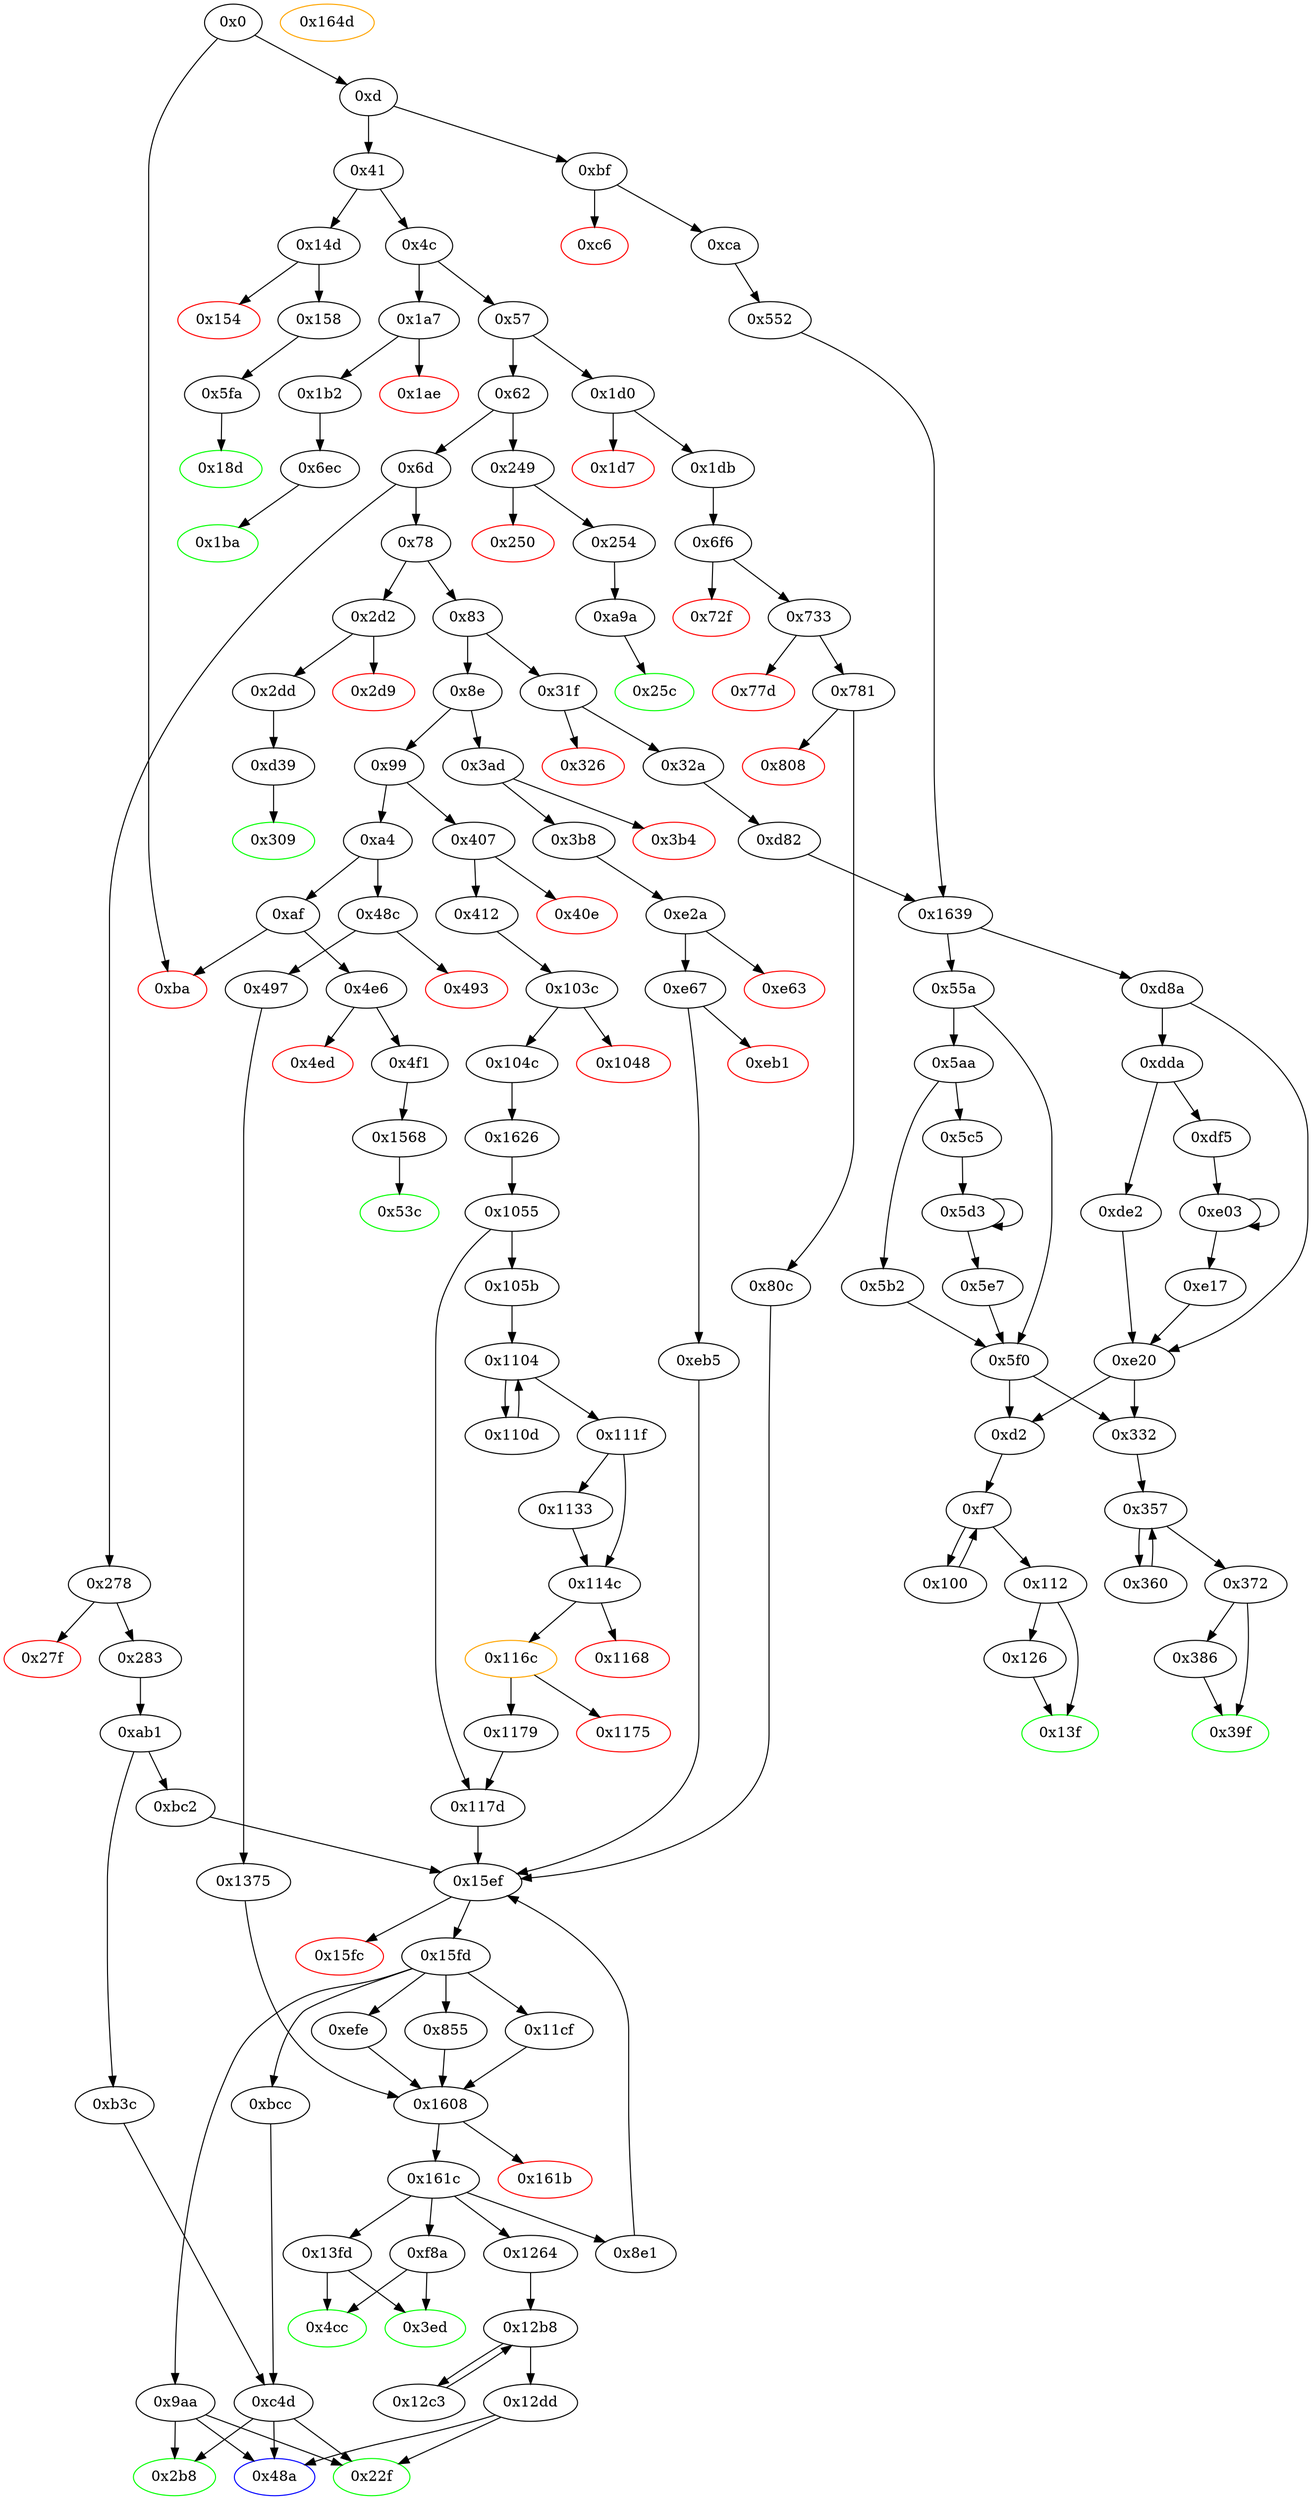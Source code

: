 digraph "" {
"0x25c" [color=green, fillcolor=white, id="0x25c", style=filled, tooltip="Block 0x25c\n[0x25c:0x277]\n---\nPredecessors: [0xa9a]\nSuccessors: []\n---\n0x25c JUMPDEST\n0x25d PUSH1 0x40\n0x25f MLOAD\n0x260 DUP1\n0x261 DUP3\n0x262 PUSH1 0xff\n0x264 AND\n0x265 PUSH1 0xff\n0x267 AND\n0x268 DUP2\n0x269 MSTORE\n0x26a PUSH1 0x20\n0x26c ADD\n0x26d SWAP2\n0x26e POP\n0x26f POP\n0x270 PUSH1 0x40\n0x272 MLOAD\n0x273 DUP1\n0x274 SWAP2\n0x275 SUB\n0x276 SWAP1\n0x277 RETURN\n---\n0x25c: JUMPDEST \n0x25d: V172 = 0x40\n0x25f: V173 = M[0x40]\n0x262: V174 = 0xff\n0x264: V175 = AND 0xff V682\n0x265: V176 = 0xff\n0x267: V177 = AND 0xff V175\n0x269: M[V173] = V177\n0x26a: V178 = 0x20\n0x26c: V179 = ADD 0x20 V173\n0x270: V180 = 0x40\n0x272: V181 = M[0x40]\n0x275: V182 = SUB V179 V181\n0x277: RETURN V181 V182\n---\nEntry stack: [V11, V682]\nStack pops: 1\nStack additions: []\nExit stack: [V11]\n\nDef sites:\nV11: {0xd.0x35}\nV682: {0xa9a.0xaac}\n"];
"0x733" [fillcolor=white, id="0x733", style=filled, tooltip="Block 0x733\n[0x733:0x77c]\n---\nPredecessors: [0x6f6]\nSuccessors: [0x77d, 0x781]\n---\n0x733 JUMPDEST\n0x734 PUSH1 0x4\n0x736 PUSH1 0x0\n0x738 DUP6\n0x739 PUSH20 0xffffffffffffffffffffffffffffffffffffffff\n0x74e AND\n0x74f PUSH20 0xffffffffffffffffffffffffffffffffffffffff\n0x764 AND\n0x765 DUP2\n0x766 MSTORE\n0x767 PUSH1 0x20\n0x769 ADD\n0x76a SWAP1\n0x76b DUP2\n0x76c MSTORE\n0x76d PUSH1 0x20\n0x76f ADD\n0x770 PUSH1 0x0\n0x772 SHA3\n0x773 SLOAD\n0x774 DUP3\n0x775 GT\n0x776 ISZERO\n0x777 ISZERO\n0x778 ISZERO\n0x779 PUSH2 0x781\n0x77c JUMPI\n---\n0x733: JUMPDEST \n0x734: V506 = 0x4\n0x736: V507 = 0x0\n0x739: V508 = 0xffffffffffffffffffffffffffffffffffffffff\n0x74e: V509 = AND 0xffffffffffffffffffffffffffffffffffffffff V143\n0x74f: V510 = 0xffffffffffffffffffffffffffffffffffffffff\n0x764: V511 = AND 0xffffffffffffffffffffffffffffffffffffffff V509\n0x766: M[0x0] = V511\n0x767: V512 = 0x20\n0x769: V513 = ADD 0x20 0x0\n0x76c: M[0x20] = 0x4\n0x76d: V514 = 0x20\n0x76f: V515 = ADD 0x20 0x20\n0x770: V516 = 0x0\n0x772: V517 = SHA3 0x0 0x40\n0x773: V518 = S[V517]\n0x775: V519 = GT V151 V518\n0x776: V520 = ISZERO V519\n0x777: V521 = ISZERO V520\n0x778: V522 = ISZERO V521\n0x779: V523 = 0x781\n0x77c: JUMPI 0x781 V522\n---\nEntry stack: [V11, 0x22f, V143, V148, V151, 0x0]\nStack pops: 4\nStack additions: [S3, S2, S1, S0]\nExit stack: [V11, 0x22f, V143, V148, V151, 0x0]\n\nDef sites:\nV11: {0xd.0x35}\n0x22f: {0x1db.0x1dc}\nV143: {0x1db.0x1f9}\nV148: {0x1db.0x218}\nV151: {0x1db.0x221}\n0x0: {0x6f6.0x6f7}\n"];
"0x126" [fillcolor=white, id="0x126", style=filled, tooltip="Block 0x126\n[0x126:0x13e]\n---\nPredecessors: [0x112]\nSuccessors: [0x13f]\n---\n0x126 DUP1\n0x127 DUP3\n0x128 SUB\n0x129 DUP1\n0x12a MLOAD\n0x12b PUSH1 0x1\n0x12d DUP4\n0x12e PUSH1 0x20\n0x130 SUB\n0x131 PUSH2 0x100\n0x134 EXP\n0x135 SUB\n0x136 NOT\n0x137 AND\n0x138 DUP2\n0x139 MSTORE\n0x13a PUSH1 0x20\n0x13c ADD\n0x13d SWAP2\n0x13e POP\n---\n0x128: V81 = SUB V76 V78\n0x12a: V82 = M[V81]\n0x12b: V83 = 0x1\n0x12e: V84 = 0x20\n0x130: V85 = SUB 0x20 V78\n0x131: V86 = 0x100\n0x134: V87 = EXP 0x100 V85\n0x135: V88 = SUB V87 0x1\n0x136: V89 = NOT V88\n0x137: V90 = AND V89 V82\n0x139: M[V81] = V90\n0x13a: V91 = 0x20\n0x13c: V92 = ADD 0x20 V81\n---\nEntry stack: [V11, S4, V56, V56, V76, V78]\nStack pops: 2\nStack additions: [V92, S0]\nExit stack: [V11, S4, V56, V56, V92, V78]\n\nDef sites:\nV11: {0xd.0x35}\nS4: {0xd8a.0xdaf, 0x55a.0x57f}\nV56: {0xd2.0xd5}\nV56: {0xd2.0xd5}\nV76: {0x112.0x11b}\nV78: {0x112.0x11f}\n"];
"0x78" [fillcolor=white, id="0x78", style=filled, tooltip="Block 0x78\n[0x78:0x82]\n---\nPredecessors: [0x6d]\nSuccessors: [0x83, 0x2d2]\n---\n0x78 DUP1\n0x79 PUSH4 0x70a08231\n0x7e EQ\n0x7f PUSH2 0x2d2\n0x82 JUMPI\n---\n0x79: V30 = 0x70a08231\n0x7e: V31 = EQ 0x70a08231 V11\n0x7f: V32 = 0x2d2\n0x82: JUMPI 0x2d2 V31\n---\nEntry stack: [V11]\nStack pops: 1\nStack additions: [S0]\nExit stack: [V11]\n\nDef sites:\nV11: {0xd.0x35}\n"];
"0x309" [color=green, fillcolor=white, id="0x309", style=filled, tooltip="Block 0x309\n[0x309:0x31e]\n---\nPredecessors: [0xd39]\nSuccessors: []\n---\n0x309 JUMPDEST\n0x30a PUSH1 0x40\n0x30c MLOAD\n0x30d DUP1\n0x30e DUP3\n0x30f DUP2\n0x310 MSTORE\n0x311 PUSH1 0x20\n0x313 ADD\n0x314 SWAP2\n0x315 POP\n0x316 POP\n0x317 PUSH1 0x40\n0x319 MLOAD\n0x31a DUP1\n0x31b SWAP2\n0x31c SUB\n0x31d SWAP1\n0x31e RETURN\n---\n0x309: JUMPDEST \n0x30a: V221 = 0x40\n0x30c: V222 = M[0x40]\n0x310: M[V222] = V816\n0x311: V223 = 0x20\n0x313: V224 = ADD 0x20 V222\n0x317: V225 = 0x40\n0x319: V226 = M[0x40]\n0x31c: V227 = SUB V224 V226\n0x31e: RETURN V226 V227\n---\nEntry stack: [V11, V816]\nStack pops: 1\nStack additions: []\nExit stack: [V11]\n\nDef sites:\nV11: {0xd.0x35}\nV816: {0xd39.0xd7b}\n"];
"0xefe" [fillcolor=white, id="0xefe", style=filled, tooltip="Block 0xefe\n[0xefe:0xf89]\n---\nPredecessors: [0x15fd]\nSuccessors: [0x1608]\n---\n0xefe JUMPDEST\n0xeff PUSH1 0x4\n0xf01 PUSH1 0x0\n0xf03 CALLER\n0xf04 PUSH20 0xffffffffffffffffffffffffffffffffffffffff\n0xf19 AND\n0xf1a PUSH20 0xffffffffffffffffffffffffffffffffffffffff\n0xf2f AND\n0xf30 DUP2\n0xf31 MSTORE\n0xf32 PUSH1 0x20\n0xf34 ADD\n0xf35 SWAP1\n0xf36 DUP2\n0xf37 MSTORE\n0xf38 PUSH1 0x20\n0xf3a ADD\n0xf3b PUSH1 0x0\n0xf3d SHA3\n0xf3e DUP2\n0xf3f SWAP1\n0xf40 SSTORE\n0xf41 POP\n0xf42 PUSH2 0xf8a\n0xf45 PUSH1 0x4\n0xf47 PUSH1 0x0\n0xf49 DUP6\n0xf4a PUSH20 0xffffffffffffffffffffffffffffffffffffffff\n0xf5f AND\n0xf60 PUSH20 0xffffffffffffffffffffffffffffffffffffffff\n0xf75 AND\n0xf76 DUP2\n0xf77 MSTORE\n0xf78 PUSH1 0x20\n0xf7a ADD\n0xf7b SWAP1\n0xf7c DUP2\n0xf7d MSTORE\n0xf7e PUSH1 0x20\n0xf80 ADD\n0xf81 PUSH1 0x0\n0xf83 SHA3\n0xf84 SLOAD\n0xf85 DUP4\n0xf86 PUSH2 0x1608\n0xf89 JUMP\n---\n0xefe: JUMPDEST \n0xeff: V930 = 0x4\n0xf01: V931 = 0x0\n0xf03: V932 = CALLER\n0xf04: V933 = 0xffffffffffffffffffffffffffffffffffffffff\n0xf19: V934 = AND 0xffffffffffffffffffffffffffffffffffffffff V932\n0xf1a: V935 = 0xffffffffffffffffffffffffffffffffffffffff\n0xf2f: V936 = AND 0xffffffffffffffffffffffffffffffffffffffff V934\n0xf31: M[0x0] = V936\n0xf32: V937 = 0x20\n0xf34: V938 = ADD 0x20 0x0\n0xf37: M[0x20] = 0x4\n0xf38: V939 = 0x20\n0xf3a: V940 = ADD 0x20 0x20\n0xf3b: V941 = 0x0\n0xf3d: V942 = SHA3 0x0 0x40\n0xf40: S[V942] = V1296\n0xf42: V943 = 0xf8a\n0xf45: V944 = 0x4\n0xf47: V945 = 0x0\n0xf4a: V946 = 0xffffffffffffffffffffffffffffffffffffffff\n0xf5f: V947 = AND 0xffffffffffffffffffffffffffffffffffffffff S3\n0xf60: V948 = 0xffffffffffffffffffffffffffffffffffffffff\n0xf75: V949 = AND 0xffffffffffffffffffffffffffffffffffffffff V947\n0xf77: M[0x0] = V949\n0xf78: V950 = 0x20\n0xf7a: V951 = ADD 0x20 0x0\n0xf7d: M[0x20] = 0x4\n0xf7e: V952 = 0x20\n0xf80: V953 = ADD 0x20 0x20\n0xf81: V954 = 0x0\n0xf83: V955 = SHA3 0x0 0x40\n0xf84: V956 = S[V955]\n0xf86: V957 = 0x1608\n0xf89: JUMP 0x1608\n---\nEntry stack: [V11, S5, S4, S3, S2, S1, V1296]\nStack pops: 4\nStack additions: [S3, S2, S1, 0xf8a, V956, S2]\nExit stack: [V11, S5, S4, S3, S2, S1, 0xf8a, V956, S2]\n\nDef sites:\nV11: {0xd.0x35}\nS5: {0x1db.0x1dc, 0x412.0x413, 0xd.0x35, 0x283.0x284}\nS4: {0x3b8.0x3b9, 0x1db.0x1f9, 0x412.0x430, 0x283.0x2a1}\nS3: {0x3b8.0x3d6, 0x1db.0x218, 0x412.0x439, 0x283.0x2aa}\nS2: {0xab1.0xab2, 0x3b8.0x3df, 0x1db.0x221, 0x412.0x461}\nS1: {0xab1.0xb31, 0xe2a.0xe2b, 0x103c.0x103d, 0x412.0x430, 0x6f6.0x6f7}\nV1296: {0x15fd.0x1600}\n"];
"0x13f" [color=green, fillcolor=white, id="0x13f", style=filled, tooltip="Block 0x13f\n[0x13f:0x14c]\n---\nPredecessors: [0x112, 0x126]\nSuccessors: []\n---\n0x13f JUMPDEST\n0x140 POP\n0x141 SWAP3\n0x142 POP\n0x143 POP\n0x144 POP\n0x145 PUSH1 0x40\n0x147 MLOAD\n0x148 DUP1\n0x149 SWAP2\n0x14a SUB\n0x14b SWAP1\n0x14c RETURN\n---\n0x13f: JUMPDEST \n0x145: V93 = 0x40\n0x147: V94 = M[0x40]\n0x14a: V95 = SUB S1 V94\n0x14c: RETURN V94 V95\n---\nEntry stack: [V11, S4, V56, V56, S1, V78]\nStack pops: 5\nStack additions: []\nExit stack: [V11]\n\nDef sites:\nV11: {0xd.0x35}\nS4: {0xd8a.0xdaf, 0x55a.0x57f}\nV56: {0xd2.0xd5}\nV56: {0xd2.0xd5}\nS1: {0x112.0x11b, 0x126.0x13c}\nV78: {0x112.0x11f}\n"];
"0x18d" [color=green, fillcolor=white, id="0x18d", style=filled, tooltip="Block 0x18d\n[0x18d:0x1a6]\n---\nPredecessors: [0x5fa]\nSuccessors: []\n---\n0x18d JUMPDEST\n0x18e PUSH1 0x40\n0x190 MLOAD\n0x191 DUP1\n0x192 DUP3\n0x193 ISZERO\n0x194 ISZERO\n0x195 ISZERO\n0x196 ISZERO\n0x197 DUP2\n0x198 MSTORE\n0x199 PUSH1 0x20\n0x19b ADD\n0x19c SWAP2\n0x19d POP\n0x19e POP\n0x19f PUSH1 0x40\n0x1a1 MLOAD\n0x1a2 DUP1\n0x1a3 SWAP2\n0x1a4 SUB\n0x1a5 SWAP1\n0x1a6 RETURN\n---\n0x18d: JUMPDEST \n0x18e: V111 = 0x40\n0x190: V112 = M[0x40]\n0x193: V113 = ISZERO 0x1\n0x194: V114 = ISZERO 0x0\n0x195: V115 = ISZERO 0x1\n0x196: V116 = ISZERO 0x0\n0x198: M[V112] = 0x1\n0x199: V117 = 0x20\n0x19b: V118 = ADD 0x20 V112\n0x19f: V119 = 0x40\n0x1a1: V120 = M[0x40]\n0x1a4: V121 = SUB V118 V120\n0x1a6: RETURN V120 V121\n---\nEntry stack: [V11, 0x1]\nStack pops: 1\nStack additions: []\nExit stack: [V11]\n\nDef sites:\nV11: {0xd.0x35}\n0x1: {0x5fa.0x6e3}\n"];
"0x1b2" [fillcolor=white, id="0x1b2", style=filled, tooltip="Block 0x1b2\n[0x1b2:0x1b9]\n---\nPredecessors: [0x1a7]\nSuccessors: [0x6ec]\n---\n0x1b2 JUMPDEST\n0x1b3 PUSH2 0x1ba\n0x1b6 PUSH2 0x6ec\n0x1b9 JUMP\n---\n0x1b2: JUMPDEST \n0x1b3: V126 = 0x1ba\n0x1b6: V127 = 0x6ec\n0x1b9: JUMP 0x6ec\n---\nEntry stack: [V11]\nStack pops: 0\nStack additions: [0x1ba]\nExit stack: [V11, 0x1ba]\n\nDef sites:\nV11: {0xd.0x35}\n"];
"0x161b" [color=red, fillcolor=white, id="0x161b", style=filled, tooltip="Block 0x161b\n[0x161b:0x161b]\n---\nPredecessors: [0x1608]\nSuccessors: []\n---\n0x161b INVALID\n---\n0x161b: INVALID \n---\nEntry stack: [V11, S9, S8, S7, S6, S5, {0x8e1, 0xf8a, 0x1264, 0x13fd}, S3, S2, 0x0, V1298]\nStack pops: 0\nStack additions: []\nExit stack: [V11, S9, S8, S7, S6, S5, {0x8e1, 0xf8a, 0x1264, 0x13fd}, S3, S2, 0x0, V1298]\n\nDef sites:\nV11: {0xd.0x35}\nS9: {0x1db.0x1dc, 0x412.0x413, 0xd.0x35, 0x283.0x284}\nS8: {0x3b8.0x3b9, 0x1db.0x1f9, 0x412.0x430, 0x283.0x2a1, 0x497.0x498}\nS7: {0x3b8.0x3d6, 0x1db.0x218, 0x412.0x439, 0x283.0x2aa, 0x497.0x4b5}\nS6: {0xab1.0xab2, 0x3b8.0x3df, 0x1db.0x221, 0x412.0x461, 0x497.0x4be}\nS5: {0xe2a.0xe2b, 0x103c.0x103d, 0xab1.0xb31, 0x412.0x430, 0x1375.0x1376, 0x6f6.0x6f7}\n{0x8e1, 0xf8a, 0x1264, 0x13fd}: {0x1375.0x1378, 0x855.0x899, 0x11cf.0x1213, 0xefe.0xf42}\nS3: {0x1375.0x13f7, 0x855.0x8db, 0x11cf.0x1256, 0xefe.0xf84}\nS2: {0x3b8.0x3df, 0x1db.0x221, 0x3b8.0x3d6, 0x1db.0x218, 0xab1.0xab2, 0x412.0x461, 0x412.0x439, 0x497.0x4be, 0x283.0x2aa}\n0x0: {0x1608.0x1609}\nV1298: {0x1608.0x160e}\n"];
"0x41" [fillcolor=white, id="0x41", style=filled, tooltip="Block 0x41\n[0x41:0x4b]\n---\nPredecessors: [0xd]\nSuccessors: [0x4c, 0x14d]\n---\n0x41 DUP1\n0x42 PUSH4 0x95ea7b3\n0x47 EQ\n0x48 PUSH2 0x14d\n0x4b JUMPI\n---\n0x42: V15 = 0x95ea7b3\n0x47: V16 = EQ 0x95ea7b3 V11\n0x48: V17 = 0x14d\n0x4b: JUMPI 0x14d V16\n---\nEntry stack: [V11]\nStack pops: 1\nStack additions: [S0]\nExit stack: [V11]\n\nDef sites:\nV11: {0xd.0x35}\n"];
"0x1375" [fillcolor=white, id="0x1375", style=filled, tooltip="Block 0x1375\n[0x1375:0x13fc]\n---\nPredecessors: [0x497]\nSuccessors: [0x1608]\n---\n0x1375 JUMPDEST\n0x1376 PUSH1 0x0\n0x1378 PUSH2 0x13fd\n0x137b PUSH1 0x5\n0x137d PUSH1 0x0\n0x137f CALLER\n0x1380 PUSH20 0xffffffffffffffffffffffffffffffffffffffff\n0x1395 AND\n0x1396 PUSH20 0xffffffffffffffffffffffffffffffffffffffff\n0x13ab AND\n0x13ac DUP2\n0x13ad MSTORE\n0x13ae PUSH1 0x20\n0x13b0 ADD\n0x13b1 SWAP1\n0x13b2 DUP2\n0x13b3 MSTORE\n0x13b4 PUSH1 0x20\n0x13b6 ADD\n0x13b7 PUSH1 0x0\n0x13b9 SHA3\n0x13ba PUSH1 0x0\n0x13bc DUP6\n0x13bd PUSH20 0xffffffffffffffffffffffffffffffffffffffff\n0x13d2 AND\n0x13d3 PUSH20 0xffffffffffffffffffffffffffffffffffffffff\n0x13e8 AND\n0x13e9 DUP2\n0x13ea MSTORE\n0x13eb PUSH1 0x20\n0x13ed ADD\n0x13ee SWAP1\n0x13ef DUP2\n0x13f0 MSTORE\n0x13f1 PUSH1 0x20\n0x13f3 ADD\n0x13f4 PUSH1 0x0\n0x13f6 SHA3\n0x13f7 SLOAD\n0x13f8 DUP4\n0x13f9 PUSH2 0x1608\n0x13fc JUMP\n---\n0x1375: JUMPDEST \n0x1376: V1174 = 0x0\n0x1378: V1175 = 0x13fd\n0x137b: V1176 = 0x5\n0x137d: V1177 = 0x0\n0x137f: V1178 = CALLER\n0x1380: V1179 = 0xffffffffffffffffffffffffffffffffffffffff\n0x1395: V1180 = AND 0xffffffffffffffffffffffffffffffffffffffff V1178\n0x1396: V1181 = 0xffffffffffffffffffffffffffffffffffffffff\n0x13ab: V1182 = AND 0xffffffffffffffffffffffffffffffffffffffff V1180\n0x13ad: M[0x0] = V1182\n0x13ae: V1183 = 0x20\n0x13b0: V1184 = ADD 0x20 0x0\n0x13b3: M[0x20] = 0x5\n0x13b4: V1185 = 0x20\n0x13b6: V1186 = ADD 0x20 0x20\n0x13b7: V1187 = 0x0\n0x13b9: V1188 = SHA3 0x0 0x40\n0x13ba: V1189 = 0x0\n0x13bd: V1190 = 0xffffffffffffffffffffffffffffffffffffffff\n0x13d2: V1191 = AND 0xffffffffffffffffffffffffffffffffffffffff V345\n0x13d3: V1192 = 0xffffffffffffffffffffffffffffffffffffffff\n0x13e8: V1193 = AND 0xffffffffffffffffffffffffffffffffffffffff V1191\n0x13ea: M[0x0] = V1193\n0x13eb: V1194 = 0x20\n0x13ed: V1195 = ADD 0x20 0x0\n0x13f0: M[0x20] = V1188\n0x13f1: V1196 = 0x20\n0x13f3: V1197 = ADD 0x20 0x20\n0x13f4: V1198 = 0x0\n0x13f6: V1199 = SHA3 0x0 0x40\n0x13f7: V1200 = S[V1199]\n0x13f9: V1201 = 0x1608\n0x13fc: JUMP 0x1608\n---\nEntry stack: [V11, 0x4cc, V345, V348]\nStack pops: 2\nStack additions: [S1, S0, 0x0, 0x13fd, V1200, S0]\nExit stack: [V11, 0x4cc, V345, V348, 0x0, 0x13fd, V1200, V348]\n\nDef sites:\nV11: {0xd.0x35}\n0x4cc: {0x497.0x498}\nV345: {0x497.0x4b5}\nV348: {0x497.0x4be}\n"];
"0xe63" [color=red, fillcolor=white, id="0xe63", style=filled, tooltip="Block 0xe63\n[0xe63:0xe66]\n---\nPredecessors: [0xe2a]\nSuccessors: []\n---\n0xe63 PUSH1 0x0\n0xe65 DUP1\n0xe66 REVERT\n---\n0xe63: V893 = 0x0\n0xe66: REVERT 0x0 0x0\n---\nEntry stack: [V11, 0x3ed, V283, V286, 0x0]\nStack pops: 0\nStack additions: []\nExit stack: [V11, 0x3ed, V283, V286, 0x0]\n\nDef sites:\nV11: {0xd.0x35}\n0x3ed: {0x3b8.0x3b9}\nV283: {0x3b8.0x3d6}\nV286: {0x3b8.0x3df}\n0x0: {0xe2a.0xe2b}\n"];
"0x4cc" [color=green, fillcolor=white, id="0x4cc", style=filled, tooltip="Block 0x4cc\n[0x4cc:0x4e5]\n---\nPredecessors: [0xf8a, 0x13fd]\nSuccessors: []\n---\n0x4cc JUMPDEST\n0x4cd PUSH1 0x40\n0x4cf MLOAD\n0x4d0 DUP1\n0x4d1 DUP3\n0x4d2 ISZERO\n0x4d3 ISZERO\n0x4d4 ISZERO\n0x4d5 ISZERO\n0x4d6 DUP2\n0x4d7 MSTORE\n0x4d8 PUSH1 0x20\n0x4da ADD\n0x4db SWAP2\n0x4dc POP\n0x4dd POP\n0x4de PUSH1 0x40\n0x4e0 MLOAD\n0x4e1 DUP1\n0x4e2 SWAP2\n0x4e3 SUB\n0x4e4 SWAP1\n0x4e5 RETURN\n---\n0x4cc: JUMPDEST \n0x4cd: V352 = 0x40\n0x4cf: V353 = M[0x40]\n0x4d2: V354 = ISZERO 0x1\n0x4d3: V355 = ISZERO 0x0\n0x4d4: V356 = ISZERO 0x1\n0x4d5: V357 = ISZERO 0x0\n0x4d7: M[V353] = 0x1\n0x4d8: V358 = 0x20\n0x4da: V359 = ADD 0x20 V353\n0x4de: V360 = 0x40\n0x4e0: V361 = M[0x40]\n0x4e3: V362 = SUB V359 V361\n0x4e5: RETURN V361 V362\n---\nEntry stack: [V11, S1, 0x1]\nStack pops: 1\nStack additions: []\nExit stack: [V11, S1]\n\nDef sites:\nV11: {0xd.0x35}\nS1: {0x1db.0x1dc, 0x412.0x413, 0xd.0x35}\n0x1: {0x13fd.0x155f, 0xf8a.0x1033}\n"];
"0x781" [fillcolor=white, id="0x781", style=filled, tooltip="Block 0x781\n[0x781:0x807]\n---\nPredecessors: [0x733]\nSuccessors: [0x808, 0x80c]\n---\n0x781 JUMPDEST\n0x782 PUSH1 0x5\n0x784 PUSH1 0x0\n0x786 DUP6\n0x787 PUSH20 0xffffffffffffffffffffffffffffffffffffffff\n0x79c AND\n0x79d PUSH20 0xffffffffffffffffffffffffffffffffffffffff\n0x7b2 AND\n0x7b3 DUP2\n0x7b4 MSTORE\n0x7b5 PUSH1 0x20\n0x7b7 ADD\n0x7b8 SWAP1\n0x7b9 DUP2\n0x7ba MSTORE\n0x7bb PUSH1 0x20\n0x7bd ADD\n0x7be PUSH1 0x0\n0x7c0 SHA3\n0x7c1 PUSH1 0x0\n0x7c3 CALLER\n0x7c4 PUSH20 0xffffffffffffffffffffffffffffffffffffffff\n0x7d9 AND\n0x7da PUSH20 0xffffffffffffffffffffffffffffffffffffffff\n0x7ef AND\n0x7f0 DUP2\n0x7f1 MSTORE\n0x7f2 PUSH1 0x20\n0x7f4 ADD\n0x7f5 SWAP1\n0x7f6 DUP2\n0x7f7 MSTORE\n0x7f8 PUSH1 0x20\n0x7fa ADD\n0x7fb PUSH1 0x0\n0x7fd SHA3\n0x7fe SLOAD\n0x7ff DUP3\n0x800 GT\n0x801 ISZERO\n0x802 ISZERO\n0x803 ISZERO\n0x804 PUSH2 0x80c\n0x807 JUMPI\n---\n0x781: JUMPDEST \n0x782: V525 = 0x5\n0x784: V526 = 0x0\n0x787: V527 = 0xffffffffffffffffffffffffffffffffffffffff\n0x79c: V528 = AND 0xffffffffffffffffffffffffffffffffffffffff V143\n0x79d: V529 = 0xffffffffffffffffffffffffffffffffffffffff\n0x7b2: V530 = AND 0xffffffffffffffffffffffffffffffffffffffff V528\n0x7b4: M[0x0] = V530\n0x7b5: V531 = 0x20\n0x7b7: V532 = ADD 0x20 0x0\n0x7ba: M[0x20] = 0x5\n0x7bb: V533 = 0x20\n0x7bd: V534 = ADD 0x20 0x20\n0x7be: V535 = 0x0\n0x7c0: V536 = SHA3 0x0 0x40\n0x7c1: V537 = 0x0\n0x7c3: V538 = CALLER\n0x7c4: V539 = 0xffffffffffffffffffffffffffffffffffffffff\n0x7d9: V540 = AND 0xffffffffffffffffffffffffffffffffffffffff V538\n0x7da: V541 = 0xffffffffffffffffffffffffffffffffffffffff\n0x7ef: V542 = AND 0xffffffffffffffffffffffffffffffffffffffff V540\n0x7f1: M[0x0] = V542\n0x7f2: V543 = 0x20\n0x7f4: V544 = ADD 0x20 0x0\n0x7f7: M[0x20] = V536\n0x7f8: V545 = 0x20\n0x7fa: V546 = ADD 0x20 0x20\n0x7fb: V547 = 0x0\n0x7fd: V548 = SHA3 0x0 0x40\n0x7fe: V549 = S[V548]\n0x800: V550 = GT V151 V549\n0x801: V551 = ISZERO V550\n0x802: V552 = ISZERO V551\n0x803: V553 = ISZERO V552\n0x804: V554 = 0x80c\n0x807: JUMPI 0x80c V553\n---\nEntry stack: [V11, 0x22f, V143, V148, V151, 0x0]\nStack pops: 4\nStack additions: [S3, S2, S1, S0]\nExit stack: [V11, 0x22f, V143, V148, V151, 0x0]\n\nDef sites:\nV11: {0xd.0x35}\n0x22f: {0x1db.0x1dc}\nV143: {0x1db.0x1f9}\nV148: {0x1db.0x218}\nV151: {0x1db.0x221}\n0x0: {0x6f6.0x6f7}\n"];
"0x493" [color=red, fillcolor=white, id="0x493", style=filled, tooltip="Block 0x493\n[0x493:0x496]\n---\nPredecessors: [0x48c]\nSuccessors: []\n---\n0x493 PUSH1 0x0\n0x495 DUP1\n0x496 REVERT\n---\n0x493: V340 = 0x0\n0x496: REVERT 0x0 0x0\n---\nEntry stack: [V11]\nStack pops: 0\nStack additions: []\nExit stack: [V11]\n\nDef sites:\nV11: {0xd.0x35}\n"];
"0x55a" [fillcolor=white, id="0x55a", style=filled, tooltip="Block 0x55a\n[0x55a:0x5a9]\n---\nPredecessors: [0x1639]\nSuccessors: [0x5aa, 0x5f0]\n---\n0x55a JUMPDEST\n0x55b PUSH1 0x0\n0x55d DUP1\n0x55e SLOAD\n0x55f PUSH1 0x1\n0x561 DUP2\n0x562 PUSH1 0x1\n0x564 AND\n0x565 ISZERO\n0x566 PUSH2 0x100\n0x569 MUL\n0x56a SUB\n0x56b AND\n0x56c PUSH1 0x2\n0x56e SWAP1\n0x56f DIV\n0x570 DUP1\n0x571 PUSH1 0x1f\n0x573 ADD\n0x574 PUSH1 0x20\n0x576 DUP1\n0x577 SWAP2\n0x578 DIV\n0x579 MUL\n0x57a PUSH1 0x20\n0x57c ADD\n0x57d PUSH1 0x40\n0x57f MLOAD\n0x580 SWAP1\n0x581 DUP2\n0x582 ADD\n0x583 PUSH1 0x40\n0x585 MSTORE\n0x586 DUP1\n0x587 SWAP3\n0x588 SWAP2\n0x589 SWAP1\n0x58a DUP2\n0x58b DUP2\n0x58c MSTORE\n0x58d PUSH1 0x20\n0x58f ADD\n0x590 DUP3\n0x591 DUP1\n0x592 SLOAD\n0x593 PUSH1 0x1\n0x595 DUP2\n0x596 PUSH1 0x1\n0x598 AND\n0x599 ISZERO\n0x59a PUSH2 0x100\n0x59d MUL\n0x59e SUB\n0x59f AND\n0x5a0 PUSH1 0x2\n0x5a2 SWAP1\n0x5a3 DIV\n0x5a4 DUP1\n0x5a5 ISZERO\n0x5a6 PUSH2 0x5f0\n0x5a9 JUMPI\n---\n0x55a: JUMPDEST \n0x55b: V389 = 0x0\n0x55e: V390 = S[0x0]\n0x55f: V391 = 0x1\n0x562: V392 = 0x1\n0x564: V393 = AND 0x1 V390\n0x565: V394 = ISZERO V393\n0x566: V395 = 0x100\n0x569: V396 = MUL 0x100 V394\n0x56a: V397 = SUB V396 0x1\n0x56b: V398 = AND V397 V390\n0x56c: V399 = 0x2\n0x56f: V400 = DIV V398 0x2\n0x571: V401 = 0x1f\n0x573: V402 = ADD 0x1f V400\n0x574: V403 = 0x20\n0x578: V404 = DIV V402 0x20\n0x579: V405 = MUL V404 0x20\n0x57a: V406 = 0x20\n0x57c: V407 = ADD 0x20 V405\n0x57d: V408 = 0x40\n0x57f: V409 = M[0x40]\n0x582: V410 = ADD V409 V407\n0x583: V411 = 0x40\n0x585: M[0x40] = V410\n0x58c: M[V409] = V400\n0x58d: V412 = 0x20\n0x58f: V413 = ADD 0x20 V409\n0x592: V414 = S[0x0]\n0x593: V415 = 0x1\n0x596: V416 = 0x1\n0x598: V417 = AND 0x1 V414\n0x599: V418 = ISZERO V417\n0x59a: V419 = 0x100\n0x59d: V420 = MUL 0x100 V418\n0x59e: V421 = SUB V420 0x1\n0x59f: V422 = AND V421 V414\n0x5a0: V423 = 0x2\n0x5a3: V424 = DIV V422 0x2\n0x5a5: V425 = ISZERO V424\n0x5a6: V426 = 0x5f0\n0x5a9: JUMPI 0x5f0 V425\n---\nEntry stack: [V11, {0xd2, 0x332}, V1310]\nStack pops: 0\nStack additions: [V409, 0x0, V400, V413, 0x0, V424]\nExit stack: [V11, {0xd2, 0x332}, V1310, V409, 0x0, V400, V413, 0x0, V424]\n\nDef sites:\nV11: {0xd.0x35}\n{0xd2, 0x332}: {0xca.0xcb, 0x32a.0x32b}\nV1310: {0x1639.0x163e}\n"];
"0x278" [fillcolor=white, id="0x278", style=filled, tooltip="Block 0x278\n[0x278:0x27e]\n---\nPredecessors: [0x6d]\nSuccessors: [0x27f, 0x283]\n---\n0x278 JUMPDEST\n0x279 CALLVALUE\n0x27a ISZERO\n0x27b PUSH2 0x283\n0x27e JUMPI\n---\n0x278: JUMPDEST \n0x279: V183 = CALLVALUE\n0x27a: V184 = ISZERO V183\n0x27b: V185 = 0x283\n0x27e: JUMPI 0x283 V184\n---\nEntry stack: [V11]\nStack pops: 0\nStack additions: []\nExit stack: [V11]\n\nDef sites:\nV11: {0xd.0x35}\n"];
"0x80c" [fillcolor=white, id="0x80c", style=filled, tooltip="Block 0x80c\n[0x80c:0x854]\n---\nPredecessors: [0x781]\nSuccessors: [0x15ef]\n---\n0x80c JUMPDEST\n0x80d PUSH2 0x855\n0x810 PUSH1 0x4\n0x812 PUSH1 0x0\n0x814 DUP7\n0x815 PUSH20 0xffffffffffffffffffffffffffffffffffffffff\n0x82a AND\n0x82b PUSH20 0xffffffffffffffffffffffffffffffffffffffff\n0x840 AND\n0x841 DUP2\n0x842 MSTORE\n0x843 PUSH1 0x20\n0x845 ADD\n0x846 SWAP1\n0x847 DUP2\n0x848 MSTORE\n0x849 PUSH1 0x20\n0x84b ADD\n0x84c PUSH1 0x0\n0x84e SHA3\n0x84f SLOAD\n0x850 DUP4\n0x851 PUSH2 0x15ef\n0x854 JUMP\n---\n0x80c: JUMPDEST \n0x80d: V556 = 0x855\n0x810: V557 = 0x4\n0x812: V558 = 0x0\n0x815: V559 = 0xffffffffffffffffffffffffffffffffffffffff\n0x82a: V560 = AND 0xffffffffffffffffffffffffffffffffffffffff V143\n0x82b: V561 = 0xffffffffffffffffffffffffffffffffffffffff\n0x840: V562 = AND 0xffffffffffffffffffffffffffffffffffffffff V560\n0x842: M[0x0] = V562\n0x843: V563 = 0x20\n0x845: V564 = ADD 0x20 0x0\n0x848: M[0x20] = 0x4\n0x849: V565 = 0x20\n0x84b: V566 = ADD 0x20 0x20\n0x84c: V567 = 0x0\n0x84e: V568 = SHA3 0x0 0x40\n0x84f: V569 = S[V568]\n0x851: V570 = 0x15ef\n0x854: JUMP 0x15ef\n---\nEntry stack: [V11, 0x22f, V143, V148, V151, 0x0]\nStack pops: 4\nStack additions: [S3, S2, S1, S0, 0x855, V569, S1]\nExit stack: [V11, 0x22f, V143, V148, V151, 0x0, 0x855, V569, V151]\n\nDef sites:\nV11: {0xd.0x35}\n0x22f: {0x1db.0x1dc}\nV143: {0x1db.0x1f9}\nV148: {0x1db.0x218}\nV151: {0x1db.0x221}\n0x0: {0x6f6.0x6f7}\n"];
"0x8e1" [fillcolor=white, id="0x8e1", style=filled, tooltip="Block 0x8e1\n[0x8e1:0x9a9]\n---\nPredecessors: [0x161c]\nSuccessors: [0x15ef]\n---\n0x8e1 JUMPDEST\n0x8e2 PUSH1 0x4\n0x8e4 PUSH1 0x0\n0x8e6 DUP6\n0x8e7 PUSH20 0xffffffffffffffffffffffffffffffffffffffff\n0x8fc AND\n0x8fd PUSH20 0xffffffffffffffffffffffffffffffffffffffff\n0x912 AND\n0x913 DUP2\n0x914 MSTORE\n0x915 PUSH1 0x20\n0x917 ADD\n0x918 SWAP1\n0x919 DUP2\n0x91a MSTORE\n0x91b PUSH1 0x20\n0x91d ADD\n0x91e PUSH1 0x0\n0x920 SHA3\n0x921 DUP2\n0x922 SWAP1\n0x923 SSTORE\n0x924 POP\n0x925 PUSH2 0x9aa\n0x928 PUSH1 0x5\n0x92a PUSH1 0x0\n0x92c DUP7\n0x92d PUSH20 0xffffffffffffffffffffffffffffffffffffffff\n0x942 AND\n0x943 PUSH20 0xffffffffffffffffffffffffffffffffffffffff\n0x958 AND\n0x959 DUP2\n0x95a MSTORE\n0x95b PUSH1 0x20\n0x95d ADD\n0x95e SWAP1\n0x95f DUP2\n0x960 MSTORE\n0x961 PUSH1 0x20\n0x963 ADD\n0x964 PUSH1 0x0\n0x966 SHA3\n0x967 PUSH1 0x0\n0x969 CALLER\n0x96a PUSH20 0xffffffffffffffffffffffffffffffffffffffff\n0x97f AND\n0x980 PUSH20 0xffffffffffffffffffffffffffffffffffffffff\n0x995 AND\n0x996 DUP2\n0x997 MSTORE\n0x998 PUSH1 0x20\n0x99a ADD\n0x99b SWAP1\n0x99c DUP2\n0x99d MSTORE\n0x99e PUSH1 0x20\n0x9a0 ADD\n0x9a1 PUSH1 0x0\n0x9a3 SHA3\n0x9a4 SLOAD\n0x9a5 DUP4\n0x9a6 PUSH2 0x15ef\n0x9a9 JUMP\n---\n0x8e1: JUMPDEST \n0x8e2: V598 = 0x4\n0x8e4: V599 = 0x0\n0x8e7: V600 = 0xffffffffffffffffffffffffffffffffffffffff\n0x8fc: V601 = AND 0xffffffffffffffffffffffffffffffffffffffff S3\n0x8fd: V602 = 0xffffffffffffffffffffffffffffffffffffffff\n0x912: V603 = AND 0xffffffffffffffffffffffffffffffffffffffff V601\n0x914: M[0x0] = V603\n0x915: V604 = 0x20\n0x917: V605 = ADD 0x20 0x0\n0x91a: M[0x20] = 0x4\n0x91b: V606 = 0x20\n0x91d: V607 = ADD 0x20 0x20\n0x91e: V608 = 0x0\n0x920: V609 = SHA3 0x0 0x40\n0x923: S[V609] = S0\n0x925: V610 = 0x9aa\n0x928: V611 = 0x5\n0x92a: V612 = 0x0\n0x92d: V613 = 0xffffffffffffffffffffffffffffffffffffffff\n0x942: V614 = AND 0xffffffffffffffffffffffffffffffffffffffff S4\n0x943: V615 = 0xffffffffffffffffffffffffffffffffffffffff\n0x958: V616 = AND 0xffffffffffffffffffffffffffffffffffffffff V614\n0x95a: M[0x0] = V616\n0x95b: V617 = 0x20\n0x95d: V618 = ADD 0x20 0x0\n0x960: M[0x20] = 0x5\n0x961: V619 = 0x20\n0x963: V620 = ADD 0x20 0x20\n0x964: V621 = 0x0\n0x966: V622 = SHA3 0x0 0x40\n0x967: V623 = 0x0\n0x969: V624 = CALLER\n0x96a: V625 = 0xffffffffffffffffffffffffffffffffffffffff\n0x97f: V626 = AND 0xffffffffffffffffffffffffffffffffffffffff V624\n0x980: V627 = 0xffffffffffffffffffffffffffffffffffffffff\n0x995: V628 = AND 0xffffffffffffffffffffffffffffffffffffffff V626\n0x997: M[0x0] = V628\n0x998: V629 = 0x20\n0x99a: V630 = ADD 0x20 0x0\n0x99d: M[0x20] = V622\n0x99e: V631 = 0x20\n0x9a0: V632 = ADD 0x20 0x20\n0x9a1: V633 = 0x0\n0x9a3: V634 = SHA3 0x0 0x40\n0x9a4: V635 = S[V634]\n0x9a6: V636 = 0x15ef\n0x9a9: JUMP 0x15ef\n---\nEntry stack: [V11, S5, S4, S3, S2, S1, S0]\nStack pops: 5\nStack additions: [S4, S3, S2, S1, 0x9aa, V635, S2]\nExit stack: [V11, S5, S4, S3, S2, S1, 0x9aa, V635, S2]\n\nDef sites:\nV11: {0xd.0x35}\nS5: {0x1db.0x1dc, 0x412.0x413, 0xd.0x35}\nS4: {0x3b8.0x3b9, 0x1db.0x1f9, 0x412.0x430, 0x497.0x498}\nS3: {0x3b8.0x3d6, 0x1db.0x218, 0x412.0x439, 0x497.0x4b5}\nS2: {0x3b8.0x3df, 0x1db.0x221, 0x412.0x461, 0x497.0x4be}\nS1: {0xe2a.0xe2b, 0x1375.0x1376, 0x103c.0x103d, 0x412.0x430, 0x6f6.0x6f7}\nS0: {0x1608_0xefe.0x160e, 0x1608_0x855.0x160e, 0x1608_0x1375.0x160e, 0x1608_0x11cf.0x160e}\n"];
"0x103c" [fillcolor=white, id="0x103c", style=filled, tooltip="Block 0x103c\n[0x103c:0x1047]\n---\nPredecessors: [0x412]\nSuccessors: [0x1048, 0x104c]\n---\n0x103c JUMPDEST\n0x103d PUSH1 0x0\n0x103f DUP1\n0x1040 DUP4\n0x1041 GT\n0x1042 ISZERO\n0x1043 ISZERO\n0x1044 PUSH2 0x104c\n0x1047 JUMPI\n---\n0x103c: JUMPDEST \n0x103d: V984 = 0x0\n0x1041: V985 = GT V312 0x0\n0x1042: V986 = ISZERO V985\n0x1043: V987 = ISZERO V986\n0x1044: V988 = 0x104c\n0x1047: JUMPI 0x104c V987\n---\nEntry stack: [V11, 0x48a, V309, V312, V330]\nStack pops: 2\nStack additions: [S1, S0, 0x0]\nExit stack: [V11, 0x48a, V309, V312, V330, 0x0]\n\nDef sites:\nV11: {0xd.0x35}\n0x48a: {0x412.0x413}\nV309: {0x412.0x430}\nV312: {0x412.0x439}\nV330: {0x412.0x461}\n"];
"0x99" [fillcolor=white, id="0x99", style=filled, tooltip="Block 0x99\n[0x99:0xa3]\n---\nPredecessors: [0x8e]\nSuccessors: [0xa4, 0x407]\n---\n0x99 DUP1\n0x9a PUSH4 0xbe45fd62\n0x9f EQ\n0xa0 PUSH2 0x407\n0xa3 JUMPI\n---\n0x9a: V39 = 0xbe45fd62\n0x9f: V40 = EQ 0xbe45fd62 V11\n0xa0: V41 = 0x407\n0xa3: JUMPI 0x407 V40\n---\nEntry stack: [V11]\nStack pops: 1\nStack additions: [S0]\nExit stack: [V11]\n\nDef sites:\nV11: {0xd.0x35}\n"];
"0x8e" [fillcolor=white, id="0x8e", style=filled, tooltip="Block 0x8e\n[0x8e:0x98]\n---\nPredecessors: [0x83]\nSuccessors: [0x99, 0x3ad]\n---\n0x8e DUP1\n0x8f PUSH4 0xa9059cbb\n0x94 EQ\n0x95 PUSH2 0x3ad\n0x98 JUMPI\n---\n0x8f: V36 = 0xa9059cbb\n0x94: V37 = EQ 0xa9059cbb V11\n0x95: V38 = 0x3ad\n0x98: JUMPI 0x3ad V37\n---\nEntry stack: [V11]\nStack pops: 1\nStack additions: [S0]\nExit stack: [V11]\n\nDef sites:\nV11: {0xd.0x35}\n"];
"0x100" [fillcolor=white, id="0x100", style=filled, tooltip="Block 0x100\n[0x100:0x111]\n---\nPredecessors: [0xf7]\nSuccessors: [0xf7]\n---\n0x100 DUP1\n0x101 DUP3\n0x102 ADD\n0x103 MLOAD\n0x104 DUP2\n0x105 DUP5\n0x106 ADD\n0x107 MSTORE\n0x108 PUSH1 0x20\n0x10a DUP2\n0x10b ADD\n0x10c SWAP1\n0x10d POP\n0x10e PUSH2 0xf7\n0x111 JUMP\n---\n0x102: V70 = ADD V65 S0\n0x103: V71 = M[V70]\n0x106: V72 = ADD V62 S0\n0x107: M[V72] = V71\n0x108: V73 = 0x20\n0x10b: V74 = ADD S0 0x20\n0x10e: V75 = 0xf7\n0x111: JUMP 0xf7\n---\nEntry stack: [V11, S9, V56, V56, V62, V65, V63, V63, V62, V65, S0]\nStack pops: 3\nStack additions: [S2, S1, V74]\nExit stack: [V11, S9, V56, V56, V62, V65, V63, V63, V62, V65, V74]\n\nDef sites:\nV11: {0xd.0x35}\nS9: {0xd8a.0xdaf, 0x55a.0x57f}\nV56: {0xd2.0xd5}\nV56: {0xd2.0xd5}\nV62: {0xd2.0xe8}\nV65: {0xd2.0xf0}\nV63: {0xd2.0xec}\nV63: {0xd2.0xec}\nV62: {0xd2.0xe8}\nV65: {0xd2.0xf0}\nS0: {0x100.0x10b, 0xd2.0xf5}\n"];
"0x4ed" [color=red, fillcolor=white, id="0x4ed", style=filled, tooltip="Block 0x4ed\n[0x4ed:0x4f0]\n---\nPredecessors: [0x4e6]\nSuccessors: []\n---\n0x4ed PUSH1 0x0\n0x4ef DUP1\n0x4f0 REVERT\n---\n0x4ed: V366 = 0x0\n0x4f0: REVERT 0x0 0x0\n---\nEntry stack: [V11]\nStack pops: 0\nStack additions: []\nExit stack: [V11]\n\nDef sites:\nV11: {0xd.0x35}\n"];
"0x1055" [fillcolor=white, id="0x1055", style=filled, tooltip="Block 0x1055\n[0x1055:0x105a]\n---\nPredecessors: [0x1626]\nSuccessors: [0x105b, 0x117d]\n---\n0x1055 JUMPDEST\n0x1056 ISZERO\n0x1057 PUSH2 0x117d\n0x105a JUMPI\n---\n0x1055: JUMPDEST \n0x1056: V992 = ISZERO V1307\n0x1057: V993 = 0x117d\n0x105a: JUMPI 0x117d V992\n---\nEntry stack: [V11, 0x48a, V309, V312, V330, 0x0, V1307]\nStack pops: 1\nStack additions: []\nExit stack: [V11, 0x48a, V309, V312, V330, 0x0]\n\nDef sites:\nV11: {0xd.0x35}\n0x48a: {0x412.0x413}\nV309: {0x412.0x430}\nV312: {0x412.0x439}\nV330: {0x412.0x461}\n0x0: {0x103c.0x103d}\nV1307: {0x1626.0x1631}\n"];
"0x114c" [fillcolor=white, id="0x114c", style=filled, tooltip="Block 0x114c\n[0x114c:0x1167]\n---\nPredecessors: [0x111f, 0x1133]\nSuccessors: [0x1168, 0x116c]\n---\n0x114c JUMPDEST\n0x114d POP\n0x114e SWAP5\n0x114f POP\n0x1150 POP\n0x1151 POP\n0x1152 POP\n0x1153 POP\n0x1154 PUSH1 0x0\n0x1156 PUSH1 0x40\n0x1158 MLOAD\n0x1159 DUP1\n0x115a DUP4\n0x115b SUB\n0x115c DUP2\n0x115d PUSH1 0x0\n0x115f DUP8\n0x1160 DUP1\n0x1161 EXTCODESIZE\n0x1162 ISZERO\n0x1163 ISZERO\n0x1164 PUSH2 0x116c\n0x1167 JUMPI\n---\n0x114c: JUMPDEST \n0x1154: V1050 = 0x0\n0x1156: V1051 = 0x40\n0x1158: V1052 = M[0x40]\n0x115b: V1053 = SUB S1 V1052\n0x115d: V1054 = 0x0\n0x1161: V1055 = EXTCODESIZE V995\n0x1162: V1056 = ISZERO V1055\n0x1163: V1057 = ISZERO V1056\n0x1164: V1058 = 0x116c\n0x1167: JUMPI 0x116c V1057\n---\nEntry stack: [V11, 0x48a, V309, V312, V330, V309, V995, 0xc0ee0b8a, V997, V312, V330, V1005, V1013, S1, V1035]\nStack pops: 9\nStack additions: [S8, S7, S1, 0x0, V1052, V1053, V1052, 0x0, S8]\nExit stack: [V11, 0x48a, V309, V312, V330, V309, V995, 0xc0ee0b8a, S1, 0x0, V1052, V1053, V1052, 0x0, V995]\n\nDef sites:\nV11: {0xd.0x35}\n0x48a: {0x412.0x413}\nV309: {0x412.0x430}\nV312: {0x412.0x439}\nV330: {0x412.0x461}\nV309: {0x412.0x430}\nV995: {0x105b.0x1074}\n0xc0ee0b8a: {0x105b.0x1075}\nV997: {0x105b.0x107a}\nV312: {0x412.0x439}\nV330: {0x412.0x461}\nV1005: {0x105b.0x10aa}\nV1013: {0x105b.0x10e3}\nS1: {0x1133.0x1149, 0x111f.0x1128}\nV1035: {0x111f.0x112c}\n"];
"0x2dd" [fillcolor=white, id="0x2dd", style=filled, tooltip="Block 0x2dd\n[0x2dd:0x308]\n---\nPredecessors: [0x2d2]\nSuccessors: [0xd39]\n---\n0x2dd JUMPDEST\n0x2de PUSH2 0x309\n0x2e1 PUSH1 0x4\n0x2e3 DUP1\n0x2e4 DUP1\n0x2e5 CALLDATALOAD\n0x2e6 PUSH20 0xffffffffffffffffffffffffffffffffffffffff\n0x2fb AND\n0x2fc SWAP1\n0x2fd PUSH1 0x20\n0x2ff ADD\n0x300 SWAP1\n0x301 SWAP2\n0x302 SWAP1\n0x303 POP\n0x304 POP\n0x305 PUSH2 0xd39\n0x308 JUMP\n---\n0x2dd: JUMPDEST \n0x2de: V213 = 0x309\n0x2e1: V214 = 0x4\n0x2e5: V215 = CALLDATALOAD 0x4\n0x2e6: V216 = 0xffffffffffffffffffffffffffffffffffffffff\n0x2fb: V217 = AND 0xffffffffffffffffffffffffffffffffffffffff V215\n0x2fd: V218 = 0x20\n0x2ff: V219 = ADD 0x20 0x4\n0x305: V220 = 0xd39\n0x308: JUMP 0xd39\n---\nEntry stack: [V11]\nStack pops: 0\nStack additions: [0x309, V217]\nExit stack: [V11, 0x309, V217]\n\nDef sites:\nV11: {0xd.0x35}\n"];
"0x77d" [color=red, fillcolor=white, id="0x77d", style=filled, tooltip="Block 0x77d\n[0x77d:0x780]\n---\nPredecessors: [0x733]\nSuccessors: []\n---\n0x77d PUSH1 0x0\n0x77f DUP1\n0x780 REVERT\n---\n0x77d: V524 = 0x0\n0x780: REVERT 0x0 0x0\n---\nEntry stack: [V11, 0x22f, V143, V148, V151, 0x0]\nStack pops: 0\nStack additions: []\nExit stack: [V11, 0x22f, V143, V148, V151, 0x0]\n\nDef sites:\nV11: {0xd.0x35}\n0x22f: {0x1db.0x1dc}\nV143: {0x1db.0x1f9}\nV148: {0x1db.0x218}\nV151: {0x1db.0x221}\n0x0: {0x6f6.0x6f7}\n"];
"0x372" [fillcolor=white, id="0x372", style=filled, tooltip="Block 0x372\n[0x372:0x385]\n---\nPredecessors: [0x357]\nSuccessors: [0x386, 0x39f]\n---\n0x372 JUMPDEST\n0x373 POP\n0x374 POP\n0x375 POP\n0x376 POP\n0x377 SWAP1\n0x378 POP\n0x379 SWAP1\n0x37a DUP2\n0x37b ADD\n0x37c SWAP1\n0x37d PUSH1 0x1f\n0x37f AND\n0x380 DUP1\n0x381 ISZERO\n0x382 PUSH2 0x39f\n0x385 JUMPI\n---\n0x372: JUMPDEST \n0x37b: V255 = ADD V242 V241\n0x37d: V256 = 0x1f\n0x37f: V257 = AND 0x1f V242\n0x381: V258 = ISZERO V257\n0x382: V259 = 0x39f\n0x385: JUMPI 0x39f V258\n---\nEntry stack: [V11, S9, V235, V235, V241, V244, V242, V242, V241, V244, S0]\nStack pops: 7\nStack additions: [V255, V257]\nExit stack: [V11, S9, V235, V235, V255, V257]\n\nDef sites:\nV11: {0xd.0x35}\nS9: {0xd8a.0xdaf, 0x55a.0x57f}\nV235: {0x332.0x335}\nV235: {0x332.0x335}\nV241: {0x332.0x348}\nV244: {0x332.0x350}\nV242: {0x332.0x34c}\nV242: {0x332.0x34c}\nV241: {0x332.0x348}\nV244: {0x332.0x350}\nS0: {0x360.0x36b, 0x332.0x355}\n"];
"0x15fd" [fillcolor=white, id="0x15fd", style=filled, tooltip="Block 0x15fd\n[0x15fd:0x1607]\n---\nPredecessors: [0x15ef]\nSuccessors: [0x855, 0x9aa, 0xbcc, 0xefe, 0x11cf]\n---\n0x15fd JUMPDEST\n0x15fe DUP2\n0x15ff DUP4\n0x1600 SUB\n0x1601 SWAP1\n0x1602 POP\n0x1603 SWAP3\n0x1604 SWAP2\n0x1605 POP\n0x1606 POP\n0x1607 JUMP\n---\n0x15fd: JUMPDEST \n0x1600: V1296 = SUB S2 S1\n0x1607: JUMP {0x855, 0x9aa, 0xbcc, 0xefe, 0x11cf}\n---\nEntry stack: [V11, S8, S7, S6, S5, S4, {0x855, 0x9aa, 0xbcc, 0xefe, 0x11cf}, S2, S1, 0x0]\nStack pops: 4\nStack additions: [V1296]\nExit stack: [V11, S8, S7, S6, S5, S4, V1296]\n\nDef sites:\nV11: {0xd.0x35}\nS8: {0x1db.0x1dc, 0x412.0x413, 0xd.0x35, 0x283.0x284}\nS7: {0x3b8.0x3b9, 0x1db.0x1f9, 0x412.0x430, 0x283.0x2a1, 0x497.0x498}\nS6: {0x3b8.0x3d6, 0x1db.0x218, 0x412.0x439, 0x283.0x2aa, 0x497.0x4b5}\nS5: {0xab1.0xab2, 0x3b8.0x3df, 0x1db.0x221, 0x412.0x461, 0x497.0x4be}\nS4: {0xe2a.0xe2b, 0x103c.0x103d, 0xab1.0xb31, 0x412.0x430, 0x1375.0x1376, 0x6f6.0x6f7}\n{0x855, 0x9aa, 0xbcc, 0xefe, 0x11cf}: {0x8e1.0x925, 0x117d.0x117e, 0xbc2.0xbc3, 0xeb5.0xeb6, 0x80c.0x80d}\nS2: {0x8e1.0x9a4, 0x117d.0x11c1, 0xab1.0xb31, 0x80c.0x84f, 0xeb5.0xef8}\nS1: {0x3b8.0x3df, 0x1db.0x221, 0x412.0x439, 0x283.0x2aa, 0x412.0x461, 0x497.0x4be}\n0x0: {0x15ef.0x15f0}\n"];
"0x6ec" [fillcolor=white, id="0x6ec", style=filled, tooltip="Block 0x6ec\n[0x6ec:0x6f5]\n---\nPredecessors: [0x1b2]\nSuccessors: [0x1ba]\n---\n0x6ec JUMPDEST\n0x6ed PUSH1 0x0\n0x6ef PUSH1 0x3\n0x6f1 SLOAD\n0x6f2 SWAP1\n0x6f3 POP\n0x6f4 SWAP1\n0x6f5 JUMP\n---\n0x6ec: JUMPDEST \n0x6ed: V492 = 0x0\n0x6ef: V493 = 0x3\n0x6f1: V494 = S[0x3]\n0x6f5: JUMP 0x1ba\n---\nEntry stack: [V11, 0x1ba]\nStack pops: 1\nStack additions: [V494]\nExit stack: [V11, V494]\n\nDef sites:\nV11: {0xd.0x35}\n0x1ba: {0x1b2.0x1b3}\n"];
"0x5f0" [fillcolor=white, id="0x5f0", style=filled, tooltip="Block 0x5f0\n[0x5f0:0x5f9]\n---\nPredecessors: [0x55a, 0x5b2, 0x5e7]\nSuccessors: [0xd2, 0x332]\n---\n0x5f0 JUMPDEST\n0x5f1 POP\n0x5f2 POP\n0x5f3 POP\n0x5f4 POP\n0x5f5 POP\n0x5f6 SWAP1\n0x5f7 POP\n0x5f8 SWAP1\n0x5f9 JUMP\n---\n0x5f0: JUMPDEST \n0x5f9: JUMP {0xd2, 0x332}\n---\nEntry stack: [V11, {0xd2, 0x332}, S6, V409, 0x0, V400, S2, S1, S0]\nStack pops: 8\nStack additions: [S5]\nExit stack: [V11, V409]\n\nDef sites:\nV11: {0xd.0x35}\n{0xd2, 0x332}: {0xca.0xcb, 0x32a.0x32b}\nS6: {0x1639_0xd82.0x163e, 0x1639_0x552.0x163e, 0x1639.0x163e}\nV409: {0x55a.0x57f}\n0x0: {0x55a.0x55b}\nV400: {0x55a.0x56f}\nS2: {0x55a.0x58f, 0x5b2.0x5bf, 0x5e7.0x5ee}\nS1: {0x5d3.0x5db, 0x55a.0x55b}\nS0: {0x55a.0x5a3, 0x5c5.0x5c7}\n"];
"0xa9a" [fillcolor=white, id="0xa9a", style=filled, tooltip="Block 0xa9a\n[0xa9a:0xab0]\n---\nPredecessors: [0x254]\nSuccessors: [0x25c]\n---\n0xa9a JUMPDEST\n0xa9b PUSH1 0x0\n0xa9d PUSH1 0x2\n0xa9f PUSH1 0x0\n0xaa1 SWAP1\n0xaa2 SLOAD\n0xaa3 SWAP1\n0xaa4 PUSH2 0x100\n0xaa7 EXP\n0xaa8 SWAP1\n0xaa9 DIV\n0xaaa PUSH1 0xff\n0xaac AND\n0xaad SWAP1\n0xaae POP\n0xaaf SWAP1\n0xab0 JUMP\n---\n0xa9a: JUMPDEST \n0xa9b: V674 = 0x0\n0xa9d: V675 = 0x2\n0xa9f: V676 = 0x0\n0xaa2: V677 = S[0x2]\n0xaa4: V678 = 0x100\n0xaa7: V679 = EXP 0x100 0x0\n0xaa9: V680 = DIV V677 0x1\n0xaaa: V681 = 0xff\n0xaac: V682 = AND 0xff V680\n0xab0: JUMP 0x25c\n---\nEntry stack: [V11, 0x25c]\nStack pops: 1\nStack additions: [V682]\nExit stack: [V11, V682]\n\nDef sites:\nV11: {0xd.0x35}\n0x25c: {0x254.0x255}\n"];
"0xca" [fillcolor=white, id="0xca", style=filled, tooltip="Block 0xca\n[0xca:0xd1]\n---\nPredecessors: [0xbf]\nSuccessors: [0x552]\n---\n0xca JUMPDEST\n0xcb PUSH2 0xd2\n0xce PUSH2 0x552\n0xd1 JUMP\n---\n0xca: JUMPDEST \n0xcb: V53 = 0xd2\n0xce: V54 = 0x552\n0xd1: JUMP 0x552\n---\nEntry stack: [V11]\nStack pops: 0\nStack additions: [0xd2]\nExit stack: [V11, 0xd2]\n\nDef sites:\nV11: {0xd.0x35}\n"];
"0x9aa" [fillcolor=white, id="0x9aa", style=filled, tooltip="Block 0x9aa\n[0x9aa:0xa99]\n---\nPredecessors: [0x15fd]\nSuccessors: [0x22f, 0x2b8, 0x48a]\n---\n0x9aa JUMPDEST\n0x9ab PUSH1 0x5\n0x9ad PUSH1 0x0\n0x9af DUP7\n0x9b0 PUSH20 0xffffffffffffffffffffffffffffffffffffffff\n0x9c5 AND\n0x9c6 PUSH20 0xffffffffffffffffffffffffffffffffffffffff\n0x9db AND\n0x9dc DUP2\n0x9dd MSTORE\n0x9de PUSH1 0x20\n0x9e0 ADD\n0x9e1 SWAP1\n0x9e2 DUP2\n0x9e3 MSTORE\n0x9e4 PUSH1 0x20\n0x9e6 ADD\n0x9e7 PUSH1 0x0\n0x9e9 SHA3\n0x9ea PUSH1 0x0\n0x9ec CALLER\n0x9ed PUSH20 0xffffffffffffffffffffffffffffffffffffffff\n0xa02 AND\n0xa03 PUSH20 0xffffffffffffffffffffffffffffffffffffffff\n0xa18 AND\n0xa19 DUP2\n0xa1a MSTORE\n0xa1b PUSH1 0x20\n0xa1d ADD\n0xa1e SWAP1\n0xa1f DUP2\n0xa20 MSTORE\n0xa21 PUSH1 0x20\n0xa23 ADD\n0xa24 PUSH1 0x0\n0xa26 SHA3\n0xa27 DUP2\n0xa28 SWAP1\n0xa29 SSTORE\n0xa2a POP\n0xa2b DUP3\n0xa2c PUSH20 0xffffffffffffffffffffffffffffffffffffffff\n0xa41 AND\n0xa42 DUP5\n0xa43 PUSH20 0xffffffffffffffffffffffffffffffffffffffff\n0xa58 AND\n0xa59 PUSH32 0xddf252ad1be2c89b69c2b068fc378daa952ba7f163c4a11628f55a4df523b3ef\n0xa7a DUP5\n0xa7b PUSH1 0x40\n0xa7d MLOAD\n0xa7e DUP1\n0xa7f DUP3\n0xa80 DUP2\n0xa81 MSTORE\n0xa82 PUSH1 0x20\n0xa84 ADD\n0xa85 SWAP2\n0xa86 POP\n0xa87 POP\n0xa88 PUSH1 0x40\n0xa8a MLOAD\n0xa8b DUP1\n0xa8c SWAP2\n0xa8d SUB\n0xa8e SWAP1\n0xa8f LOG3\n0xa90 PUSH1 0x1\n0xa92 SWAP1\n0xa93 POP\n0xa94 SWAP4\n0xa95 SWAP3\n0xa96 POP\n0xa97 POP\n0xa98 POP\n0xa99 JUMP\n---\n0x9aa: JUMPDEST \n0x9ab: V637 = 0x5\n0x9ad: V638 = 0x0\n0x9b0: V639 = 0xffffffffffffffffffffffffffffffffffffffff\n0x9c5: V640 = AND 0xffffffffffffffffffffffffffffffffffffffff S4\n0x9c6: V641 = 0xffffffffffffffffffffffffffffffffffffffff\n0x9db: V642 = AND 0xffffffffffffffffffffffffffffffffffffffff V640\n0x9dd: M[0x0] = V642\n0x9de: V643 = 0x20\n0x9e0: V644 = ADD 0x20 0x0\n0x9e3: M[0x20] = 0x5\n0x9e4: V645 = 0x20\n0x9e6: V646 = ADD 0x20 0x20\n0x9e7: V647 = 0x0\n0x9e9: V648 = SHA3 0x0 0x40\n0x9ea: V649 = 0x0\n0x9ec: V650 = CALLER\n0x9ed: V651 = 0xffffffffffffffffffffffffffffffffffffffff\n0xa02: V652 = AND 0xffffffffffffffffffffffffffffffffffffffff V650\n0xa03: V653 = 0xffffffffffffffffffffffffffffffffffffffff\n0xa18: V654 = AND 0xffffffffffffffffffffffffffffffffffffffff V652\n0xa1a: M[0x0] = V654\n0xa1b: V655 = 0x20\n0xa1d: V656 = ADD 0x20 0x0\n0xa20: M[0x20] = V648\n0xa21: V657 = 0x20\n0xa23: V658 = ADD 0x20 0x20\n0xa24: V659 = 0x0\n0xa26: V660 = SHA3 0x0 0x40\n0xa29: S[V660] = V1296\n0xa2c: V661 = 0xffffffffffffffffffffffffffffffffffffffff\n0xa41: V662 = AND 0xffffffffffffffffffffffffffffffffffffffff S3\n0xa43: V663 = 0xffffffffffffffffffffffffffffffffffffffff\n0xa58: V664 = AND 0xffffffffffffffffffffffffffffffffffffffff S4\n0xa59: V665 = 0xddf252ad1be2c89b69c2b068fc378daa952ba7f163c4a11628f55a4df523b3ef\n0xa7b: V666 = 0x40\n0xa7d: V667 = M[0x40]\n0xa81: M[V667] = S2\n0xa82: V668 = 0x20\n0xa84: V669 = ADD 0x20 V667\n0xa88: V670 = 0x40\n0xa8a: V671 = M[0x40]\n0xa8d: V672 = SUB V669 V671\n0xa8f: LOG V671 V672 0xddf252ad1be2c89b69c2b068fc378daa952ba7f163c4a11628f55a4df523b3ef V664 V662\n0xa90: V673 = 0x1\n0xa99: JUMP S5\n---\nEntry stack: [V11, S5, S4, S3, S2, S1, V1296]\nStack pops: 6\nStack additions: [0x1]\nExit stack: [V11, 0x1]\n\nDef sites:\nV11: {0xd.0x35}\nS5: {0x1db.0x1dc, 0x412.0x413, 0xd.0x35, 0x283.0x284}\nS4: {0x3b8.0x3b9, 0x1db.0x1f9, 0x412.0x430, 0x283.0x2a1}\nS3: {0x3b8.0x3d6, 0x1db.0x218, 0x412.0x439, 0x283.0x2aa}\nS2: {0xab1.0xab2, 0x3b8.0x3df, 0x1db.0x221, 0x412.0x461}\nS1: {0xab1.0xb31, 0xe2a.0xe2b, 0x103c.0x103d, 0x412.0x430, 0x6f6.0x6f7}\nV1296: {0x15fd.0x1600}\n"];
"0x1568" [fillcolor=white, id="0x1568", style=filled, tooltip="Block 0x1568\n[0x1568:0x15ee]\n---\nPredecessors: [0x4f1]\nSuccessors: [0x53c]\n---\n0x1568 JUMPDEST\n0x1569 PUSH1 0x0\n0x156b PUSH1 0x5\n0x156d PUSH1 0x0\n0x156f DUP5\n0x1570 PUSH20 0xffffffffffffffffffffffffffffffffffffffff\n0x1585 AND\n0x1586 PUSH20 0xffffffffffffffffffffffffffffffffffffffff\n0x159b AND\n0x159c DUP2\n0x159d MSTORE\n0x159e PUSH1 0x20\n0x15a0 ADD\n0x15a1 SWAP1\n0x15a2 DUP2\n0x15a3 MSTORE\n0x15a4 PUSH1 0x20\n0x15a6 ADD\n0x15a7 PUSH1 0x0\n0x15a9 SHA3\n0x15aa PUSH1 0x0\n0x15ac DUP4\n0x15ad PUSH20 0xffffffffffffffffffffffffffffffffffffffff\n0x15c2 AND\n0x15c3 PUSH20 0xffffffffffffffffffffffffffffffffffffffff\n0x15d8 AND\n0x15d9 DUP2\n0x15da MSTORE\n0x15db PUSH1 0x20\n0x15dd ADD\n0x15de SWAP1\n0x15df DUP2\n0x15e0 MSTORE\n0x15e1 PUSH1 0x20\n0x15e3 ADD\n0x15e4 PUSH1 0x0\n0x15e6 SHA3\n0x15e7 SLOAD\n0x15e8 SWAP1\n0x15e9 POP\n0x15ea SWAP3\n0x15eb SWAP2\n0x15ec POP\n0x15ed POP\n0x15ee JUMP\n---\n0x1568: JUMPDEST \n0x1569: V1265 = 0x0\n0x156b: V1266 = 0x5\n0x156d: V1267 = 0x0\n0x1570: V1268 = 0xffffffffffffffffffffffffffffffffffffffff\n0x1585: V1269 = AND 0xffffffffffffffffffffffffffffffffffffffff V371\n0x1586: V1270 = 0xffffffffffffffffffffffffffffffffffffffff\n0x159b: V1271 = AND 0xffffffffffffffffffffffffffffffffffffffff V1269\n0x159d: M[0x0] = V1271\n0x159e: V1272 = 0x20\n0x15a0: V1273 = ADD 0x20 0x0\n0x15a3: M[0x20] = 0x5\n0x15a4: V1274 = 0x20\n0x15a6: V1275 = ADD 0x20 0x20\n0x15a7: V1276 = 0x0\n0x15a9: V1277 = SHA3 0x0 0x40\n0x15aa: V1278 = 0x0\n0x15ad: V1279 = 0xffffffffffffffffffffffffffffffffffffffff\n0x15c2: V1280 = AND 0xffffffffffffffffffffffffffffffffffffffff V376\n0x15c3: V1281 = 0xffffffffffffffffffffffffffffffffffffffff\n0x15d8: V1282 = AND 0xffffffffffffffffffffffffffffffffffffffff V1280\n0x15da: M[0x0] = V1282\n0x15db: V1283 = 0x20\n0x15dd: V1284 = ADD 0x20 0x0\n0x15e0: M[0x20] = V1277\n0x15e1: V1285 = 0x20\n0x15e3: V1286 = ADD 0x20 0x20\n0x15e4: V1287 = 0x0\n0x15e6: V1288 = SHA3 0x0 0x40\n0x15e7: V1289 = S[V1288]\n0x15ee: JUMP 0x53c\n---\nEntry stack: [V11, 0x53c, V371, V376]\nStack pops: 3\nStack additions: [V1289]\nExit stack: [V11, V1289]\n\nDef sites:\nV11: {0xd.0x35}\n0x53c: {0x4f1.0x4f2}\nV371: {0x4f1.0x50f}\nV376: {0x4f1.0x52e}\n"];
"0x250" [color=red, fillcolor=white, id="0x250", style=filled, tooltip="Block 0x250\n[0x250:0x253]\n---\nPredecessors: [0x249]\nSuccessors: []\n---\n0x250 PUSH1 0x0\n0x252 DUP1\n0x253 REVERT\n---\n0x250: V169 = 0x0\n0x253: REVERT 0x0 0x0\n---\nEntry stack: [V11]\nStack pops: 0\nStack additions: []\nExit stack: [V11]\n\nDef sites:\nV11: {0xd.0x35}\n"];
"0xba" [color=red, fillcolor=white, id="0xba", style=filled, tooltip="Block 0xba\n[0xba:0xbe]\n---\nPredecessors: [0x0, 0xaf]\nSuccessors: []\n---\n0xba JUMPDEST\n0xbb PUSH1 0x0\n0xbd DUP1\n0xbe REVERT\n---\n0xba: JUMPDEST \n0xbb: V48 = 0x0\n0xbe: REVERT 0x0 0x0\n---\nEntry stack: [V11]\nStack pops: 0\nStack additions: []\nExit stack: [V11]\n\nDef sites:\nV11: {0xd.0x35}\n"];
"0x53c" [color=green, fillcolor=white, id="0x53c", style=filled, tooltip="Block 0x53c\n[0x53c:0x551]\n---\nPredecessors: [0x1568]\nSuccessors: []\n---\n0x53c JUMPDEST\n0x53d PUSH1 0x40\n0x53f MLOAD\n0x540 DUP1\n0x541 DUP3\n0x542 DUP2\n0x543 MSTORE\n0x544 PUSH1 0x20\n0x546 ADD\n0x547 SWAP2\n0x548 POP\n0x549 POP\n0x54a PUSH1 0x40\n0x54c MLOAD\n0x54d DUP1\n0x54e SWAP2\n0x54f SUB\n0x550 SWAP1\n0x551 RETURN\n---\n0x53c: JUMPDEST \n0x53d: V380 = 0x40\n0x53f: V381 = M[0x40]\n0x543: M[V381] = V1289\n0x544: V382 = 0x20\n0x546: V383 = ADD 0x20 V381\n0x54a: V384 = 0x40\n0x54c: V385 = M[0x40]\n0x54f: V386 = SUB V383 V385\n0x551: RETURN V385 V386\n---\nEntry stack: [V11, V1289]\nStack pops: 1\nStack additions: []\nExit stack: [V11]\n\nDef sites:\nV11: {0xd.0x35}\nV1289: {0x1568.0x15e7}\n"];
"0x4f1" [fillcolor=white, id="0x4f1", style=filled, tooltip="Block 0x4f1\n[0x4f1:0x53b]\n---\nPredecessors: [0x4e6]\nSuccessors: [0x1568]\n---\n0x4f1 JUMPDEST\n0x4f2 PUSH2 0x53c\n0x4f5 PUSH1 0x4\n0x4f7 DUP1\n0x4f8 DUP1\n0x4f9 CALLDATALOAD\n0x4fa PUSH20 0xffffffffffffffffffffffffffffffffffffffff\n0x50f AND\n0x510 SWAP1\n0x511 PUSH1 0x20\n0x513 ADD\n0x514 SWAP1\n0x515 SWAP2\n0x516 SWAP1\n0x517 DUP1\n0x518 CALLDATALOAD\n0x519 PUSH20 0xffffffffffffffffffffffffffffffffffffffff\n0x52e AND\n0x52f SWAP1\n0x530 PUSH1 0x20\n0x532 ADD\n0x533 SWAP1\n0x534 SWAP2\n0x535 SWAP1\n0x536 POP\n0x537 POP\n0x538 PUSH2 0x1568\n0x53b JUMP\n---\n0x4f1: JUMPDEST \n0x4f2: V367 = 0x53c\n0x4f5: V368 = 0x4\n0x4f9: V369 = CALLDATALOAD 0x4\n0x4fa: V370 = 0xffffffffffffffffffffffffffffffffffffffff\n0x50f: V371 = AND 0xffffffffffffffffffffffffffffffffffffffff V369\n0x511: V372 = 0x20\n0x513: V373 = ADD 0x20 0x4\n0x518: V374 = CALLDATALOAD 0x24\n0x519: V375 = 0xffffffffffffffffffffffffffffffffffffffff\n0x52e: V376 = AND 0xffffffffffffffffffffffffffffffffffffffff V374\n0x530: V377 = 0x20\n0x532: V378 = ADD 0x20 0x24\n0x538: V379 = 0x1568\n0x53b: JUMP 0x1568\n---\nEntry stack: [V11]\nStack pops: 0\nStack additions: [0x53c, V371, V376]\nExit stack: [V11, 0x53c, V371, V376]\n\nDef sites:\nV11: {0xd.0x35}\n"];
"0xeb1" [color=red, fillcolor=white, id="0xeb1", style=filled, tooltip="Block 0xeb1\n[0xeb1:0xeb4]\n---\nPredecessors: [0xe67]\nSuccessors: []\n---\n0xeb1 PUSH1 0x0\n0xeb3 DUP1\n0xeb4 REVERT\n---\n0xeb1: V913 = 0x0\n0xeb4: REVERT 0x0 0x0\n---\nEntry stack: [V11, 0x3ed, V283, V286, 0x0]\nStack pops: 0\nStack additions: []\nExit stack: [V11, 0x3ed, V283, V286, 0x0]\n\nDef sites:\nV11: {0xd.0x35}\n0x3ed: {0x3b8.0x3b9}\nV283: {0x3b8.0x3d6}\nV286: {0x3b8.0x3df}\n0x0: {0xe2a.0xe2b}\n"];
"0x1db" [fillcolor=white, id="0x1db", style=filled, tooltip="Block 0x1db\n[0x1db:0x22e]\n---\nPredecessors: [0x1d0]\nSuccessors: [0x6f6]\n---\n0x1db JUMPDEST\n0x1dc PUSH2 0x22f\n0x1df PUSH1 0x4\n0x1e1 DUP1\n0x1e2 DUP1\n0x1e3 CALLDATALOAD\n0x1e4 PUSH20 0xffffffffffffffffffffffffffffffffffffffff\n0x1f9 AND\n0x1fa SWAP1\n0x1fb PUSH1 0x20\n0x1fd ADD\n0x1fe SWAP1\n0x1ff SWAP2\n0x200 SWAP1\n0x201 DUP1\n0x202 CALLDATALOAD\n0x203 PUSH20 0xffffffffffffffffffffffffffffffffffffffff\n0x218 AND\n0x219 SWAP1\n0x21a PUSH1 0x20\n0x21c ADD\n0x21d SWAP1\n0x21e SWAP2\n0x21f SWAP1\n0x220 DUP1\n0x221 CALLDATALOAD\n0x222 SWAP1\n0x223 PUSH1 0x20\n0x225 ADD\n0x226 SWAP1\n0x227 SWAP2\n0x228 SWAP1\n0x229 POP\n0x22a POP\n0x22b PUSH2 0x6f6\n0x22e JUMP\n---\n0x1db: JUMPDEST \n0x1dc: V139 = 0x22f\n0x1df: V140 = 0x4\n0x1e3: V141 = CALLDATALOAD 0x4\n0x1e4: V142 = 0xffffffffffffffffffffffffffffffffffffffff\n0x1f9: V143 = AND 0xffffffffffffffffffffffffffffffffffffffff V141\n0x1fb: V144 = 0x20\n0x1fd: V145 = ADD 0x20 0x4\n0x202: V146 = CALLDATALOAD 0x24\n0x203: V147 = 0xffffffffffffffffffffffffffffffffffffffff\n0x218: V148 = AND 0xffffffffffffffffffffffffffffffffffffffff V146\n0x21a: V149 = 0x20\n0x21c: V150 = ADD 0x20 0x24\n0x221: V151 = CALLDATALOAD 0x44\n0x223: V152 = 0x20\n0x225: V153 = ADD 0x20 0x44\n0x22b: V154 = 0x6f6\n0x22e: JUMP 0x6f6\n---\nEntry stack: [V11]\nStack pops: 0\nStack additions: [0x22f, V143, V148, V151]\nExit stack: [V11, 0x22f, V143, V148, V151]\n\nDef sites:\nV11: {0xd.0x35}\n"];
"0x855" [fillcolor=white, id="0x855", style=filled, tooltip="Block 0x855\n[0x855:0x8e0]\n---\nPredecessors: [0x15fd]\nSuccessors: [0x1608]\n---\n0x855 JUMPDEST\n0x856 PUSH1 0x4\n0x858 PUSH1 0x0\n0x85a DUP7\n0x85b PUSH20 0xffffffffffffffffffffffffffffffffffffffff\n0x870 AND\n0x871 PUSH20 0xffffffffffffffffffffffffffffffffffffffff\n0x886 AND\n0x887 DUP2\n0x888 MSTORE\n0x889 PUSH1 0x20\n0x88b ADD\n0x88c SWAP1\n0x88d DUP2\n0x88e MSTORE\n0x88f PUSH1 0x20\n0x891 ADD\n0x892 PUSH1 0x0\n0x894 SHA3\n0x895 DUP2\n0x896 SWAP1\n0x897 SSTORE\n0x898 POP\n0x899 PUSH2 0x8e1\n0x89c PUSH1 0x4\n0x89e PUSH1 0x0\n0x8a0 DUP6\n0x8a1 PUSH20 0xffffffffffffffffffffffffffffffffffffffff\n0x8b6 AND\n0x8b7 PUSH20 0xffffffffffffffffffffffffffffffffffffffff\n0x8cc AND\n0x8cd DUP2\n0x8ce MSTORE\n0x8cf PUSH1 0x20\n0x8d1 ADD\n0x8d2 SWAP1\n0x8d3 DUP2\n0x8d4 MSTORE\n0x8d5 PUSH1 0x20\n0x8d7 ADD\n0x8d8 PUSH1 0x0\n0x8da SHA3\n0x8db SLOAD\n0x8dc DUP4\n0x8dd PUSH2 0x1608\n0x8e0 JUMP\n---\n0x855: JUMPDEST \n0x856: V571 = 0x4\n0x858: V572 = 0x0\n0x85b: V573 = 0xffffffffffffffffffffffffffffffffffffffff\n0x870: V574 = AND 0xffffffffffffffffffffffffffffffffffffffff S4\n0x871: V575 = 0xffffffffffffffffffffffffffffffffffffffff\n0x886: V576 = AND 0xffffffffffffffffffffffffffffffffffffffff V574\n0x888: M[0x0] = V576\n0x889: V577 = 0x20\n0x88b: V578 = ADD 0x20 0x0\n0x88e: M[0x20] = 0x4\n0x88f: V579 = 0x20\n0x891: V580 = ADD 0x20 0x20\n0x892: V581 = 0x0\n0x894: V582 = SHA3 0x0 0x40\n0x897: S[V582] = V1296\n0x899: V583 = 0x8e1\n0x89c: V584 = 0x4\n0x89e: V585 = 0x0\n0x8a1: V586 = 0xffffffffffffffffffffffffffffffffffffffff\n0x8b6: V587 = AND 0xffffffffffffffffffffffffffffffffffffffff S3\n0x8b7: V588 = 0xffffffffffffffffffffffffffffffffffffffff\n0x8cc: V589 = AND 0xffffffffffffffffffffffffffffffffffffffff V587\n0x8ce: M[0x0] = V589\n0x8cf: V590 = 0x20\n0x8d1: V591 = ADD 0x20 0x0\n0x8d4: M[0x20] = 0x4\n0x8d5: V592 = 0x20\n0x8d7: V593 = ADD 0x20 0x20\n0x8d8: V594 = 0x0\n0x8da: V595 = SHA3 0x0 0x40\n0x8db: V596 = S[V595]\n0x8dd: V597 = 0x1608\n0x8e0: JUMP 0x1608\n---\nEntry stack: [V11, S5, S4, S3, S2, S1, V1296]\nStack pops: 5\nStack additions: [S4, S3, S2, S1, 0x8e1, V596, S2]\nExit stack: [V11, S5, S4, S3, S2, S1, 0x8e1, V596, S2]\n\nDef sites:\nV11: {0xd.0x35}\nS5: {0x1db.0x1dc, 0x412.0x413, 0xd.0x35, 0x283.0x284}\nS4: {0x3b8.0x3b9, 0x1db.0x1f9, 0x412.0x430, 0x283.0x2a1}\nS3: {0x3b8.0x3d6, 0x1db.0x218, 0x412.0x439, 0x283.0x2aa}\nS2: {0xab1.0xab2, 0x3b8.0x3df, 0x1db.0x221, 0x412.0x461}\nS1: {0xab1.0xb31, 0xe2a.0xe2b, 0x103c.0x103d, 0x412.0x430, 0x6f6.0x6f7}\nV1296: {0x15fd.0x1600}\n"];
"0x552" [fillcolor=white, id="0x552", style=filled, tooltip="Block 0x552\n[0x552:0x559]\n---\nPredecessors: [0xca]\nSuccessors: [0x1639]\n---\n0x552 JUMPDEST\n0x553 PUSH2 0x55a\n0x556 PUSH2 0x1639\n0x559 JUMP\n---\n0x552: JUMPDEST \n0x553: V387 = 0x55a\n0x556: V388 = 0x1639\n0x559: JUMP 0x1639\n---\nEntry stack: [V11, 0xd2]\nStack pops: 0\nStack additions: [0x55a]\nExit stack: [V11, 0xd2, 0x55a]\n\nDef sites:\nV11: {0xd.0x35}\n0xd2: {0xca.0xcb}\n"];
"0x407" [fillcolor=white, id="0x407", style=filled, tooltip="Block 0x407\n[0x407:0x40d]\n---\nPredecessors: [0x99]\nSuccessors: [0x40e, 0x412]\n---\n0x407 JUMPDEST\n0x408 CALLVALUE\n0x409 ISZERO\n0x40a PUSH2 0x412\n0x40d JUMPI\n---\n0x407: JUMPDEST \n0x408: V301 = CALLVALUE\n0x409: V302 = ISZERO V301\n0x40a: V303 = 0x412\n0x40d: JUMPI 0x412 V302\n---\nEntry stack: [V11]\nStack pops: 0\nStack additions: []\nExit stack: [V11]\n\nDef sites:\nV11: {0xd.0x35}\n"];
"0xf8a" [fillcolor=white, id="0xf8a", style=filled, tooltip="Block 0xf8a\n[0xf8a:0x103b]\n---\nPredecessors: [0x161c]\nSuccessors: [0x3ed, 0x4cc]\n---\n0xf8a JUMPDEST\n0xf8b PUSH1 0x4\n0xf8d PUSH1 0x0\n0xf8f DUP6\n0xf90 PUSH20 0xffffffffffffffffffffffffffffffffffffffff\n0xfa5 AND\n0xfa6 PUSH20 0xffffffffffffffffffffffffffffffffffffffff\n0xfbb AND\n0xfbc DUP2\n0xfbd MSTORE\n0xfbe PUSH1 0x20\n0xfc0 ADD\n0xfc1 SWAP1\n0xfc2 DUP2\n0xfc3 MSTORE\n0xfc4 PUSH1 0x20\n0xfc6 ADD\n0xfc7 PUSH1 0x0\n0xfc9 SHA3\n0xfca DUP2\n0xfcb SWAP1\n0xfcc SSTORE\n0xfcd POP\n0xfce DUP3\n0xfcf PUSH20 0xffffffffffffffffffffffffffffffffffffffff\n0xfe4 AND\n0xfe5 CALLER\n0xfe6 PUSH20 0xffffffffffffffffffffffffffffffffffffffff\n0xffb AND\n0xffc PUSH32 0xddf252ad1be2c89b69c2b068fc378daa952ba7f163c4a11628f55a4df523b3ef\n0x101d DUP5\n0x101e PUSH1 0x40\n0x1020 MLOAD\n0x1021 DUP1\n0x1022 DUP3\n0x1023 DUP2\n0x1024 MSTORE\n0x1025 PUSH1 0x20\n0x1027 ADD\n0x1028 SWAP2\n0x1029 POP\n0x102a POP\n0x102b PUSH1 0x40\n0x102d MLOAD\n0x102e DUP1\n0x102f SWAP2\n0x1030 SUB\n0x1031 SWAP1\n0x1032 LOG3\n0x1033 PUSH1 0x1\n0x1035 SWAP1\n0x1036 POP\n0x1037 SWAP3\n0x1038 SWAP2\n0x1039 POP\n0x103a POP\n0x103b JUMP\n---\n0xf8a: JUMPDEST \n0xf8b: V958 = 0x4\n0xf8d: V959 = 0x0\n0xf90: V960 = 0xffffffffffffffffffffffffffffffffffffffff\n0xfa5: V961 = AND 0xffffffffffffffffffffffffffffffffffffffff S3\n0xfa6: V962 = 0xffffffffffffffffffffffffffffffffffffffff\n0xfbb: V963 = AND 0xffffffffffffffffffffffffffffffffffffffff V961\n0xfbd: M[0x0] = V963\n0xfbe: V964 = 0x20\n0xfc0: V965 = ADD 0x20 0x0\n0xfc3: M[0x20] = 0x4\n0xfc4: V966 = 0x20\n0xfc6: V967 = ADD 0x20 0x20\n0xfc7: V968 = 0x0\n0xfc9: V969 = SHA3 0x0 0x40\n0xfcc: S[V969] = S0\n0xfcf: V970 = 0xffffffffffffffffffffffffffffffffffffffff\n0xfe4: V971 = AND 0xffffffffffffffffffffffffffffffffffffffff S3\n0xfe5: V972 = CALLER\n0xfe6: V973 = 0xffffffffffffffffffffffffffffffffffffffff\n0xffb: V974 = AND 0xffffffffffffffffffffffffffffffffffffffff V972\n0xffc: V975 = 0xddf252ad1be2c89b69c2b068fc378daa952ba7f163c4a11628f55a4df523b3ef\n0x101e: V976 = 0x40\n0x1020: V977 = M[0x40]\n0x1024: M[V977] = S2\n0x1025: V978 = 0x20\n0x1027: V979 = ADD 0x20 V977\n0x102b: V980 = 0x40\n0x102d: V981 = M[0x40]\n0x1030: V982 = SUB V979 V981\n0x1032: LOG V981 V982 0xddf252ad1be2c89b69c2b068fc378daa952ba7f163c4a11628f55a4df523b3ef V974 V971\n0x1033: V983 = 0x1\n0x103b: JUMP S4\n---\nEntry stack: [V11, S5, S4, S3, S2, S1, S0]\nStack pops: 5\nStack additions: [0x1]\nExit stack: [V11, S5, 0x1]\n\nDef sites:\nV11: {0xd.0x35}\nS5: {0x1db.0x1dc, 0x412.0x413, 0xd.0x35}\nS4: {0x3b8.0x3b9, 0x1db.0x1f9, 0x412.0x430, 0x497.0x498}\nS3: {0x3b8.0x3d6, 0x1db.0x218, 0x412.0x439, 0x497.0x4b5}\nS2: {0x3b8.0x3df, 0x1db.0x221, 0x412.0x461, 0x497.0x4be}\nS1: {0xe2a.0xe2b, 0x1375.0x1376, 0x103c.0x103d, 0x412.0x430, 0x6f6.0x6f7}\nS0: {0x1608_0xefe.0x160e, 0x1608_0x855.0x160e, 0x1608_0x1375.0x160e, 0x1608_0x11cf.0x160e}\n"];
"0x497" [fillcolor=white, id="0x497", style=filled, tooltip="Block 0x497\n[0x497:0x4cb]\n---\nPredecessors: [0x48c]\nSuccessors: [0x1375]\n---\n0x497 JUMPDEST\n0x498 PUSH2 0x4cc\n0x49b PUSH1 0x4\n0x49d DUP1\n0x49e DUP1\n0x49f CALLDATALOAD\n0x4a0 PUSH20 0xffffffffffffffffffffffffffffffffffffffff\n0x4b5 AND\n0x4b6 SWAP1\n0x4b7 PUSH1 0x20\n0x4b9 ADD\n0x4ba SWAP1\n0x4bb SWAP2\n0x4bc SWAP1\n0x4bd DUP1\n0x4be CALLDATALOAD\n0x4bf SWAP1\n0x4c0 PUSH1 0x20\n0x4c2 ADD\n0x4c3 SWAP1\n0x4c4 SWAP2\n0x4c5 SWAP1\n0x4c6 POP\n0x4c7 POP\n0x4c8 PUSH2 0x1375\n0x4cb JUMP\n---\n0x497: JUMPDEST \n0x498: V341 = 0x4cc\n0x49b: V342 = 0x4\n0x49f: V343 = CALLDATALOAD 0x4\n0x4a0: V344 = 0xffffffffffffffffffffffffffffffffffffffff\n0x4b5: V345 = AND 0xffffffffffffffffffffffffffffffffffffffff V343\n0x4b7: V346 = 0x20\n0x4b9: V347 = ADD 0x20 0x4\n0x4be: V348 = CALLDATALOAD 0x24\n0x4c0: V349 = 0x20\n0x4c2: V350 = ADD 0x20 0x24\n0x4c8: V351 = 0x1375\n0x4cb: JUMP 0x1375\n---\nEntry stack: [V11]\nStack pops: 0\nStack additions: [0x4cc, V345, V348]\nExit stack: [V11, 0x4cc, V345, V348]\n\nDef sites:\nV11: {0xd.0x35}\n"];
"0xd82" [fillcolor=white, id="0xd82", style=filled, tooltip="Block 0xd82\n[0xd82:0xd89]\n---\nPredecessors: [0x32a]\nSuccessors: [0x1639]\n---\n0xd82 JUMPDEST\n0xd83 PUSH2 0xd8a\n0xd86 PUSH2 0x1639\n0xd89 JUMP\n---\n0xd82: JUMPDEST \n0xd83: V817 = 0xd8a\n0xd86: V818 = 0x1639\n0xd89: JUMP 0x1639\n---\nEntry stack: [V11, 0x332]\nStack pops: 0\nStack additions: [0xd8a]\nExit stack: [V11, 0x332, 0xd8a]\n\nDef sites:\nV11: {0xd.0x35}\n0x332: {0x32a.0x32b}\n"];
"0x32a" [fillcolor=white, id="0x32a", style=filled, tooltip="Block 0x32a\n[0x32a:0x331]\n---\nPredecessors: [0x31f]\nSuccessors: [0xd82]\n---\n0x32a JUMPDEST\n0x32b PUSH2 0x332\n0x32e PUSH2 0xd82\n0x331 JUMP\n---\n0x32a: JUMPDEST \n0x32b: V232 = 0x332\n0x32e: V233 = 0xd82\n0x331: JUMP 0xd82\n---\nEntry stack: [V11]\nStack pops: 0\nStack additions: [0x332]\nExit stack: [V11, 0x332]\n\nDef sites:\nV11: {0xd.0x35}\n"];
"0x40e" [color=red, fillcolor=white, id="0x40e", style=filled, tooltip="Block 0x40e\n[0x40e:0x411]\n---\nPredecessors: [0x407]\nSuccessors: []\n---\n0x40e PUSH1 0x0\n0x410 DUP1\n0x411 REVERT\n---\n0x40e: V304 = 0x0\n0x411: REVERT 0x0 0x0\n---\nEntry stack: [V11]\nStack pops: 0\nStack additions: []\nExit stack: [V11]\n\nDef sites:\nV11: {0xd.0x35}\n"];
"0x12c3" [fillcolor=white, id="0x12c3", style=filled, tooltip="Block 0x12c3\n[0x12c3:0x12dc]\n---\nPredecessors: [0x12b8]\nSuccessors: [0x12b8]\n---\n0x12c3 DUP1\n0x12c4 MLOAD\n0x12c5 DUP3\n0x12c6 MSTORE\n0x12c7 PUSH1 0x20\n0x12c9 DUP3\n0x12ca ADD\n0x12cb SWAP2\n0x12cc POP\n0x12cd PUSH1 0x20\n0x12cf DUP2\n0x12d0 ADD\n0x12d1 SWAP1\n0x12d2 POP\n0x12d3 PUSH1 0x20\n0x12d5 DUP4\n0x12d6 SUB\n0x12d7 SWAP3\n0x12d8 POP\n0x12d9 PUSH2 0x12b8\n0x12dc JUMP\n---\n0x12c4: V1136 = M[S0]\n0x12c6: M[S1] = V1136\n0x12c7: V1137 = 0x20\n0x12ca: V1138 = ADD S1 0x20\n0x12cd: V1139 = 0x20\n0x12d0: V1140 = ADD S0 0x20\n0x12d3: V1141 = 0x20\n0x12d6: V1142 = SUB S2 0x20\n0x12d9: V1143 = 0x12b8\n0x12dc: JUMP 0x12b8\n---\nEntry stack: [V11, S12, S11, S10, S9, S8, S7, V1127, V1127, V1130, V1128, S2, S1, S0]\nStack pops: 3\nStack additions: [V1142, V1138, V1140]\nExit stack: [V11, S12, S11, S10, S9, S8, S7, V1127, V1127, V1130, V1128, V1142, V1138, V1140]\n\nDef sites:\nV11: {0xd.0x35}\nS12: {0x1db.0x1dc, 0x412.0x413, 0xd.0x35}\nS11: {0x3b8.0x3b9, 0x1db.0x1f9, 0x412.0x430, 0x497.0x498}\nS10: {0x3b8.0x3d6, 0x1db.0x218, 0x412.0x439, 0x497.0x4b5}\nS9: {0x3b8.0x3df, 0x1db.0x221, 0x412.0x461, 0x497.0x4be}\nS8: {0xe2a.0xe2b, 0x1375.0x1376, 0x103c.0x103d, 0x412.0x430, 0x6f6.0x6f7}\nS7: {0x3b8.0x3df, 0x1db.0x221, 0x412.0x461, 0x497.0x4be}\nV1127: {0x1264.0x12ab}\nV1127: {0x1264.0x12ab}\nV1130: {0x1264.0x12b3}\nV1128: {0x1264.0x12af}\nS2: {0x12c3.0x12d6, 0x1264.0x12af}\nS1: {0x12c3.0x12ca, 0x1264.0x12ab}\nS0: {0x12c3.0x12d0, 0x1264.0x12b3}\n"];
"0x11cf" [fillcolor=white, id="0x11cf", style=filled, tooltip="Block 0x11cf\n[0x11cf:0x1263]\n---\nPredecessors: [0x15fd]\nSuccessors: [0x1608]\n---\n0x11cf JUMPDEST\n0x11d0 PUSH1 0x4\n0x11d2 PUSH1 0x0\n0x11d4 CALLER\n0x11d5 PUSH20 0xffffffffffffffffffffffffffffffffffffffff\n0x11ea AND\n0x11eb PUSH20 0xffffffffffffffffffffffffffffffffffffffff\n0x1200 AND\n0x1201 DUP2\n0x1202 MSTORE\n0x1203 PUSH1 0x20\n0x1205 ADD\n0x1206 SWAP1\n0x1207 DUP2\n0x1208 MSTORE\n0x1209 PUSH1 0x20\n0x120b ADD\n0x120c PUSH1 0x0\n0x120e SHA3\n0x120f DUP2\n0x1210 SWAP1\n0x1211 SSTORE\n0x1212 POP\n0x1213 PUSH2 0x1264\n0x1216 DUP4\n0x1217 PUSH1 0x4\n0x1219 PUSH1 0x0\n0x121b DUP8\n0x121c PUSH20 0xffffffffffffffffffffffffffffffffffffffff\n0x1231 AND\n0x1232 PUSH20 0xffffffffffffffffffffffffffffffffffffffff\n0x1247 AND\n0x1248 DUP2\n0x1249 MSTORE\n0x124a PUSH1 0x20\n0x124c ADD\n0x124d SWAP1\n0x124e DUP2\n0x124f MSTORE\n0x1250 PUSH1 0x20\n0x1252 ADD\n0x1253 PUSH1 0x0\n0x1255 SHA3\n0x1256 SLOAD\n0x1257 PUSH2 0x1608\n0x125a SWAP1\n0x125b SWAP2\n0x125c SWAP1\n0x125d PUSH4 0xffffffff\n0x1262 AND\n0x1263 JUMP\n---\n0x11cf: JUMPDEST \n0x11d0: V1084 = 0x4\n0x11d2: V1085 = 0x0\n0x11d4: V1086 = CALLER\n0x11d5: V1087 = 0xffffffffffffffffffffffffffffffffffffffff\n0x11ea: V1088 = AND 0xffffffffffffffffffffffffffffffffffffffff V1086\n0x11eb: V1089 = 0xffffffffffffffffffffffffffffffffffffffff\n0x1200: V1090 = AND 0xffffffffffffffffffffffffffffffffffffffff V1088\n0x1202: M[0x0] = V1090\n0x1203: V1091 = 0x20\n0x1205: V1092 = ADD 0x20 0x0\n0x1208: M[0x20] = 0x4\n0x1209: V1093 = 0x20\n0x120b: V1094 = ADD 0x20 0x20\n0x120c: V1095 = 0x0\n0x120e: V1096 = SHA3 0x0 0x40\n0x1211: S[V1096] = V1296\n0x1213: V1097 = 0x1264\n0x1217: V1098 = 0x4\n0x1219: V1099 = 0x0\n0x121c: V1100 = 0xffffffffffffffffffffffffffffffffffffffff\n0x1231: V1101 = AND 0xffffffffffffffffffffffffffffffffffffffff S4\n0x1232: V1102 = 0xffffffffffffffffffffffffffffffffffffffff\n0x1247: V1103 = AND 0xffffffffffffffffffffffffffffffffffffffff V1101\n0x1249: M[0x0] = V1103\n0x124a: V1104 = 0x20\n0x124c: V1105 = ADD 0x20 0x0\n0x124f: M[0x20] = 0x4\n0x1250: V1106 = 0x20\n0x1252: V1107 = ADD 0x20 0x20\n0x1253: V1108 = 0x0\n0x1255: V1109 = SHA3 0x0 0x40\n0x1256: V1110 = S[V1109]\n0x1257: V1111 = 0x1608\n0x125d: V1112 = 0xffffffff\n0x1262: V1113 = AND 0xffffffff 0x1608\n0x1263: JUMP 0x1608\n---\nEntry stack: [V11, S5, S4, S3, S2, S1, V1296]\nStack pops: 5\nStack additions: [S4, S3, S2, S1, 0x1264, V1110, S3]\nExit stack: [V11, S5, S4, S3, S2, S1, 0x1264, V1110, S3]\n\nDef sites:\nV11: {0xd.0x35}\nS5: {0x1db.0x1dc, 0x412.0x413, 0xd.0x35, 0x283.0x284}\nS4: {0x3b8.0x3b9, 0x1db.0x1f9, 0x412.0x430, 0x283.0x2a1}\nS3: {0x3b8.0x3d6, 0x1db.0x218, 0x412.0x439, 0x283.0x2aa}\nS2: {0xab1.0xab2, 0x3b8.0x3df, 0x1db.0x221, 0x412.0x461}\nS1: {0xab1.0xb31, 0xe2a.0xe2b, 0x103c.0x103d, 0x412.0x430, 0x6f6.0x6f7}\nV1296: {0x15fd.0x1600}\n"];
"0x104c" [fillcolor=white, id="0x104c", style=filled, tooltip="Block 0x104c\n[0x104c:0x1054]\n---\nPredecessors: [0x103c]\nSuccessors: [0x1626]\n---\n0x104c JUMPDEST\n0x104d PUSH2 0x1055\n0x1050 DUP5\n0x1051 PUSH2 0x1626\n0x1054 JUMP\n---\n0x104c: JUMPDEST \n0x104d: V990 = 0x1055\n0x1051: V991 = 0x1626\n0x1054: JUMP 0x1626\n---\nEntry stack: [V11, 0x48a, V309, V312, V330, 0x0]\nStack pops: 4\nStack additions: [S3, S2, S1, S0, 0x1055, S3]\nExit stack: [V11, 0x48a, V309, V312, V330, 0x0, 0x1055, V309]\n\nDef sites:\nV11: {0xd.0x35}\n0x48a: {0x412.0x413}\nV309: {0x412.0x430}\nV312: {0x412.0x439}\nV330: {0x412.0x461}\n0x0: {0x103c.0x103d}\n"];
"0x5aa" [fillcolor=white, id="0x5aa", style=filled, tooltip="Block 0x5aa\n[0x5aa:0x5b1]\n---\nPredecessors: [0x55a]\nSuccessors: [0x5b2, 0x5c5]\n---\n0x5aa DUP1\n0x5ab PUSH1 0x1f\n0x5ad LT\n0x5ae PUSH2 0x5c5\n0x5b1 JUMPI\n---\n0x5ab: V427 = 0x1f\n0x5ad: V428 = LT 0x1f V424\n0x5ae: V429 = 0x5c5\n0x5b1: JUMPI 0x5c5 V428\n---\nEntry stack: [V11, {0xd2, 0x332}, V1310, V409, 0x0, V400, V413, 0x0, V424]\nStack pops: 1\nStack additions: [S0]\nExit stack: [V11, {0xd2, 0x332}, V1310, V409, 0x0, V400, V413, 0x0, V424]\n\nDef sites:\nV11: {0xd.0x35}\n{0xd2, 0x332}: {0xca.0xcb, 0x32a.0x32b}\nV1310: {0x1639.0x163e}\nV409: {0x55a.0x57f}\n0x0: {0x55a.0x55b}\nV400: {0x55a.0x56f}\nV413: {0x55a.0x58f}\n0x0: {0x55a.0x55b}\nV424: {0x55a.0x5a3}\n"];
"0x2b8" [color=green, fillcolor=white, id="0x2b8", style=filled, tooltip="Block 0x2b8\n[0x2b8:0x2d1]\n---\nPredecessors: [0x9aa, 0xc4d]\nSuccessors: []\n---\n0x2b8 JUMPDEST\n0x2b9 PUSH1 0x40\n0x2bb MLOAD\n0x2bc DUP1\n0x2bd DUP3\n0x2be ISZERO\n0x2bf ISZERO\n0x2c0 ISZERO\n0x2c1 ISZERO\n0x2c2 DUP2\n0x2c3 MSTORE\n0x2c4 PUSH1 0x20\n0x2c6 ADD\n0x2c7 SWAP2\n0x2c8 POP\n0x2c9 POP\n0x2ca PUSH1 0x40\n0x2cc MLOAD\n0x2cd DUP1\n0x2ce SWAP2\n0x2cf SUB\n0x2d0 SWAP1\n0x2d1 RETURN\n---\n0x2b8: JUMPDEST \n0x2b9: V198 = 0x40\n0x2bb: V199 = M[0x40]\n0x2be: V200 = ISZERO 0x1\n0x2bf: V201 = ISZERO 0x0\n0x2c0: V202 = ISZERO 0x1\n0x2c1: V203 = ISZERO 0x0\n0x2c3: M[V199] = 0x1\n0x2c4: V204 = 0x20\n0x2c6: V205 = ADD 0x20 V199\n0x2ca: V206 = 0x40\n0x2cc: V207 = M[0x40]\n0x2cf: V208 = SUB V205 V207\n0x2d1: RETURN V207 V208\n---\nEntry stack: [V11, 0x1]\nStack pops: 1\nStack additions: []\nExit stack: [V11]\n\nDef sites:\nV11: {0xd.0x35}\n0x1: {0x9aa.0xa90, 0xc4d.0xd2f}\n"];
"0x1ba" [color=green, fillcolor=white, id="0x1ba", style=filled, tooltip="Block 0x1ba\n[0x1ba:0x1cf]\n---\nPredecessors: [0x6ec]\nSuccessors: []\n---\n0x1ba JUMPDEST\n0x1bb PUSH1 0x40\n0x1bd MLOAD\n0x1be DUP1\n0x1bf DUP3\n0x1c0 DUP2\n0x1c1 MSTORE\n0x1c2 PUSH1 0x20\n0x1c4 ADD\n0x1c5 SWAP2\n0x1c6 POP\n0x1c7 POP\n0x1c8 PUSH1 0x40\n0x1ca MLOAD\n0x1cb DUP1\n0x1cc SWAP2\n0x1cd SUB\n0x1ce SWAP1\n0x1cf RETURN\n---\n0x1ba: JUMPDEST \n0x1bb: V128 = 0x40\n0x1bd: V129 = M[0x40]\n0x1c1: M[V129] = V494\n0x1c2: V130 = 0x20\n0x1c4: V131 = ADD 0x20 V129\n0x1c8: V132 = 0x40\n0x1ca: V133 = M[0x40]\n0x1cd: V134 = SUB V131 V133\n0x1cf: RETURN V133 V134\n---\nEntry stack: [V11, V494]\nStack pops: 1\nStack additions: []\nExit stack: [V11]\n\nDef sites:\nV11: {0xd.0x35}\nV494: {0x6ec.0x6f1}\n"];
"0x4c" [fillcolor=white, id="0x4c", style=filled, tooltip="Block 0x4c\n[0x4c:0x56]\n---\nPredecessors: [0x41]\nSuccessors: [0x57, 0x1a7]\n---\n0x4c DUP1\n0x4d PUSH4 0x18160ddd\n0x52 EQ\n0x53 PUSH2 0x1a7\n0x56 JUMPI\n---\n0x4d: V18 = 0x18160ddd\n0x52: V19 = EQ 0x18160ddd V11\n0x53: V20 = 0x1a7\n0x56: JUMPI 0x1a7 V19\n---\nEntry stack: [V11]\nStack pops: 1\nStack additions: [S0]\nExit stack: [V11]\n\nDef sites:\nV11: {0xd.0x35}\n"];
"0x1133" [fillcolor=white, id="0x1133", style=filled, tooltip="Block 0x1133\n[0x1133:0x114b]\n---\nPredecessors: [0x111f]\nSuccessors: [0x114c]\n---\n0x1133 DUP1\n0x1134 DUP3\n0x1135 SUB\n0x1136 DUP1\n0x1137 MLOAD\n0x1138 PUSH1 0x1\n0x113a DUP4\n0x113b PUSH1 0x20\n0x113d SUB\n0x113e PUSH2 0x100\n0x1141 EXP\n0x1142 SUB\n0x1143 NOT\n0x1144 AND\n0x1145 DUP2\n0x1146 MSTORE\n0x1147 PUSH1 0x20\n0x1149 ADD\n0x114a SWAP2\n0x114b POP\n---\n0x1135: V1038 = SUB V1033 V1035\n0x1137: V1039 = M[V1038]\n0x1138: V1040 = 0x1\n0x113b: V1041 = 0x20\n0x113d: V1042 = SUB 0x20 V1035\n0x113e: V1043 = 0x100\n0x1141: V1044 = EXP 0x100 V1042\n0x1142: V1045 = SUB V1044 0x1\n0x1143: V1046 = NOT V1045\n0x1144: V1047 = AND V1046 V1039\n0x1146: M[V1038] = V1047\n0x1147: V1048 = 0x20\n0x1149: V1049 = ADD 0x20 V1038\n---\nEntry stack: [V11, 0x48a, V309, V312, V330, V309, V995, 0xc0ee0b8a, V997, V312, V330, V1005, V1013, V1033, V1035]\nStack pops: 2\nStack additions: [V1049, S0]\nExit stack: [V11, 0x48a, V309, V312, V330, V309, V995, 0xc0ee0b8a, V997, V312, V330, V1005, V1013, V1049, V1035]\n\nDef sites:\nV11: {0xd.0x35}\n0x48a: {0x412.0x413}\nV309: {0x412.0x430}\nV312: {0x412.0x439}\nV330: {0x412.0x461}\nV309: {0x412.0x430}\nV995: {0x105b.0x1074}\n0xc0ee0b8a: {0x105b.0x1075}\nV997: {0x105b.0x107a}\nV312: {0x412.0x439}\nV330: {0x412.0x461}\nV1005: {0x105b.0x10aa}\nV1013: {0x105b.0x10e3}\nV1033: {0x111f.0x1128}\nV1035: {0x111f.0x112c}\n"];
"0x116c" [color=orange, fillcolor=white, id="0x116c", style=filled, tooltip="Block 0x116c\n[0x116c:0x1174]\n---\nPredecessors: [0x114c]\nSuccessors: [0x1175, 0x1179]\n---\n0x116c JUMPDEST\n0x116d GAS\n0x116e CALL\n0x116f ISZERO\n0x1170 ISZERO\n0x1171 PUSH2 0x1179\n0x1174 JUMPI\n---\n0x116c: JUMPDEST \n0x116d: V1060 = GAS\n0x116e: V1061 = CALL V1060 V995 0x0 V1052 V1053 V1052 0x0\n0x116f: V1062 = ISZERO V1061\n0x1170: V1063 = ISZERO V1062\n0x1171: V1064 = 0x1179\n0x1174: JUMPI 0x1179 V1063\n---\nEntry stack: [V11, 0x48a, V309, V312, V330, V309, V995, 0xc0ee0b8a, S6, 0x0, V1052, V1053, V1052, 0x0, V995]\nStack pops: 6\nStack additions: []\nExit stack: [V11, 0x48a, V309, V312, V330, V309, V995, 0xc0ee0b8a, S6]\n\nDef sites:\nV11: {0xd.0x35}\n0x48a: {0x412.0x413}\nV309: {0x412.0x430}\nV312: {0x412.0x439}\nV330: {0x412.0x461}\nV309: {0x412.0x430}\nV995: {0x105b.0x1074}\n0xc0ee0b8a: {0x105b.0x1075}\nS6: {0x1133.0x1149, 0x111f.0x1128}\n0x0: {0x114c.0x1154}\nV1052: {0x114c.0x1158}\nV1053: {0x114c.0x115b}\nV1052: {0x114c.0x1158}\n0x0: {0x114c.0x115d}\nV995: {0x105b.0x1074}\n"];
"0x62" [fillcolor=white, id="0x62", style=filled, tooltip="Block 0x62\n[0x62:0x6c]\n---\nPredecessors: [0x57]\nSuccessors: [0x6d, 0x249]\n---\n0x62 DUP1\n0x63 PUSH4 0x313ce567\n0x68 EQ\n0x69 PUSH2 0x249\n0x6c JUMPI\n---\n0x63: V24 = 0x313ce567\n0x68: V25 = EQ 0x313ce567 V11\n0x69: V26 = 0x249\n0x6c: JUMPI 0x249 V25\n---\nEntry stack: [V11]\nStack pops: 1\nStack additions: [S0]\nExit stack: [V11]\n\nDef sites:\nV11: {0xd.0x35}\n"];
"0x105b" [fillcolor=white, id="0x105b", style=filled, tooltip="Block 0x105b\n[0x105b:0x1103]\n---\nPredecessors: [0x1055]\nSuccessors: [0x1104]\n---\n0x105b DUP4\n0x105c SWAP1\n0x105d POP\n0x105e DUP1\n0x105f PUSH20 0xffffffffffffffffffffffffffffffffffffffff\n0x1074 AND\n0x1075 PUSH4 0xc0ee0b8a\n0x107a CALLER\n0x107b DUP6\n0x107c DUP6\n0x107d PUSH1 0x40\n0x107f MLOAD\n0x1080 DUP5\n0x1081 PUSH4 0xffffffff\n0x1086 AND\n0x1087 PUSH29 0x100000000000000000000000000000000000000000000000000000000\n0x10a5 MUL\n0x10a6 DUP2\n0x10a7 MSTORE\n0x10a8 PUSH1 0x4\n0x10aa ADD\n0x10ab DUP1\n0x10ac DUP5\n0x10ad PUSH20 0xffffffffffffffffffffffffffffffffffffffff\n0x10c2 AND\n0x10c3 PUSH20 0xffffffffffffffffffffffffffffffffffffffff\n0x10d8 AND\n0x10d9 DUP2\n0x10da MSTORE\n0x10db PUSH1 0x20\n0x10dd ADD\n0x10de DUP4\n0x10df DUP2\n0x10e0 MSTORE\n0x10e1 PUSH1 0x20\n0x10e3 ADD\n0x10e4 DUP1\n0x10e5 PUSH1 0x20\n0x10e7 ADD\n0x10e8 DUP3\n0x10e9 DUP2\n0x10ea SUB\n0x10eb DUP3\n0x10ec MSTORE\n0x10ed DUP4\n0x10ee DUP2\n0x10ef DUP2\n0x10f0 MLOAD\n0x10f1 DUP2\n0x10f2 MSTORE\n0x10f3 PUSH1 0x20\n0x10f5 ADD\n0x10f6 SWAP2\n0x10f7 POP\n0x10f8 DUP1\n0x10f9 MLOAD\n0x10fa SWAP1\n0x10fb PUSH1 0x20\n0x10fd ADD\n0x10fe SWAP1\n0x10ff DUP1\n0x1100 DUP4\n0x1101 DUP4\n0x1102 PUSH1 0x0\n---\n0x105f: V994 = 0xffffffffffffffffffffffffffffffffffffffff\n0x1074: V995 = AND 0xffffffffffffffffffffffffffffffffffffffff V309\n0x1075: V996 = 0xc0ee0b8a\n0x107a: V997 = CALLER\n0x107d: V998 = 0x40\n0x107f: V999 = M[0x40]\n0x1081: V1000 = 0xffffffff\n0x1086: V1001 = AND 0xffffffff 0xc0ee0b8a\n0x1087: V1002 = 0x100000000000000000000000000000000000000000000000000000000\n0x10a5: V1003 = MUL 0x100000000000000000000000000000000000000000000000000000000 0xc0ee0b8a\n0x10a7: M[V999] = 0xc0ee0b8a00000000000000000000000000000000000000000000000000000000\n0x10a8: V1004 = 0x4\n0x10aa: V1005 = ADD 0x4 V999\n0x10ad: V1006 = 0xffffffffffffffffffffffffffffffffffffffff\n0x10c2: V1007 = AND 0xffffffffffffffffffffffffffffffffffffffff V997\n0x10c3: V1008 = 0xffffffffffffffffffffffffffffffffffffffff\n0x10d8: V1009 = AND 0xffffffffffffffffffffffffffffffffffffffff V1007\n0x10da: M[V1005] = V1009\n0x10db: V1010 = 0x20\n0x10dd: V1011 = ADD 0x20 V1005\n0x10e0: M[V1011] = V312\n0x10e1: V1012 = 0x20\n0x10e3: V1013 = ADD 0x20 V1011\n0x10e5: V1014 = 0x20\n0x10e7: V1015 = ADD 0x20 V1013\n0x10ea: V1016 = SUB V1015 V1005\n0x10ec: M[V1013] = V1016\n0x10f0: V1017 = M[V330]\n0x10f2: M[V1015] = V1017\n0x10f3: V1018 = 0x20\n0x10f5: V1019 = ADD 0x20 V1015\n0x10f9: V1020 = M[V330]\n0x10fb: V1021 = 0x20\n0x10fd: V1022 = ADD 0x20 V330\n0x1102: V1023 = 0x0\n---\nEntry stack: [V11, 0x48a, V309, V312, V330, 0x0]\nStack pops: 4\nStack additions: [S3, S2, S1, S3, V995, 0xc0ee0b8a, V997, S2, S1, V1005, V1013, V1019, V1022, V1020, V1020, V1019, V1022, 0x0]\nExit stack: [V11, 0x48a, V309, V312, V330, V309, V995, 0xc0ee0b8a, V997, V312, V330, V1005, V1013, V1019, V1022, V1020, V1020, V1019, V1022, 0x0]\n\nDef sites:\nV11: {0xd.0x35}\n0x48a: {0x412.0x413}\nV309: {0x412.0x430}\nV312: {0x412.0x439}\nV330: {0x412.0x461}\n0x0: {0x103c.0x103d}\n"];
"0x386" [fillcolor=white, id="0x386", style=filled, tooltip="Block 0x386\n[0x386:0x39e]\n---\nPredecessors: [0x372]\nSuccessors: [0x39f]\n---\n0x386 DUP1\n0x387 DUP3\n0x388 SUB\n0x389 DUP1\n0x38a MLOAD\n0x38b PUSH1 0x1\n0x38d DUP4\n0x38e PUSH1 0x20\n0x390 SUB\n0x391 PUSH2 0x100\n0x394 EXP\n0x395 SUB\n0x396 NOT\n0x397 AND\n0x398 DUP2\n0x399 MSTORE\n0x39a PUSH1 0x20\n0x39c ADD\n0x39d SWAP2\n0x39e POP\n---\n0x388: V260 = SUB V255 V257\n0x38a: V261 = M[V260]\n0x38b: V262 = 0x1\n0x38e: V263 = 0x20\n0x390: V264 = SUB 0x20 V257\n0x391: V265 = 0x100\n0x394: V266 = EXP 0x100 V264\n0x395: V267 = SUB V266 0x1\n0x396: V268 = NOT V267\n0x397: V269 = AND V268 V261\n0x399: M[V260] = V269\n0x39a: V270 = 0x20\n0x39c: V271 = ADD 0x20 V260\n---\nEntry stack: [V11, S4, V235, V235, V255, V257]\nStack pops: 2\nStack additions: [V271, S0]\nExit stack: [V11, S4, V235, V235, V271, V257]\n\nDef sites:\nV11: {0xd.0x35}\nS4: {0xd8a.0xdaf, 0x55a.0x57f}\nV235: {0x332.0x335}\nV235: {0x332.0x335}\nV255: {0x372.0x37b}\nV257: {0x372.0x37f}\n"];
"0x4e6" [fillcolor=white, id="0x4e6", style=filled, tooltip="Block 0x4e6\n[0x4e6:0x4ec]\n---\nPredecessors: [0xaf]\nSuccessors: [0x4ed, 0x4f1]\n---\n0x4e6 JUMPDEST\n0x4e7 CALLVALUE\n0x4e8 ISZERO\n0x4e9 PUSH2 0x4f1\n0x4ec JUMPI\n---\n0x4e6: JUMPDEST \n0x4e7: V363 = CALLVALUE\n0x4e8: V364 = ISZERO V363\n0x4e9: V365 = 0x4f1\n0x4ec: JUMPI 0x4f1 V364\n---\nEntry stack: [V11]\nStack pops: 0\nStack additions: []\nExit stack: [V11]\n\nDef sites:\nV11: {0xd.0x35}\n"];
"0x2d2" [fillcolor=white, id="0x2d2", style=filled, tooltip="Block 0x2d2\n[0x2d2:0x2d8]\n---\nPredecessors: [0x78]\nSuccessors: [0x2d9, 0x2dd]\n---\n0x2d2 JUMPDEST\n0x2d3 CALLVALUE\n0x2d4 ISZERO\n0x2d5 PUSH2 0x2dd\n0x2d8 JUMPI\n---\n0x2d2: JUMPDEST \n0x2d3: V209 = CALLVALUE\n0x2d4: V210 = ISZERO V209\n0x2d5: V211 = 0x2dd\n0x2d8: JUMPI 0x2dd V210\n---\nEntry stack: [V11]\nStack pops: 0\nStack additions: []\nExit stack: [V11]\n\nDef sites:\nV11: {0xd.0x35}\n"];
"0x5b2" [fillcolor=white, id="0x5b2", style=filled, tooltip="Block 0x5b2\n[0x5b2:0x5c4]\n---\nPredecessors: [0x5aa]\nSuccessors: [0x5f0]\n---\n0x5b2 PUSH2 0x100\n0x5b5 DUP1\n0x5b6 DUP4\n0x5b7 SLOAD\n0x5b8 DIV\n0x5b9 MUL\n0x5ba DUP4\n0x5bb MSTORE\n0x5bc SWAP2\n0x5bd PUSH1 0x20\n0x5bf ADD\n0x5c0 SWAP2\n0x5c1 PUSH2 0x5f0\n0x5c4 JUMP\n---\n0x5b2: V430 = 0x100\n0x5b7: V431 = S[0x0]\n0x5b8: V432 = DIV V431 0x100\n0x5b9: V433 = MUL V432 0x100\n0x5bb: M[V413] = V433\n0x5bd: V434 = 0x20\n0x5bf: V435 = ADD 0x20 V413\n0x5c1: V436 = 0x5f0\n0x5c4: JUMP 0x5f0\n---\nEntry stack: [V11, {0xd2, 0x332}, V1310, V409, 0x0, V400, V413, 0x0, V424]\nStack pops: 3\nStack additions: [V435, S1, S0]\nExit stack: [V11, {0xd2, 0x332}, V1310, V409, 0x0, V400, V435, 0x0, V424]\n\nDef sites:\nV11: {0xd.0x35}\n{0xd2, 0x332}: {0xca.0xcb, 0x32a.0x32b}\nV1310: {0x1639.0x163e}\nV409: {0x55a.0x57f}\n0x0: {0x55a.0x55b}\nV400: {0x55a.0x56f}\nV413: {0x55a.0x58f}\n0x0: {0x55a.0x55b}\nV424: {0x55a.0x5a3}\n"];
"0xd39" [fillcolor=white, id="0xd39", style=filled, tooltip="Block 0xd39\n[0xd39:0xd81]\n---\nPredecessors: [0x2dd]\nSuccessors: [0x309]\n---\n0xd39 JUMPDEST\n0xd3a PUSH1 0x0\n0xd3c PUSH1 0x4\n0xd3e PUSH1 0x0\n0xd40 DUP4\n0xd41 PUSH20 0xffffffffffffffffffffffffffffffffffffffff\n0xd56 AND\n0xd57 PUSH20 0xffffffffffffffffffffffffffffffffffffffff\n0xd6c AND\n0xd6d DUP2\n0xd6e MSTORE\n0xd6f PUSH1 0x20\n0xd71 ADD\n0xd72 SWAP1\n0xd73 DUP2\n0xd74 MSTORE\n0xd75 PUSH1 0x20\n0xd77 ADD\n0xd78 PUSH1 0x0\n0xd7a SHA3\n0xd7b SLOAD\n0xd7c SWAP1\n0xd7d POP\n0xd7e SWAP2\n0xd7f SWAP1\n0xd80 POP\n0xd81 JUMP\n---\n0xd39: JUMPDEST \n0xd3a: V803 = 0x0\n0xd3c: V804 = 0x4\n0xd3e: V805 = 0x0\n0xd41: V806 = 0xffffffffffffffffffffffffffffffffffffffff\n0xd56: V807 = AND 0xffffffffffffffffffffffffffffffffffffffff V217\n0xd57: V808 = 0xffffffffffffffffffffffffffffffffffffffff\n0xd6c: V809 = AND 0xffffffffffffffffffffffffffffffffffffffff V807\n0xd6e: M[0x0] = V809\n0xd6f: V810 = 0x20\n0xd71: V811 = ADD 0x20 0x0\n0xd74: M[0x20] = 0x4\n0xd75: V812 = 0x20\n0xd77: V813 = ADD 0x20 0x20\n0xd78: V814 = 0x0\n0xd7a: V815 = SHA3 0x0 0x40\n0xd7b: V816 = S[V815]\n0xd81: JUMP 0x309\n---\nEntry stack: [V11, 0x309, V217]\nStack pops: 2\nStack additions: [V816]\nExit stack: [V11, V816]\n\nDef sites:\nV11: {0xd.0x35}\n0x309: {0x2dd.0x2de}\nV217: {0x2dd.0x2fb}\n"];
"0x48c" [fillcolor=white, id="0x48c", style=filled, tooltip="Block 0x48c\n[0x48c:0x492]\n---\nPredecessors: [0xa4]\nSuccessors: [0x493, 0x497]\n---\n0x48c JUMPDEST\n0x48d CALLVALUE\n0x48e ISZERO\n0x48f PUSH2 0x497\n0x492 JUMPI\n---\n0x48c: JUMPDEST \n0x48d: V337 = CALLVALUE\n0x48e: V338 = ISZERO V337\n0x48f: V339 = 0x497\n0x492: JUMPI 0x497 V338\n---\nEntry stack: [V11]\nStack pops: 0\nStack additions: []\nExit stack: [V11]\n\nDef sites:\nV11: {0xd.0x35}\n"];
"0xdda" [fillcolor=white, id="0xdda", style=filled, tooltip="Block 0xdda\n[0xdda:0xde1]\n---\nPredecessors: [0xd8a]\nSuccessors: [0xde2, 0xdf5]\n---\n0xdda DUP1\n0xddb PUSH1 0x1f\n0xddd LT\n0xdde PUSH2 0xdf5\n0xde1 JUMPI\n---\n0xddb: V857 = 0x1f\n0xddd: V858 = LT 0x1f V854\n0xdde: V859 = 0xdf5\n0xde1: JUMPI 0xdf5 V858\n---\nEntry stack: [V11, {0xd2, 0x332}, V1310, V839, 0x1, V830, V843, 0x1, V854]\nStack pops: 1\nStack additions: [S0]\nExit stack: [V11, {0xd2, 0x332}, V1310, V839, 0x1, V830, V843, 0x1, V854]\n\nDef sites:\nV11: {0xd.0x35}\n{0xd2, 0x332}: {0xca.0xcb, 0x32a.0x32b}\nV1310: {0x1639.0x163e}\nV839: {0xd8a.0xdaf}\n0x1: {0xd8a.0xd8b}\nV830: {0xd8a.0xd9f}\nV843: {0xd8a.0xdbf}\n0x1: {0xd8a.0xd8b}\nV854: {0xd8a.0xdd3}\n"];
"0x31f" [fillcolor=white, id="0x31f", style=filled, tooltip="Block 0x31f\n[0x31f:0x325]\n---\nPredecessors: [0x83]\nSuccessors: [0x326, 0x32a]\n---\n0x31f JUMPDEST\n0x320 CALLVALUE\n0x321 ISZERO\n0x322 PUSH2 0x32a\n0x325 JUMPI\n---\n0x31f: JUMPDEST \n0x320: V228 = CALLVALUE\n0x321: V229 = ISZERO V228\n0x322: V230 = 0x32a\n0x325: JUMPI 0x32a V229\n---\nEntry stack: [V11]\nStack pops: 0\nStack additions: []\nExit stack: [V11]\n\nDef sites:\nV11: {0xd.0x35}\n"];
"0x112" [fillcolor=white, id="0x112", style=filled, tooltip="Block 0x112\n[0x112:0x125]\n---\nPredecessors: [0xf7]\nSuccessors: [0x126, 0x13f]\n---\n0x112 JUMPDEST\n0x113 POP\n0x114 POP\n0x115 POP\n0x116 POP\n0x117 SWAP1\n0x118 POP\n0x119 SWAP1\n0x11a DUP2\n0x11b ADD\n0x11c SWAP1\n0x11d PUSH1 0x1f\n0x11f AND\n0x120 DUP1\n0x121 ISZERO\n0x122 PUSH2 0x13f\n0x125 JUMPI\n---\n0x112: JUMPDEST \n0x11b: V76 = ADD V63 V62\n0x11d: V77 = 0x1f\n0x11f: V78 = AND 0x1f V63\n0x121: V79 = ISZERO V78\n0x122: V80 = 0x13f\n0x125: JUMPI 0x13f V79\n---\nEntry stack: [V11, S9, V56, V56, V62, V65, V63, V63, V62, V65, S0]\nStack pops: 7\nStack additions: [V76, V78]\nExit stack: [V11, S9, V56, V56, V76, V78]\n\nDef sites:\nV11: {0xd.0x35}\nS9: {0xd8a.0xdaf, 0x55a.0x57f}\nV56: {0xd2.0xd5}\nV56: {0xd2.0xd5}\nV62: {0xd2.0xe8}\nV65: {0xd2.0xf0}\nV63: {0xd2.0xec}\nV63: {0xd2.0xec}\nV62: {0xd2.0xe8}\nV65: {0xd2.0xf0}\nS0: {0x100.0x10b, 0xd2.0xf5}\n"];
"0xeb5" [fillcolor=white, id="0xeb5", style=filled, tooltip="Block 0xeb5\n[0xeb5:0xefd]\n---\nPredecessors: [0xe67]\nSuccessors: [0x15ef]\n---\n0xeb5 JUMPDEST\n0xeb6 PUSH2 0xefe\n0xeb9 PUSH1 0x4\n0xebb PUSH1 0x0\n0xebd CALLER\n0xebe PUSH20 0xffffffffffffffffffffffffffffffffffffffff\n0xed3 AND\n0xed4 PUSH20 0xffffffffffffffffffffffffffffffffffffffff\n0xee9 AND\n0xeea DUP2\n0xeeb MSTORE\n0xeec PUSH1 0x20\n0xeee ADD\n0xeef SWAP1\n0xef0 DUP2\n0xef1 MSTORE\n0xef2 PUSH1 0x20\n0xef4 ADD\n0xef5 PUSH1 0x0\n0xef7 SHA3\n0xef8 SLOAD\n0xef9 DUP4\n0xefa PUSH2 0x15ef\n0xefd JUMP\n---\n0xeb5: JUMPDEST \n0xeb6: V914 = 0xefe\n0xeb9: V915 = 0x4\n0xebb: V916 = 0x0\n0xebd: V917 = CALLER\n0xebe: V918 = 0xffffffffffffffffffffffffffffffffffffffff\n0xed3: V919 = AND 0xffffffffffffffffffffffffffffffffffffffff V917\n0xed4: V920 = 0xffffffffffffffffffffffffffffffffffffffff\n0xee9: V921 = AND 0xffffffffffffffffffffffffffffffffffffffff V919\n0xeeb: M[0x0] = V921\n0xeec: V922 = 0x20\n0xeee: V923 = ADD 0x20 0x0\n0xef1: M[0x20] = 0x4\n0xef2: V924 = 0x20\n0xef4: V925 = ADD 0x20 0x20\n0xef5: V926 = 0x0\n0xef7: V927 = SHA3 0x0 0x40\n0xef8: V928 = S[V927]\n0xefa: V929 = 0x15ef\n0xefd: JUMP 0x15ef\n---\nEntry stack: [V11, 0x3ed, V283, V286, 0x0]\nStack pops: 2\nStack additions: [S1, S0, 0xefe, V928, S1]\nExit stack: [V11, 0x3ed, V283, V286, 0x0, 0xefe, V928, V286]\n\nDef sites:\nV11: {0xd.0x35}\n0x3ed: {0x3b8.0x3b9}\nV283: {0x3b8.0x3d6}\nV286: {0x3b8.0x3df}\n0x0: {0xe2a.0xe2b}\n"];
"0x0" [fillcolor=white, id="0x0", style=filled, tooltip="Block 0x0\n[0x0:0xc]\n---\nPredecessors: []\nSuccessors: [0xd, 0xba]\n---\n0x0 PUSH1 0x60\n0x2 PUSH1 0x40\n0x4 MSTORE\n0x5 PUSH1 0x4\n0x7 CALLDATASIZE\n0x8 LT\n0x9 PUSH2 0xba\n0xc JUMPI\n---\n0x0: V0 = 0x60\n0x2: V1 = 0x40\n0x4: M[0x40] = 0x60\n0x5: V2 = 0x4\n0x7: V3 = CALLDATASIZE\n0x8: V4 = LT V3 0x4\n0x9: V5 = 0xba\n0xc: JUMPI 0xba V4\n---\nEntry stack: []\nStack pops: 0\nStack additions: []\nExit stack: []\n\nDef sites:\n"];
"0x1104" [fillcolor=white, id="0x1104", style=filled, tooltip="Block 0x1104\n[0x1104:0x110c]\n---\nPredecessors: [0x105b, 0x110d]\nSuccessors: [0x110d, 0x111f]\n---\n0x1104 JUMPDEST\n0x1105 DUP4\n0x1106 DUP2\n0x1107 LT\n0x1108 ISZERO\n0x1109 PUSH2 0x111f\n0x110c JUMPI\n---\n0x1104: JUMPDEST \n0x1107: V1024 = LT S0 V1020\n0x1108: V1025 = ISZERO V1024\n0x1109: V1026 = 0x111f\n0x110c: JUMPI 0x111f V1025\n---\nEntry stack: [V11, 0x48a, V309, V312, V330, V309, V995, 0xc0ee0b8a, V997, V312, V330, V1005, V1013, V1019, V1022, V1020, V1020, V1019, V1022, S0]\nStack pops: 4\nStack additions: [S3, S2, S1, S0]\nExit stack: [V11, 0x48a, V309, V312, V330, V309, V995, 0xc0ee0b8a, V997, V312, V330, V1005, V1013, V1019, V1022, V1020, V1020, V1019, V1022, S0]\n\nDef sites:\nV11: {0xd.0x35}\n0x48a: {0x412.0x413}\nV309: {0x412.0x430}\nV312: {0x412.0x439}\nV330: {0x412.0x461}\nV309: {0x412.0x430}\nV995: {0x105b.0x1074}\n0xc0ee0b8a: {0x105b.0x1075}\nV997: {0x105b.0x107a}\nV312: {0x412.0x439}\nV330: {0x412.0x461}\nV1005: {0x105b.0x10aa}\nV1013: {0x105b.0x10e3}\nV1019: {0x105b.0x10f5}\nV1022: {0x105b.0x10fd}\nV1020: {0x105b.0x10f9}\nV1020: {0x105b.0x10f9}\nV1019: {0x105b.0x10f5}\nV1022: {0x105b.0x10fd}\nS0: {0x105b.0x1102, 0x110d.0x1118}\n"];
"0x1626" [fillcolor=white, id="0x1626", style=filled, tooltip="Block 0x1626\n[0x1626:0x1638]\n---\nPredecessors: [0x104c]\nSuccessors: [0x1055]\n---\n0x1626 JUMPDEST\n0x1627 PUSH1 0x0\n0x1629 DUP1\n0x162a DUP3\n0x162b EXTCODESIZE\n0x162c SWAP1\n0x162d POP\n0x162e PUSH1 0x0\n0x1630 DUP2\n0x1631 GT\n0x1632 SWAP2\n0x1633 POP\n0x1634 POP\n0x1635 SWAP2\n0x1636 SWAP1\n0x1637 POP\n0x1638 JUMP\n---\n0x1626: JUMPDEST \n0x1627: V1304 = 0x0\n0x162b: V1305 = EXTCODESIZE V309\n0x162e: V1306 = 0x0\n0x1631: V1307 = GT V1305 0x0\n0x1638: JUMP 0x1055\n---\nEntry stack: [V11, 0x48a, V309, V312, V330, 0x0, 0x1055, V309]\nStack pops: 2\nStack additions: [V1307]\nExit stack: [V11, 0x48a, V309, V312, V330, 0x0, V1307]\n\nDef sites:\nV11: {0xd.0x35}\n0x48a: {0x412.0x413}\nV309: {0x412.0x430}\nV312: {0x412.0x439}\nV330: {0x412.0x461}\n0x0: {0x103c.0x103d}\n0x1055: {0x104c.0x104d}\nV309: {0x412.0x430}\n"];
"0x6f6" [fillcolor=white, id="0x6f6", style=filled, tooltip="Block 0x6f6\n[0x6f6:0x72e]\n---\nPredecessors: [0x1db]\nSuccessors: [0x72f, 0x733]\n---\n0x6f6 JUMPDEST\n0x6f7 PUSH1 0x0\n0x6f9 DUP1\n0x6fa PUSH20 0xffffffffffffffffffffffffffffffffffffffff\n0x70f AND\n0x710 DUP4\n0x711 PUSH20 0xffffffffffffffffffffffffffffffffffffffff\n0x726 AND\n0x727 EQ\n0x728 ISZERO\n0x729 ISZERO\n0x72a ISZERO\n0x72b PUSH2 0x733\n0x72e JUMPI\n---\n0x6f6: JUMPDEST \n0x6f7: V495 = 0x0\n0x6fa: V496 = 0xffffffffffffffffffffffffffffffffffffffff\n0x70f: V497 = AND 0xffffffffffffffffffffffffffffffffffffffff 0x0\n0x711: V498 = 0xffffffffffffffffffffffffffffffffffffffff\n0x726: V499 = AND 0xffffffffffffffffffffffffffffffffffffffff V148\n0x727: V500 = EQ V499 0x0\n0x728: V501 = ISZERO V500\n0x729: V502 = ISZERO V501\n0x72a: V503 = ISZERO V502\n0x72b: V504 = 0x733\n0x72e: JUMPI 0x733 V503\n---\nEntry stack: [V11, 0x22f, V143, V148, V151]\nStack pops: 2\nStack additions: [S1, S0, 0x0]\nExit stack: [V11, 0x22f, V143, V148, V151, 0x0]\n\nDef sites:\nV11: {0xd.0x35}\n0x22f: {0x1db.0x1dc}\nV143: {0x1db.0x1f9}\nV148: {0x1db.0x218}\nV151: {0x1db.0x221}\n"];
"0xd2" [fillcolor=white, id="0xd2", style=filled, tooltip="Block 0xd2\n[0xd2:0xf6]\n---\nPredecessors: [0x5f0, 0xe20]\nSuccessors: [0xf7]\n---\n0xd2 JUMPDEST\n0xd3 PUSH1 0x40\n0xd5 MLOAD\n0xd6 DUP1\n0xd7 DUP1\n0xd8 PUSH1 0x20\n0xda ADD\n0xdb DUP3\n0xdc DUP2\n0xdd SUB\n0xde DUP3\n0xdf MSTORE\n0xe0 DUP4\n0xe1 DUP2\n0xe2 DUP2\n0xe3 MLOAD\n0xe4 DUP2\n0xe5 MSTORE\n0xe6 PUSH1 0x20\n0xe8 ADD\n0xe9 SWAP2\n0xea POP\n0xeb DUP1\n0xec MLOAD\n0xed SWAP1\n0xee PUSH1 0x20\n0xf0 ADD\n0xf1 SWAP1\n0xf2 DUP1\n0xf3 DUP4\n0xf4 DUP4\n0xf5 PUSH1 0x0\n---\n0xd2: JUMPDEST \n0xd3: V55 = 0x40\n0xd5: V56 = M[0x40]\n0xd8: V57 = 0x20\n0xda: V58 = ADD 0x20 V56\n0xdd: V59 = SUB V58 V56\n0xdf: M[V56] = V59\n0xe3: V60 = M[S0]\n0xe5: M[V58] = V60\n0xe6: V61 = 0x20\n0xe8: V62 = ADD 0x20 V58\n0xec: V63 = M[S0]\n0xee: V64 = 0x20\n0xf0: V65 = ADD 0x20 S0\n0xf5: V66 = 0x0\n---\nEntry stack: [V11, S0]\nStack pops: 1\nStack additions: [S0, V56, V56, V62, V65, V63, V63, V62, V65, 0x0]\nExit stack: [V11, S0, V56, V56, V62, V65, V63, V63, V62, V65, 0x0]\n\nDef sites:\nV11: {0xd.0x35}\nS0: {0xd8a.0xdaf, 0x55a.0x57f}\n"];
"0x27f" [color=red, fillcolor=white, id="0x27f", style=filled, tooltip="Block 0x27f\n[0x27f:0x282]\n---\nPredecessors: [0x278]\nSuccessors: []\n---\n0x27f PUSH1 0x0\n0x281 DUP1\n0x282 REVERT\n---\n0x27f: V186 = 0x0\n0x282: REVERT 0x0 0x0\n---\nEntry stack: [V11]\nStack pops: 0\nStack additions: []\nExit stack: [V11]\n\nDef sites:\nV11: {0xd.0x35}\n"];
"0x326" [color=red, fillcolor=white, id="0x326", style=filled, tooltip="Block 0x326\n[0x326:0x329]\n---\nPredecessors: [0x31f]\nSuccessors: []\n---\n0x326 PUSH1 0x0\n0x328 DUP1\n0x329 REVERT\n---\n0x326: V231 = 0x0\n0x329: REVERT 0x0 0x0\n---\nEntry stack: [V11]\nStack pops: 0\nStack additions: []\nExit stack: [V11]\n\nDef sites:\nV11: {0xd.0x35}\n"];
"0x161c" [fillcolor=white, id="0x161c", style=filled, tooltip="Block 0x161c\n[0x161c:0x1625]\n---\nPredecessors: [0x1608]\nSuccessors: [0x8e1, 0xf8a, 0x1264, 0x13fd]\n---\n0x161c JUMPDEST\n0x161d DUP1\n0x161e SWAP2\n0x161f POP\n0x1620 POP\n0x1621 SWAP3\n0x1622 SWAP2\n0x1623 POP\n0x1624 POP\n0x1625 JUMP\n---\n0x161c: JUMPDEST \n0x1625: JUMP {0x8e1, 0xf8a, 0x1264, 0x13fd}\n---\nEntry stack: [V11, S9, S8, S7, S6, S5, {0x8e1, 0xf8a, 0x1264, 0x13fd}, S3, S2, 0x0, V1298]\nStack pops: 5\nStack additions: [S0]\nExit stack: [V11, S9, S8, S7, S6, S5, V1298]\n\nDef sites:\nV11: {0xd.0x35}\nS9: {0x1db.0x1dc, 0x412.0x413, 0xd.0x35, 0x283.0x284}\nS8: {0x3b8.0x3b9, 0x1db.0x1f9, 0x412.0x430, 0x283.0x2a1, 0x497.0x498}\nS7: {0x3b8.0x3d6, 0x1db.0x218, 0x412.0x439, 0x283.0x2aa, 0x497.0x4b5}\nS6: {0xab1.0xab2, 0x3b8.0x3df, 0x1db.0x221, 0x412.0x461, 0x497.0x4be}\nS5: {0xe2a.0xe2b, 0x103c.0x103d, 0xab1.0xb31, 0x412.0x430, 0x1375.0x1376, 0x6f6.0x6f7}\n{0x8e1, 0xf8a, 0x1264, 0x13fd}: {0x1375.0x1378, 0x855.0x899, 0x11cf.0x1213, 0xefe.0xf42}\nS3: {0x1375.0x13f7, 0x855.0x8db, 0x11cf.0x1256, 0xefe.0xf84}\nS2: {0x3b8.0x3df, 0x1db.0x221, 0x3b8.0x3d6, 0x1db.0x218, 0xab1.0xab2, 0x412.0x461, 0x412.0x439, 0x497.0x4be, 0x283.0x2aa}\n0x0: {0x1608.0x1609}\nV1298: {0x1608.0x160e}\n"];
"0xde2" [fillcolor=white, id="0xde2", style=filled, tooltip="Block 0xde2\n[0xde2:0xdf4]\n---\nPredecessors: [0xdda]\nSuccessors: [0xe20]\n---\n0xde2 PUSH2 0x100\n0xde5 DUP1\n0xde6 DUP4\n0xde7 SLOAD\n0xde8 DIV\n0xde9 MUL\n0xdea DUP4\n0xdeb MSTORE\n0xdec SWAP2\n0xded PUSH1 0x20\n0xdef ADD\n0xdf0 SWAP2\n0xdf1 PUSH2 0xe20\n0xdf4 JUMP\n---\n0xde2: V860 = 0x100\n0xde7: V861 = S[0x1]\n0xde8: V862 = DIV V861 0x100\n0xde9: V863 = MUL V862 0x100\n0xdeb: M[V843] = V863\n0xded: V864 = 0x20\n0xdef: V865 = ADD 0x20 V843\n0xdf1: V866 = 0xe20\n0xdf4: JUMP 0xe20\n---\nEntry stack: [V11, {0xd2, 0x332}, V1310, V839, 0x1, V830, V843, 0x1, V854]\nStack pops: 3\nStack additions: [V865, S1, S0]\nExit stack: [V11, {0xd2, 0x332}, V1310, V839, 0x1, V830, V865, 0x1, V854]\n\nDef sites:\nV11: {0xd.0x35}\n{0xd2, 0x332}: {0xca.0xcb, 0x32a.0x32b}\nV1310: {0x1639.0x163e}\nV839: {0xd8a.0xdaf}\n0x1: {0xd8a.0xd8b}\nV830: {0xd8a.0xd9f}\nV843: {0xd8a.0xdbf}\n0x1: {0xd8a.0xd8b}\nV854: {0xd8a.0xdd3}\n"];
"0x1168" [color=red, fillcolor=white, id="0x1168", style=filled, tooltip="Block 0x1168\n[0x1168:0x116b]\n---\nPredecessors: [0x114c]\nSuccessors: []\n---\n0x1168 PUSH1 0x0\n0x116a DUP1\n0x116b REVERT\n---\n0x1168: V1059 = 0x0\n0x116b: REVERT 0x0 0x0\n---\nEntry stack: [V11, 0x48a, V309, V312, V330, V309, V995, 0xc0ee0b8a, S6, 0x0, V1052, V1053, V1052, 0x0, V995]\nStack pops: 0\nStack additions: []\nExit stack: [V11, 0x48a, V309, V312, V330, V309, V995, 0xc0ee0b8a, S6, 0x0, V1052, V1053, V1052, 0x0, V995]\n\nDef sites:\nV11: {0xd.0x35}\n0x48a: {0x412.0x413}\nV309: {0x412.0x430}\nV312: {0x412.0x439}\nV330: {0x412.0x461}\nV309: {0x412.0x430}\nV995: {0x105b.0x1074}\n0xc0ee0b8a: {0x105b.0x1075}\nS6: {0x1133.0x1149, 0x111f.0x1128}\n0x0: {0x114c.0x1154}\nV1052: {0x114c.0x1158}\nV1053: {0x114c.0x115b}\nV1052: {0x114c.0x1158}\n0x0: {0x114c.0x115d}\nV995: {0x105b.0x1074}\n"];
"0xd8a" [fillcolor=white, id="0xd8a", style=filled, tooltip="Block 0xd8a\n[0xd8a:0xdd9]\n---\nPredecessors: [0x1639]\nSuccessors: [0xdda, 0xe20]\n---\n0xd8a JUMPDEST\n0xd8b PUSH1 0x1\n0xd8d DUP1\n0xd8e SLOAD\n0xd8f PUSH1 0x1\n0xd91 DUP2\n0xd92 PUSH1 0x1\n0xd94 AND\n0xd95 ISZERO\n0xd96 PUSH2 0x100\n0xd99 MUL\n0xd9a SUB\n0xd9b AND\n0xd9c PUSH1 0x2\n0xd9e SWAP1\n0xd9f DIV\n0xda0 DUP1\n0xda1 PUSH1 0x1f\n0xda3 ADD\n0xda4 PUSH1 0x20\n0xda6 DUP1\n0xda7 SWAP2\n0xda8 DIV\n0xda9 MUL\n0xdaa PUSH1 0x20\n0xdac ADD\n0xdad PUSH1 0x40\n0xdaf MLOAD\n0xdb0 SWAP1\n0xdb1 DUP2\n0xdb2 ADD\n0xdb3 PUSH1 0x40\n0xdb5 MSTORE\n0xdb6 DUP1\n0xdb7 SWAP3\n0xdb8 SWAP2\n0xdb9 SWAP1\n0xdba DUP2\n0xdbb DUP2\n0xdbc MSTORE\n0xdbd PUSH1 0x20\n0xdbf ADD\n0xdc0 DUP3\n0xdc1 DUP1\n0xdc2 SLOAD\n0xdc3 PUSH1 0x1\n0xdc5 DUP2\n0xdc6 PUSH1 0x1\n0xdc8 AND\n0xdc9 ISZERO\n0xdca PUSH2 0x100\n0xdcd MUL\n0xdce SUB\n0xdcf AND\n0xdd0 PUSH1 0x2\n0xdd2 SWAP1\n0xdd3 DIV\n0xdd4 DUP1\n0xdd5 ISZERO\n0xdd6 PUSH2 0xe20\n0xdd9 JUMPI\n---\n0xd8a: JUMPDEST \n0xd8b: V819 = 0x1\n0xd8e: V820 = S[0x1]\n0xd8f: V821 = 0x1\n0xd92: V822 = 0x1\n0xd94: V823 = AND 0x1 V820\n0xd95: V824 = ISZERO V823\n0xd96: V825 = 0x100\n0xd99: V826 = MUL 0x100 V824\n0xd9a: V827 = SUB V826 0x1\n0xd9b: V828 = AND V827 V820\n0xd9c: V829 = 0x2\n0xd9f: V830 = DIV V828 0x2\n0xda1: V831 = 0x1f\n0xda3: V832 = ADD 0x1f V830\n0xda4: V833 = 0x20\n0xda8: V834 = DIV V832 0x20\n0xda9: V835 = MUL V834 0x20\n0xdaa: V836 = 0x20\n0xdac: V837 = ADD 0x20 V835\n0xdad: V838 = 0x40\n0xdaf: V839 = M[0x40]\n0xdb2: V840 = ADD V839 V837\n0xdb3: V841 = 0x40\n0xdb5: M[0x40] = V840\n0xdbc: M[V839] = V830\n0xdbd: V842 = 0x20\n0xdbf: V843 = ADD 0x20 V839\n0xdc2: V844 = S[0x1]\n0xdc3: V845 = 0x1\n0xdc6: V846 = 0x1\n0xdc8: V847 = AND 0x1 V844\n0xdc9: V848 = ISZERO V847\n0xdca: V849 = 0x100\n0xdcd: V850 = MUL 0x100 V848\n0xdce: V851 = SUB V850 0x1\n0xdcf: V852 = AND V851 V844\n0xdd0: V853 = 0x2\n0xdd3: V854 = DIV V852 0x2\n0xdd5: V855 = ISZERO V854\n0xdd6: V856 = 0xe20\n0xdd9: JUMPI 0xe20 V855\n---\nEntry stack: [V11, {0xd2, 0x332}, V1310]\nStack pops: 0\nStack additions: [V839, 0x1, V830, V843, 0x1, V854]\nExit stack: [V11, {0xd2, 0x332}, V1310, V839, 0x1, V830, V843, 0x1, V854]\n\nDef sites:\nV11: {0xd.0x35}\n{0xd2, 0x332}: {0xca.0xcb, 0x32a.0x32b}\nV1310: {0x1639.0x163e}\n"];
"0x164d" [color=orange, fillcolor=white, id="0x164d", style=filled, tooltip="Block 0x164d\n[0x164d:0x1687]\n---\nPredecessors: []\nSuccessors: []\n---\n0x164d STOP\n0x164e LOG1\n0x164f PUSH6 0x627a7a723058\n0x1656 SHA3\n0x1657 CALL\n0x1658 SWAP3\n0x1659 SWAP12\n0x165a MISSING 0xb2\n0x165b MISSING 0xb4\n0x165c DUP14\n0x165d DUP1\n0x165e CALLDATACOPY\n0x165f MISSING 0xbf\n0x1660 SMOD\n0x1661 SSTORE\n0x1662 MISSING 0xb6\n0x1663 MLOAD\n0x1664 MISSING 0xcd\n0x1665 RETURNDATASIZE\n0x1666 MISSING 0x4e\n0x1667 MISSING 0xde\n0x1668 CALLDATALOAD\n0x1669 CALLDATASIZE\n0x166a MOD\n0x166b MISSING 0xaa\n0x166c DUP1\n0x166d PUSH26 0x60d06fc7911ca1302f0029\n---\n0x164d: STOP \n0x164e: LOG S0 S1 S2\n0x164f: V1314 = 0x627a7a723058\n0x1656: V1315 = SHA3 0x627a7a723058 S3\n0x1657: V1316 = CALL V1315 S4 S5 S6 S7 S8 S9\n0x165a: MISSING 0xb2\n0x165b: MISSING 0xb4\n0x165e: CALLDATACOPY S13 S13 S0\n0x165f: MISSING 0xbf\n0x1660: V1317 = SMOD S0 S1\n0x1661: S[V1317] = S2\n0x1662: MISSING 0xb6\n0x1663: V1318 = M[S0]\n0x1664: MISSING 0xcd\n0x1665: V1319 = RETURNDATASIZE\n0x1666: MISSING 0x4e\n0x1667: MISSING 0xde\n0x1668: V1320 = CALLDATALOAD S0\n0x1669: V1321 = CALLDATASIZE\n0x166a: V1322 = MOD V1321 V1320\n0x166b: MISSING 0xaa\n0x166d: V1323 = 0x60d06fc7911ca1302f0029\n---\nEntry stack: []\nStack pops: 0\nStack additions: [S21, S10, S11, V1316, S13, S14, S15, S16, S17, S18, S19, S20, S12, S1, S2, S3, S4, S5, S6, S7, S8, S9, S10, S11, S12, S13, V1318, V1319, V1322, 0x60d06fc7911ca1302f0029, S0, S0]\nExit stack: []\n\nDef sites:\n"];
"0x1d0" [fillcolor=white, id="0x1d0", style=filled, tooltip="Block 0x1d0\n[0x1d0:0x1d6]\n---\nPredecessors: [0x57]\nSuccessors: [0x1d7, 0x1db]\n---\n0x1d0 JUMPDEST\n0x1d1 CALLVALUE\n0x1d2 ISZERO\n0x1d3 PUSH2 0x1db\n0x1d6 JUMPI\n---\n0x1d0: JUMPDEST \n0x1d1: V135 = CALLVALUE\n0x1d2: V136 = ISZERO V135\n0x1d3: V137 = 0x1db\n0x1d6: JUMPI 0x1db V136\n---\nEntry stack: [V11]\nStack pops: 0\nStack additions: []\nExit stack: [V11]\n\nDef sites:\nV11: {0xd.0x35}\n"];
"0xbcc" [fillcolor=white, id="0xbcc", style=filled, tooltip="Block 0xbcc\n[0xbcc:0xc4c]\n---\nPredecessors: [0x15fd]\nSuccessors: [0xc4d]\n---\n0xbcc JUMPDEST\n0xbcd PUSH1 0x5\n0xbcf PUSH1 0x0\n0xbd1 CALLER\n0xbd2 PUSH20 0xffffffffffffffffffffffffffffffffffffffff\n0xbe7 AND\n0xbe8 PUSH20 0xffffffffffffffffffffffffffffffffffffffff\n0xbfd AND\n0xbfe DUP2\n0xbff MSTORE\n0xc00 PUSH1 0x20\n0xc02 ADD\n0xc03 SWAP1\n0xc04 DUP2\n0xc05 MSTORE\n0xc06 PUSH1 0x20\n0xc08 ADD\n0xc09 PUSH1 0x0\n0xc0b SHA3\n0xc0c PUSH1 0x0\n0xc0e DUP7\n0xc0f PUSH20 0xffffffffffffffffffffffffffffffffffffffff\n0xc24 AND\n0xc25 PUSH20 0xffffffffffffffffffffffffffffffffffffffff\n0xc3a AND\n0xc3b DUP2\n0xc3c MSTORE\n0xc3d PUSH1 0x20\n0xc3f ADD\n0xc40 SWAP1\n0xc41 DUP2\n0xc42 MSTORE\n0xc43 PUSH1 0x20\n0xc45 ADD\n0xc46 PUSH1 0x0\n0xc48 SHA3\n0xc49 DUP2\n0xc4a SWAP1\n0xc4b SSTORE\n0xc4c POP\n---\n0xbcc: JUMPDEST \n0xbcd: V740 = 0x5\n0xbcf: V741 = 0x0\n0xbd1: V742 = CALLER\n0xbd2: V743 = 0xffffffffffffffffffffffffffffffffffffffff\n0xbe7: V744 = AND 0xffffffffffffffffffffffffffffffffffffffff V742\n0xbe8: V745 = 0xffffffffffffffffffffffffffffffffffffffff\n0xbfd: V746 = AND 0xffffffffffffffffffffffffffffffffffffffff V744\n0xbff: M[0x0] = V746\n0xc00: V747 = 0x20\n0xc02: V748 = ADD 0x20 0x0\n0xc05: M[0x20] = 0x5\n0xc06: V749 = 0x20\n0xc08: V750 = ADD 0x20 0x20\n0xc09: V751 = 0x0\n0xc0b: V752 = SHA3 0x0 0x40\n0xc0c: V753 = 0x0\n0xc0f: V754 = 0xffffffffffffffffffffffffffffffffffffffff\n0xc24: V755 = AND 0xffffffffffffffffffffffffffffffffffffffff S4\n0xc25: V756 = 0xffffffffffffffffffffffffffffffffffffffff\n0xc3a: V757 = AND 0xffffffffffffffffffffffffffffffffffffffff V755\n0xc3c: M[0x0] = V757\n0xc3d: V758 = 0x20\n0xc3f: V759 = ADD 0x20 0x0\n0xc42: M[0x20] = V752\n0xc43: V760 = 0x20\n0xc45: V761 = ADD 0x20 0x20\n0xc46: V762 = 0x0\n0xc48: V763 = SHA3 0x0 0x40\n0xc4b: S[V763] = V1296\n---\nEntry stack: [V11, S5, S4, S3, S2, S1, V1296]\nStack pops: 5\nStack additions: [S4, S3, S2, S1]\nExit stack: [V11, S5, S4, S3, S2, S1]\n\nDef sites:\nV11: {0xd.0x35}\nS5: {0x1db.0x1dc, 0x412.0x413, 0xd.0x35, 0x283.0x284}\nS4: {0x3b8.0x3b9, 0x1db.0x1f9, 0x412.0x430, 0x283.0x2a1}\nS3: {0x3b8.0x3d6, 0x1db.0x218, 0x412.0x439, 0x283.0x2aa}\nS2: {0xab1.0xab2, 0x3b8.0x3df, 0x1db.0x221, 0x412.0x461}\nS1: {0xab1.0xb31, 0xe2a.0xe2b, 0x103c.0x103d, 0x412.0x430, 0x6f6.0x6f7}\nV1296: {0x15fd.0x1600}\n"];
"0x5fa" [fillcolor=white, id="0x5fa", style=filled, tooltip="Block 0x5fa\n[0x5fa:0x6eb]\n---\nPredecessors: [0x158]\nSuccessors: [0x18d]\n---\n0x5fa JUMPDEST\n0x5fb PUSH1 0x0\n0x5fd DUP2\n0x5fe PUSH1 0x5\n0x600 PUSH1 0x0\n0x602 CALLER\n0x603 PUSH20 0xffffffffffffffffffffffffffffffffffffffff\n0x618 AND\n0x619 PUSH20 0xffffffffffffffffffffffffffffffffffffffff\n0x62e AND\n0x62f DUP2\n0x630 MSTORE\n0x631 PUSH1 0x20\n0x633 ADD\n0x634 SWAP1\n0x635 DUP2\n0x636 MSTORE\n0x637 PUSH1 0x20\n0x639 ADD\n0x63a PUSH1 0x0\n0x63c SHA3\n0x63d PUSH1 0x0\n0x63f DUP6\n0x640 PUSH20 0xffffffffffffffffffffffffffffffffffffffff\n0x655 AND\n0x656 PUSH20 0xffffffffffffffffffffffffffffffffffffffff\n0x66b AND\n0x66c DUP2\n0x66d MSTORE\n0x66e PUSH1 0x20\n0x670 ADD\n0x671 SWAP1\n0x672 DUP2\n0x673 MSTORE\n0x674 PUSH1 0x20\n0x676 ADD\n0x677 PUSH1 0x0\n0x679 SHA3\n0x67a DUP2\n0x67b SWAP1\n0x67c SSTORE\n0x67d POP\n0x67e DUP3\n0x67f PUSH20 0xffffffffffffffffffffffffffffffffffffffff\n0x694 AND\n0x695 CALLER\n0x696 PUSH20 0xffffffffffffffffffffffffffffffffffffffff\n0x6ab AND\n0x6ac PUSH32 0x8c5be1e5ebec7d5bd14f71427d1e84f3dd0314c0f7b2291e5b200ac8c7c3b925\n0x6cd DUP5\n0x6ce PUSH1 0x40\n0x6d0 MLOAD\n0x6d1 DUP1\n0x6d2 DUP3\n0x6d3 DUP2\n0x6d4 MSTORE\n0x6d5 PUSH1 0x20\n0x6d7 ADD\n0x6d8 SWAP2\n0x6d9 POP\n0x6da POP\n0x6db PUSH1 0x40\n0x6dd MLOAD\n0x6de DUP1\n0x6df SWAP2\n0x6e0 SUB\n0x6e1 SWAP1\n0x6e2 LOG3\n0x6e3 PUSH1 0x1\n0x6e5 SWAP1\n0x6e6 POP\n0x6e7 SWAP3\n0x6e8 SWAP2\n0x6e9 POP\n0x6ea POP\n0x6eb JUMP\n---\n0x5fa: JUMPDEST \n0x5fb: V453 = 0x0\n0x5fe: V454 = 0x5\n0x600: V455 = 0x0\n0x602: V456 = CALLER\n0x603: V457 = 0xffffffffffffffffffffffffffffffffffffffff\n0x618: V458 = AND 0xffffffffffffffffffffffffffffffffffffffff V456\n0x619: V459 = 0xffffffffffffffffffffffffffffffffffffffff\n0x62e: V460 = AND 0xffffffffffffffffffffffffffffffffffffffff V458\n0x630: M[0x0] = V460\n0x631: V461 = 0x20\n0x633: V462 = ADD 0x20 0x0\n0x636: M[0x20] = 0x5\n0x637: V463 = 0x20\n0x639: V464 = ADD 0x20 0x20\n0x63a: V465 = 0x0\n0x63c: V466 = SHA3 0x0 0x40\n0x63d: V467 = 0x0\n0x640: V468 = 0xffffffffffffffffffffffffffffffffffffffff\n0x655: V469 = AND 0xffffffffffffffffffffffffffffffffffffffff V104\n0x656: V470 = 0xffffffffffffffffffffffffffffffffffffffff\n0x66b: V471 = AND 0xffffffffffffffffffffffffffffffffffffffff V469\n0x66d: M[0x0] = V471\n0x66e: V472 = 0x20\n0x670: V473 = ADD 0x20 0x0\n0x673: M[0x20] = V466\n0x674: V474 = 0x20\n0x676: V475 = ADD 0x20 0x20\n0x677: V476 = 0x0\n0x679: V477 = SHA3 0x0 0x40\n0x67c: S[V477] = V107\n0x67f: V478 = 0xffffffffffffffffffffffffffffffffffffffff\n0x694: V479 = AND 0xffffffffffffffffffffffffffffffffffffffff V104\n0x695: V480 = CALLER\n0x696: V481 = 0xffffffffffffffffffffffffffffffffffffffff\n0x6ab: V482 = AND 0xffffffffffffffffffffffffffffffffffffffff V480\n0x6ac: V483 = 0x8c5be1e5ebec7d5bd14f71427d1e84f3dd0314c0f7b2291e5b200ac8c7c3b925\n0x6ce: V484 = 0x40\n0x6d0: V485 = M[0x40]\n0x6d4: M[V485] = V107\n0x6d5: V486 = 0x20\n0x6d7: V487 = ADD 0x20 V485\n0x6db: V488 = 0x40\n0x6dd: V489 = M[0x40]\n0x6e0: V490 = SUB V487 V489\n0x6e2: LOG V489 V490 0x8c5be1e5ebec7d5bd14f71427d1e84f3dd0314c0f7b2291e5b200ac8c7c3b925 V482 V479\n0x6e3: V491 = 0x1\n0x6eb: JUMP 0x18d\n---\nEntry stack: [V11, 0x18d, V104, V107]\nStack pops: 3\nStack additions: [0x1]\nExit stack: [V11, 0x1]\n\nDef sites:\nV11: {0xd.0x35}\n0x18d: {0x158.0x159}\nV104: {0x158.0x176}\nV107: {0x158.0x17f}\n"];
"0x5e7" [fillcolor=white, id="0x5e7", style=filled, tooltip="Block 0x5e7\n[0x5e7:0x5ef]\n---\nPredecessors: [0x5d3]\nSuccessors: [0x5f0]\n---\n0x5e7 DUP3\n0x5e8 SWAP1\n0x5e9 SUB\n0x5ea PUSH1 0x1f\n0x5ec AND\n0x5ed DUP3\n0x5ee ADD\n0x5ef SWAP2\n---\n0x5e9: V449 = SUB V446 V437\n0x5ea: V450 = 0x1f\n0x5ec: V451 = AND 0x1f V449\n0x5ee: V452 = ADD V437 V451\n---\nEntry stack: [V11, {0xd2, 0x332}, S6, V409, 0x0, V400, V437, V444, V446]\nStack pops: 3\nStack additions: [V452, S1, S2]\nExit stack: [V11, {0xd2, 0x332}, S6, V409, 0x0, V400, V452, V444, V437]\n\nDef sites:\nV11: {0xd.0x35}\n{0xd2, 0x332}: {0xca.0xcb, 0x32a.0x32b}\nS6: {0x1639_0xd82.0x163e, 0x1639_0x552.0x163e, 0x1639.0x163e}\nV409: {0x55a.0x57f}\n0x0: {0x55a.0x55b}\nV400: {0x55a.0x56f}\nV437: {0x5c5.0x5c7}\nV444: {0x5d3.0x5db}\nV446: {0x5d3.0x5df}\n"];
"0x249" [fillcolor=white, id="0x249", style=filled, tooltip="Block 0x249\n[0x249:0x24f]\n---\nPredecessors: [0x62]\nSuccessors: [0x250, 0x254]\n---\n0x249 JUMPDEST\n0x24a CALLVALUE\n0x24b ISZERO\n0x24c PUSH2 0x254\n0x24f JUMPI\n---\n0x249: JUMPDEST \n0x24a: V166 = CALLVALUE\n0x24b: V167 = ISZERO V166\n0x24c: V168 = 0x254\n0x24f: JUMPI 0x254 V167\n---\nEntry stack: [V11]\nStack pops: 0\nStack additions: []\nExit stack: [V11]\n\nDef sites:\nV11: {0xd.0x35}\n"];
"0x12dd" [fillcolor=white, id="0x12dd", style=filled, tooltip="Block 0x12dd\n[0x12dd:0x1374]\n---\nPredecessors: [0x12b8]\nSuccessors: [0x22f, 0x48a]\n---\n0x12dd JUMPDEST\n0x12de PUSH1 0x1\n0x12e0 DUP4\n0x12e1 PUSH1 0x20\n0x12e3 SUB\n0x12e4 PUSH2 0x100\n0x12e7 EXP\n0x12e8 SUB\n0x12e9 DUP1\n0x12ea NOT\n0x12eb DUP3\n0x12ec MLOAD\n0x12ed AND\n0x12ee DUP2\n0x12ef DUP5\n0x12f0 MLOAD\n0x12f1 AND\n0x12f2 DUP1\n0x12f3 DUP3\n0x12f4 OR\n0x12f5 DUP6\n0x12f6 MSTORE\n0x12f7 POP\n0x12f8 POP\n0x12f9 POP\n0x12fa POP\n0x12fb POP\n0x12fc POP\n0x12fd SWAP1\n0x12fe POP\n0x12ff ADD\n0x1300 SWAP2\n0x1301 POP\n0x1302 POP\n0x1303 PUSH1 0x40\n0x1305 MLOAD\n0x1306 DUP1\n0x1307 SWAP2\n0x1308 SUB\n0x1309 SWAP1\n0x130a SHA3\n0x130b DUP5\n0x130c PUSH20 0xffffffffffffffffffffffffffffffffffffffff\n0x1321 AND\n0x1322 CALLER\n0x1323 PUSH20 0xffffffffffffffffffffffffffffffffffffffff\n0x1338 AND\n0x1339 PUSH32 0xe19260aff97b920c7df27010903aeb9c8d2be5d310a2c67824cf3f15396e4c16\n0x135a DUP7\n0x135b PUSH1 0x40\n0x135d MLOAD\n0x135e DUP1\n0x135f DUP3\n0x1360 DUP2\n0x1361 MSTORE\n0x1362 PUSH1 0x20\n0x1364 ADD\n0x1365 SWAP2\n0x1366 POP\n0x1367 POP\n0x1368 PUSH1 0x40\n0x136a MLOAD\n0x136b DUP1\n0x136c SWAP2\n0x136d SUB\n0x136e SWAP1\n0x136f LOG4\n0x1370 POP\n0x1371 POP\n0x1372 POP\n0x1373 POP\n0x1374 JUMP\n---\n0x12dd: JUMPDEST \n0x12de: V1144 = 0x1\n0x12e1: V1145 = 0x20\n0x12e3: V1146 = SUB 0x20 S2\n0x12e4: V1147 = 0x100\n0x12e7: V1148 = EXP 0x100 V1146\n0x12e8: V1149 = SUB V1148 0x1\n0x12ea: V1150 = NOT V1149\n0x12ec: V1151 = M[S0]\n0x12ed: V1152 = AND V1151 V1150\n0x12f0: V1153 = M[S1]\n0x12f1: V1154 = AND V1153 V1149\n0x12f4: V1155 = OR V1152 V1154\n0x12f6: M[S1] = V1155\n0x12ff: V1156 = ADD V1128 V1127\n0x1303: V1157 = 0x40\n0x1305: V1158 = M[0x40]\n0x1308: V1159 = SUB V1156 V1158\n0x130a: V1160 = SHA3 V1158 V1159\n0x130c: V1161 = 0xffffffffffffffffffffffffffffffffffffffff\n0x1321: V1162 = AND 0xffffffffffffffffffffffffffffffffffffffff S11\n0x1322: V1163 = CALLER\n0x1323: V1164 = 0xffffffffffffffffffffffffffffffffffffffff\n0x1338: V1165 = AND 0xffffffffffffffffffffffffffffffffffffffff V1163\n0x1339: V1166 = 0xe19260aff97b920c7df27010903aeb9c8d2be5d310a2c67824cf3f15396e4c16\n0x135b: V1167 = 0x40\n0x135d: V1168 = M[0x40]\n0x1361: M[V1168] = S10\n0x1362: V1169 = 0x20\n0x1364: V1170 = ADD 0x20 V1168\n0x1368: V1171 = 0x40\n0x136a: V1172 = M[0x40]\n0x136d: V1173 = SUB V1170 V1172\n0x136f: LOG V1172 V1173 0xe19260aff97b920c7df27010903aeb9c8d2be5d310a2c67824cf3f15396e4c16 V1165 V1162 V1160\n0x1374: JUMP S12\n---\nEntry stack: [V11, S12, S11, S10, S9, S8, S7, V1127, V1127, V1130, V1128, S2, S1, S0]\nStack pops: 13\nStack additions: []\nExit stack: [V11]\n\nDef sites:\nV11: {0xd.0x35}\nS12: {0x1db.0x1dc, 0x412.0x413, 0xd.0x35}\nS11: {0x3b8.0x3b9, 0x1db.0x1f9, 0x412.0x430, 0x497.0x498}\nS10: {0x3b8.0x3d6, 0x1db.0x218, 0x412.0x439, 0x497.0x4b5}\nS9: {0x3b8.0x3df, 0x1db.0x221, 0x412.0x461, 0x497.0x4be}\nS8: {0xe2a.0xe2b, 0x1375.0x1376, 0x103c.0x103d, 0x412.0x430, 0x6f6.0x6f7}\nS7: {0x3b8.0x3df, 0x1db.0x221, 0x412.0x461, 0x497.0x4be}\nV1127: {0x1264.0x12ab}\nV1127: {0x1264.0x12ab}\nV1130: {0x1264.0x12b3}\nV1128: {0x1264.0x12af}\nS2: {0x12c3.0x12d6, 0x1264.0x12af}\nS1: {0x12c3.0x12ca, 0x1264.0x12ab}\nS0: {0x12c3.0x12d0, 0x1264.0x12b3}\n"];
"0xe17" [fillcolor=white, id="0xe17", style=filled, tooltip="Block 0xe17\n[0xe17:0xe1f]\n---\nPredecessors: [0xe03]\nSuccessors: [0xe20]\n---\n0xe17 DUP3\n0xe18 SWAP1\n0xe19 SUB\n0xe1a PUSH1 0x1f\n0xe1c AND\n0xe1d DUP3\n0xe1e ADD\n0xe1f SWAP2\n---\n0xe19: V879 = SUB V876 V867\n0xe1a: V880 = 0x1f\n0xe1c: V881 = AND 0x1f V879\n0xe1e: V882 = ADD V867 V881\n---\nEntry stack: [V11, {0xd2, 0x332}, S6, V839, 0x1, V830, V867, V874, V876]\nStack pops: 3\nStack additions: [V882, S1, S2]\nExit stack: [V11, {0xd2, 0x332}, S6, V839, 0x1, V830, V882, V874, V867]\n\nDef sites:\nV11: {0xd.0x35}\n{0xd2, 0x332}: {0xca.0xcb, 0x32a.0x32b}\nS6: {0x1639_0xd82.0x163e, 0x1639_0x552.0x163e, 0x1639.0x163e}\nV839: {0xd8a.0xdaf}\n0x1: {0xd8a.0xd8b}\nV830: {0xd8a.0xd9f}\nV867: {0xdf5.0xdf7}\nV874: {0xe03.0xe0b}\nV876: {0xe03.0xe0f}\n"];
"0x15ef" [fillcolor=white, id="0x15ef", style=filled, tooltip="Block 0x15ef\n[0x15ef:0x15fb]\n---\nPredecessors: [0x80c, 0x8e1, 0xbc2, 0xeb5, 0x117d]\nSuccessors: [0x15fc, 0x15fd]\n---\n0x15ef JUMPDEST\n0x15f0 PUSH1 0x0\n0x15f2 DUP3\n0x15f3 DUP3\n0x15f4 GT\n0x15f5 ISZERO\n0x15f6 ISZERO\n0x15f7 ISZERO\n0x15f8 PUSH2 0x15fd\n0x15fb JUMPI\n---\n0x15ef: JUMPDEST \n0x15f0: V1290 = 0x0\n0x15f4: V1291 = GT S0 S1\n0x15f5: V1292 = ISZERO V1291\n0x15f6: V1293 = ISZERO V1292\n0x15f7: V1294 = ISZERO V1293\n0x15f8: V1295 = 0x15fd\n0x15fb: JUMPI 0x15fd V1294\n---\nEntry stack: [V11, S7, S6, S5, S4, S3, {0x855, 0x9aa, 0xbcc, 0xefe, 0x11cf}, S1, S0]\nStack pops: 2\nStack additions: [S1, S0, 0x0]\nExit stack: [V11, S7, S6, S5, S4, S3, {0x855, 0x9aa, 0xbcc, 0xefe, 0x11cf}, S1, S0, 0x0]\n\nDef sites:\nV11: {0xd.0x35}\nS7: {0x1db.0x1dc, 0x412.0x413, 0xd.0x35, 0x283.0x284}\nS6: {0x3b8.0x3b9, 0x1db.0x1f9, 0x412.0x430, 0x283.0x2a1, 0x497.0x498}\nS5: {0x3b8.0x3d6, 0x1db.0x218, 0x412.0x439, 0x283.0x2aa, 0x497.0x4b5}\nS4: {0xab1.0xab2, 0x3b8.0x3df, 0x1db.0x221, 0x412.0x461, 0x497.0x4be}\nS3: {0xe2a.0xe2b, 0x103c.0x103d, 0xab1.0xb31, 0x412.0x430, 0x1375.0x1376, 0x6f6.0x6f7}\n{0x855, 0x9aa, 0xbcc, 0xefe, 0x11cf}: {0x8e1.0x925, 0x117d.0x117e, 0xbc2.0xbc3, 0xeb5.0xeb6, 0x80c.0x80d}\nS1: {0x8e1.0x9a4, 0x117d.0x11c1, 0xab1.0xb31, 0x80c.0x84f, 0xeb5.0xef8}\nS0: {0x3b8.0x3df, 0x1db.0x221, 0x412.0x439, 0x283.0x2aa, 0x412.0x461, 0x497.0x4be}\n"];
"0x57" [fillcolor=white, id="0x57", style=filled, tooltip="Block 0x57\n[0x57:0x61]\n---\nPredecessors: [0x4c]\nSuccessors: [0x62, 0x1d0]\n---\n0x57 DUP1\n0x58 PUSH4 0x23b872dd\n0x5d EQ\n0x5e PUSH2 0x1d0\n0x61 JUMPI\n---\n0x58: V21 = 0x23b872dd\n0x5d: V22 = EQ 0x23b872dd V11\n0x5e: V23 = 0x1d0\n0x61: JUMPI 0x1d0 V22\n---\nEntry stack: [V11]\nStack pops: 1\nStack additions: [S0]\nExit stack: [V11]\n\nDef sites:\nV11: {0xd.0x35}\n"];
"0x22f" [color=green, fillcolor=white, id="0x22f", style=filled, tooltip="Block 0x22f\n[0x22f:0x248]\n---\nPredecessors: [0x9aa, 0xc4d, 0x12dd]\nSuccessors: []\n---\n0x22f JUMPDEST\n0x230 PUSH1 0x40\n0x232 MLOAD\n0x233 DUP1\n0x234 DUP3\n0x235 ISZERO\n0x236 ISZERO\n0x237 ISZERO\n0x238 ISZERO\n0x239 DUP2\n0x23a MSTORE\n0x23b PUSH1 0x20\n0x23d ADD\n0x23e SWAP2\n0x23f POP\n0x240 POP\n0x241 PUSH1 0x40\n0x243 MLOAD\n0x244 DUP1\n0x245 SWAP2\n0x246 SUB\n0x247 SWAP1\n0x248 RETURN\n---\n0x22f: JUMPDEST \n0x230: V155 = 0x40\n0x232: V156 = M[0x40]\n0x235: V157 = ISZERO 0x1\n0x236: V158 = ISZERO 0x0\n0x237: V159 = ISZERO 0x1\n0x238: V160 = ISZERO 0x0\n0x23a: M[V156] = 0x1\n0x23b: V161 = 0x20\n0x23d: V162 = ADD 0x20 V156\n0x241: V163 = 0x40\n0x243: V164 = M[0x40]\n0x246: V165 = SUB V162 V164\n0x248: RETURN V164 V165\n---\nEntry stack: [V11, 0x1]\nStack pops: 1\nStack additions: []\nExit stack: [V11]\n\nDef sites:\nV11: {0xd.0x35}\n0x1: {0x9aa.0xa90, 0xc4d.0xd2f}\n"];
"0x1608" [fillcolor=white, id="0x1608", style=filled, tooltip="Block 0x1608\n[0x1608:0x161a]\n---\nPredecessors: [0x855, 0xefe, 0x11cf, 0x1375]\nSuccessors: [0x161b, 0x161c]\n---\n0x1608 JUMPDEST\n0x1609 PUSH1 0x0\n0x160b DUP1\n0x160c DUP3\n0x160d DUP5\n0x160e ADD\n0x160f SWAP1\n0x1610 POP\n0x1611 DUP4\n0x1612 DUP2\n0x1613 LT\n0x1614 ISZERO\n0x1615 ISZERO\n0x1616 ISZERO\n0x1617 PUSH2 0x161c\n0x161a JUMPI\n---\n0x1608: JUMPDEST \n0x1609: V1297 = 0x0\n0x160e: V1298 = ADD S1 S0\n0x1613: V1299 = LT V1298 S1\n0x1614: V1300 = ISZERO V1299\n0x1615: V1301 = ISZERO V1300\n0x1616: V1302 = ISZERO V1301\n0x1617: V1303 = 0x161c\n0x161a: JUMPI 0x161c V1302\n---\nEntry stack: [V11, S7, S6, S5, S4, S3, {0x8e1, 0xf8a, 0x1264, 0x13fd}, S1, S0]\nStack pops: 2\nStack additions: [S1, S0, 0x0, V1298]\nExit stack: [V11, S7, S6, S5, S4, S3, {0x8e1, 0xf8a, 0x1264, 0x13fd}, S1, S0, 0x0, V1298]\n\nDef sites:\nV11: {0xd.0x35}\nS7: {0x1db.0x1dc, 0x412.0x413, 0xd.0x35, 0x283.0x284}\nS6: {0x3b8.0x3b9, 0x1db.0x1f9, 0x412.0x430, 0x283.0x2a1, 0x497.0x498}\nS5: {0x3b8.0x3d6, 0x1db.0x218, 0x412.0x439, 0x283.0x2aa, 0x497.0x4b5}\nS4: {0xab1.0xab2, 0x3b8.0x3df, 0x1db.0x221, 0x412.0x461, 0x497.0x4be}\nS3: {0xe2a.0xe2b, 0x103c.0x103d, 0xab1.0xb31, 0x412.0x430, 0x1375.0x1376, 0x6f6.0x6f7}\n{0x8e1, 0xf8a, 0x1264, 0x13fd}: {0x1375.0x1378, 0x855.0x899, 0x11cf.0x1213, 0xefe.0xf42}\nS1: {0x1375.0x13f7, 0x855.0x8db, 0x11cf.0x1256, 0xefe.0xf84}\nS0: {0x3b8.0x3df, 0x1db.0x221, 0x3b8.0x3d6, 0x1db.0x218, 0xab1.0xab2, 0x412.0x461, 0x412.0x439, 0x497.0x4be, 0x283.0x2aa}\n"];
"0x158" [fillcolor=white, id="0x158", style=filled, tooltip="Block 0x158\n[0x158:0x18c]\n---\nPredecessors: [0x14d]\nSuccessors: [0x5fa]\n---\n0x158 JUMPDEST\n0x159 PUSH2 0x18d\n0x15c PUSH1 0x4\n0x15e DUP1\n0x15f DUP1\n0x160 CALLDATALOAD\n0x161 PUSH20 0xffffffffffffffffffffffffffffffffffffffff\n0x176 AND\n0x177 SWAP1\n0x178 PUSH1 0x20\n0x17a ADD\n0x17b SWAP1\n0x17c SWAP2\n0x17d SWAP1\n0x17e DUP1\n0x17f CALLDATALOAD\n0x180 SWAP1\n0x181 PUSH1 0x20\n0x183 ADD\n0x184 SWAP1\n0x185 SWAP2\n0x186 SWAP1\n0x187 POP\n0x188 POP\n0x189 PUSH2 0x5fa\n0x18c JUMP\n---\n0x158: JUMPDEST \n0x159: V100 = 0x18d\n0x15c: V101 = 0x4\n0x160: V102 = CALLDATALOAD 0x4\n0x161: V103 = 0xffffffffffffffffffffffffffffffffffffffff\n0x176: V104 = AND 0xffffffffffffffffffffffffffffffffffffffff V102\n0x178: V105 = 0x20\n0x17a: V106 = ADD 0x20 0x4\n0x17f: V107 = CALLDATALOAD 0x24\n0x181: V108 = 0x20\n0x183: V109 = ADD 0x20 0x24\n0x189: V110 = 0x5fa\n0x18c: JUMP 0x5fa\n---\nEntry stack: [V11]\nStack pops: 0\nStack additions: [0x18d, V104, V107]\nExit stack: [V11, 0x18d, V104, V107]\n\nDef sites:\nV11: {0xd.0x35}\n"];
"0x412" [fillcolor=white, id="0x412", style=filled, tooltip="Block 0x412\n[0x412:0x489]\n---\nPredecessors: [0x407]\nSuccessors: [0x103c]\n---\n0x412 JUMPDEST\n0x413 PUSH2 0x48a\n0x416 PUSH1 0x4\n0x418 DUP1\n0x419 DUP1\n0x41a CALLDATALOAD\n0x41b PUSH20 0xffffffffffffffffffffffffffffffffffffffff\n0x430 AND\n0x431 SWAP1\n0x432 PUSH1 0x20\n0x434 ADD\n0x435 SWAP1\n0x436 SWAP2\n0x437 SWAP1\n0x438 DUP1\n0x439 CALLDATALOAD\n0x43a SWAP1\n0x43b PUSH1 0x20\n0x43d ADD\n0x43e SWAP1\n0x43f SWAP2\n0x440 SWAP1\n0x441 DUP1\n0x442 CALLDATALOAD\n0x443 SWAP1\n0x444 PUSH1 0x20\n0x446 ADD\n0x447 SWAP1\n0x448 DUP3\n0x449 ADD\n0x44a DUP1\n0x44b CALLDATALOAD\n0x44c SWAP1\n0x44d PUSH1 0x20\n0x44f ADD\n0x450 SWAP1\n0x451 DUP1\n0x452 DUP1\n0x453 PUSH1 0x1f\n0x455 ADD\n0x456 PUSH1 0x20\n0x458 DUP1\n0x459 SWAP2\n0x45a DIV\n0x45b MUL\n0x45c PUSH1 0x20\n0x45e ADD\n0x45f PUSH1 0x40\n0x461 MLOAD\n0x462 SWAP1\n0x463 DUP2\n0x464 ADD\n0x465 PUSH1 0x40\n0x467 MSTORE\n0x468 DUP1\n0x469 SWAP4\n0x46a SWAP3\n0x46b SWAP2\n0x46c SWAP1\n0x46d DUP2\n0x46e DUP2\n0x46f MSTORE\n0x470 PUSH1 0x20\n0x472 ADD\n0x473 DUP4\n0x474 DUP4\n0x475 DUP1\n0x476 DUP3\n0x477 DUP5\n0x478 CALLDATACOPY\n0x479 DUP3\n0x47a ADD\n0x47b SWAP2\n0x47c POP\n0x47d POP\n0x47e POP\n0x47f POP\n0x480 POP\n0x481 POP\n0x482 SWAP2\n0x483 SWAP1\n0x484 POP\n0x485 POP\n0x486 PUSH2 0x103c\n0x489 JUMP\n---\n0x412: JUMPDEST \n0x413: V305 = 0x48a\n0x416: V306 = 0x4\n0x41a: V307 = CALLDATALOAD 0x4\n0x41b: V308 = 0xffffffffffffffffffffffffffffffffffffffff\n0x430: V309 = AND 0xffffffffffffffffffffffffffffffffffffffff V307\n0x432: V310 = 0x20\n0x434: V311 = ADD 0x20 0x4\n0x439: V312 = CALLDATALOAD 0x24\n0x43b: V313 = 0x20\n0x43d: V314 = ADD 0x20 0x24\n0x442: V315 = CALLDATALOAD 0x44\n0x444: V316 = 0x20\n0x446: V317 = ADD 0x20 0x44\n0x449: V318 = ADD 0x4 V315\n0x44b: V319 = CALLDATALOAD V318\n0x44d: V320 = 0x20\n0x44f: V321 = ADD 0x20 V318\n0x453: V322 = 0x1f\n0x455: V323 = ADD 0x1f V319\n0x456: V324 = 0x20\n0x45a: V325 = DIV V323 0x20\n0x45b: V326 = MUL V325 0x20\n0x45c: V327 = 0x20\n0x45e: V328 = ADD 0x20 V326\n0x45f: V329 = 0x40\n0x461: V330 = M[0x40]\n0x464: V331 = ADD V330 V328\n0x465: V332 = 0x40\n0x467: M[0x40] = V331\n0x46f: M[V330] = V319\n0x470: V333 = 0x20\n0x472: V334 = ADD 0x20 V330\n0x478: CALLDATACOPY V334 V321 V319\n0x47a: V335 = ADD V334 V319\n0x486: V336 = 0x103c\n0x489: JUMP 0x103c\n---\nEntry stack: [V11]\nStack pops: 0\nStack additions: [0x48a, V309, V312, V330]\nExit stack: [V11, 0x48a, V309, V312, V330]\n\nDef sites:\nV11: {0xd.0x35}\n"];
"0x13fd" [fillcolor=white, id="0x13fd", style=filled, tooltip="Block 0x13fd\n[0x13fd:0x1567]\n---\nPredecessors: [0x161c]\nSuccessors: [0x3ed, 0x4cc]\n---\n0x13fd JUMPDEST\n0x13fe PUSH1 0x5\n0x1400 PUSH1 0x0\n0x1402 CALLER\n0x1403 PUSH20 0xffffffffffffffffffffffffffffffffffffffff\n0x1418 AND\n0x1419 PUSH20 0xffffffffffffffffffffffffffffffffffffffff\n0x142e AND\n0x142f DUP2\n0x1430 MSTORE\n0x1431 PUSH1 0x20\n0x1433 ADD\n0x1434 SWAP1\n0x1435 DUP2\n0x1436 MSTORE\n0x1437 PUSH1 0x20\n0x1439 ADD\n0x143a PUSH1 0x0\n0x143c SHA3\n0x143d PUSH1 0x0\n0x143f DUP6\n0x1440 PUSH20 0xffffffffffffffffffffffffffffffffffffffff\n0x1455 AND\n0x1456 PUSH20 0xffffffffffffffffffffffffffffffffffffffff\n0x146b AND\n0x146c DUP2\n0x146d MSTORE\n0x146e PUSH1 0x20\n0x1470 ADD\n0x1471 SWAP1\n0x1472 DUP2\n0x1473 MSTORE\n0x1474 PUSH1 0x20\n0x1476 ADD\n0x1477 PUSH1 0x0\n0x1479 SHA3\n0x147a DUP2\n0x147b SWAP1\n0x147c SSTORE\n0x147d POP\n0x147e DUP3\n0x147f PUSH20 0xffffffffffffffffffffffffffffffffffffffff\n0x1494 AND\n0x1495 CALLER\n0x1496 PUSH20 0xffffffffffffffffffffffffffffffffffffffff\n0x14ab AND\n0x14ac PUSH32 0x8c5be1e5ebec7d5bd14f71427d1e84f3dd0314c0f7b2291e5b200ac8c7c3b925\n0x14cd PUSH1 0x5\n0x14cf PUSH1 0x0\n0x14d1 CALLER\n0x14d2 PUSH20 0xffffffffffffffffffffffffffffffffffffffff\n0x14e7 AND\n0x14e8 PUSH20 0xffffffffffffffffffffffffffffffffffffffff\n0x14fd AND\n0x14fe DUP2\n0x14ff MSTORE\n0x1500 PUSH1 0x20\n0x1502 ADD\n0x1503 SWAP1\n0x1504 DUP2\n0x1505 MSTORE\n0x1506 PUSH1 0x20\n0x1508 ADD\n0x1509 PUSH1 0x0\n0x150b SHA3\n0x150c PUSH1 0x0\n0x150e DUP8\n0x150f PUSH20 0xffffffffffffffffffffffffffffffffffffffff\n0x1524 AND\n0x1525 PUSH20 0xffffffffffffffffffffffffffffffffffffffff\n0x153a AND\n0x153b DUP2\n0x153c MSTORE\n0x153d PUSH1 0x20\n0x153f ADD\n0x1540 SWAP1\n0x1541 DUP2\n0x1542 MSTORE\n0x1543 PUSH1 0x20\n0x1545 ADD\n0x1546 PUSH1 0x0\n0x1548 SHA3\n0x1549 SLOAD\n0x154a PUSH1 0x40\n0x154c MLOAD\n0x154d DUP1\n0x154e DUP3\n0x154f DUP2\n0x1550 MSTORE\n0x1551 PUSH1 0x20\n0x1553 ADD\n0x1554 SWAP2\n0x1555 POP\n0x1556 POP\n0x1557 PUSH1 0x40\n0x1559 MLOAD\n0x155a DUP1\n0x155b SWAP2\n0x155c SUB\n0x155d SWAP1\n0x155e LOG3\n0x155f PUSH1 0x1\n0x1561 SWAP1\n0x1562 POP\n0x1563 SWAP3\n0x1564 SWAP2\n0x1565 POP\n0x1566 POP\n0x1567 JUMP\n---\n0x13fd: JUMPDEST \n0x13fe: V1202 = 0x5\n0x1400: V1203 = 0x0\n0x1402: V1204 = CALLER\n0x1403: V1205 = 0xffffffffffffffffffffffffffffffffffffffff\n0x1418: V1206 = AND 0xffffffffffffffffffffffffffffffffffffffff V1204\n0x1419: V1207 = 0xffffffffffffffffffffffffffffffffffffffff\n0x142e: V1208 = AND 0xffffffffffffffffffffffffffffffffffffffff V1206\n0x1430: M[0x0] = V1208\n0x1431: V1209 = 0x20\n0x1433: V1210 = ADD 0x20 0x0\n0x1436: M[0x20] = 0x5\n0x1437: V1211 = 0x20\n0x1439: V1212 = ADD 0x20 0x20\n0x143a: V1213 = 0x0\n0x143c: V1214 = SHA3 0x0 0x40\n0x143d: V1215 = 0x0\n0x1440: V1216 = 0xffffffffffffffffffffffffffffffffffffffff\n0x1455: V1217 = AND 0xffffffffffffffffffffffffffffffffffffffff S3\n0x1456: V1218 = 0xffffffffffffffffffffffffffffffffffffffff\n0x146b: V1219 = AND 0xffffffffffffffffffffffffffffffffffffffff V1217\n0x146d: M[0x0] = V1219\n0x146e: V1220 = 0x20\n0x1470: V1221 = ADD 0x20 0x0\n0x1473: M[0x20] = V1214\n0x1474: V1222 = 0x20\n0x1476: V1223 = ADD 0x20 0x20\n0x1477: V1224 = 0x0\n0x1479: V1225 = SHA3 0x0 0x40\n0x147c: S[V1225] = S0\n0x147f: V1226 = 0xffffffffffffffffffffffffffffffffffffffff\n0x1494: V1227 = AND 0xffffffffffffffffffffffffffffffffffffffff S3\n0x1495: V1228 = CALLER\n0x1496: V1229 = 0xffffffffffffffffffffffffffffffffffffffff\n0x14ab: V1230 = AND 0xffffffffffffffffffffffffffffffffffffffff V1228\n0x14ac: V1231 = 0x8c5be1e5ebec7d5bd14f71427d1e84f3dd0314c0f7b2291e5b200ac8c7c3b925\n0x14cd: V1232 = 0x5\n0x14cf: V1233 = 0x0\n0x14d1: V1234 = CALLER\n0x14d2: V1235 = 0xffffffffffffffffffffffffffffffffffffffff\n0x14e7: V1236 = AND 0xffffffffffffffffffffffffffffffffffffffff V1234\n0x14e8: V1237 = 0xffffffffffffffffffffffffffffffffffffffff\n0x14fd: V1238 = AND 0xffffffffffffffffffffffffffffffffffffffff V1236\n0x14ff: M[0x0] = V1238\n0x1500: V1239 = 0x20\n0x1502: V1240 = ADD 0x20 0x0\n0x1505: M[0x20] = 0x5\n0x1506: V1241 = 0x20\n0x1508: V1242 = ADD 0x20 0x20\n0x1509: V1243 = 0x0\n0x150b: V1244 = SHA3 0x0 0x40\n0x150c: V1245 = 0x0\n0x150f: V1246 = 0xffffffffffffffffffffffffffffffffffffffff\n0x1524: V1247 = AND 0xffffffffffffffffffffffffffffffffffffffff S3\n0x1525: V1248 = 0xffffffffffffffffffffffffffffffffffffffff\n0x153a: V1249 = AND 0xffffffffffffffffffffffffffffffffffffffff V1247\n0x153c: M[0x0] = V1249\n0x153d: V1250 = 0x20\n0x153f: V1251 = ADD 0x20 0x0\n0x1542: M[0x20] = V1244\n0x1543: V1252 = 0x20\n0x1545: V1253 = ADD 0x20 0x20\n0x1546: V1254 = 0x0\n0x1548: V1255 = SHA3 0x0 0x40\n0x1549: V1256 = S[V1255]\n0x154a: V1257 = 0x40\n0x154c: V1258 = M[0x40]\n0x1550: M[V1258] = V1256\n0x1551: V1259 = 0x20\n0x1553: V1260 = ADD 0x20 V1258\n0x1557: V1261 = 0x40\n0x1559: V1262 = M[0x40]\n0x155c: V1263 = SUB V1260 V1262\n0x155e: LOG V1262 V1263 0x8c5be1e5ebec7d5bd14f71427d1e84f3dd0314c0f7b2291e5b200ac8c7c3b925 V1230 V1227\n0x155f: V1264 = 0x1\n0x1567: JUMP S4\n---\nEntry stack: [V11, S5, S4, S3, S2, S1, S0]\nStack pops: 5\nStack additions: [0x1]\nExit stack: [V11, S5, 0x1]\n\nDef sites:\nV11: {0xd.0x35}\nS5: {0x1db.0x1dc, 0x412.0x413, 0xd.0x35}\nS4: {0x3b8.0x3b9, 0x1db.0x1f9, 0x412.0x430, 0x497.0x498}\nS3: {0x3b8.0x3d6, 0x1db.0x218, 0x412.0x439, 0x497.0x4b5}\nS2: {0x3b8.0x3df, 0x1db.0x221, 0x412.0x461, 0x497.0x4be}\nS1: {0xe2a.0xe2b, 0x1375.0x1376, 0x103c.0x103d, 0x412.0x430, 0x6f6.0x6f7}\nS0: {0x1608_0xefe.0x160e, 0x1608_0x855.0x160e, 0x1608_0x1375.0x160e, 0x1608_0x11cf.0x160e}\n"];
"0x111f" [fillcolor=white, id="0x111f", style=filled, tooltip="Block 0x111f\n[0x111f:0x1132]\n---\nPredecessors: [0x1104]\nSuccessors: [0x1133, 0x114c]\n---\n0x111f JUMPDEST\n0x1120 POP\n0x1121 POP\n0x1122 POP\n0x1123 POP\n0x1124 SWAP1\n0x1125 POP\n0x1126 SWAP1\n0x1127 DUP2\n0x1128 ADD\n0x1129 SWAP1\n0x112a PUSH1 0x1f\n0x112c AND\n0x112d DUP1\n0x112e ISZERO\n0x112f PUSH2 0x114c\n0x1132 JUMPI\n---\n0x111f: JUMPDEST \n0x1128: V1033 = ADD V1020 V1019\n0x112a: V1034 = 0x1f\n0x112c: V1035 = AND 0x1f V1020\n0x112e: V1036 = ISZERO V1035\n0x112f: V1037 = 0x114c\n0x1132: JUMPI 0x114c V1036\n---\nEntry stack: [V11, 0x48a, V309, V312, V330, V309, V995, 0xc0ee0b8a, V997, V312, V330, V1005, V1013, V1019, V1022, V1020, V1020, V1019, V1022, S0]\nStack pops: 7\nStack additions: [V1033, V1035]\nExit stack: [V11, 0x48a, V309, V312, V330, V309, V995, 0xc0ee0b8a, V997, V312, V330, V1005, V1013, V1033, V1035]\n\nDef sites:\nV11: {0xd.0x35}\n0x48a: {0x412.0x413}\nV309: {0x412.0x430}\nV312: {0x412.0x439}\nV330: {0x412.0x461}\nV309: {0x412.0x430}\nV995: {0x105b.0x1074}\n0xc0ee0b8a: {0x105b.0x1075}\nV997: {0x105b.0x107a}\nV312: {0x412.0x439}\nV330: {0x412.0x461}\nV1005: {0x105b.0x10aa}\nV1013: {0x105b.0x10e3}\nV1019: {0x105b.0x10f5}\nV1022: {0x105b.0x10fd}\nV1020: {0x105b.0x10f9}\nV1020: {0x105b.0x10f9}\nV1019: {0x105b.0x10f5}\nV1022: {0x105b.0x10fd}\nS0: {0x105b.0x1102, 0x110d.0x1118}\n"];
"0x283" [fillcolor=white, id="0x283", style=filled, tooltip="Block 0x283\n[0x283:0x2b7]\n---\nPredecessors: [0x278]\nSuccessors: [0xab1]\n---\n0x283 JUMPDEST\n0x284 PUSH2 0x2b8\n0x287 PUSH1 0x4\n0x289 DUP1\n0x28a DUP1\n0x28b CALLDATALOAD\n0x28c PUSH20 0xffffffffffffffffffffffffffffffffffffffff\n0x2a1 AND\n0x2a2 SWAP1\n0x2a3 PUSH1 0x20\n0x2a5 ADD\n0x2a6 SWAP1\n0x2a7 SWAP2\n0x2a8 SWAP1\n0x2a9 DUP1\n0x2aa CALLDATALOAD\n0x2ab SWAP1\n0x2ac PUSH1 0x20\n0x2ae ADD\n0x2af SWAP1\n0x2b0 SWAP2\n0x2b1 SWAP1\n0x2b2 POP\n0x2b3 POP\n0x2b4 PUSH2 0xab1\n0x2b7 JUMP\n---\n0x283: JUMPDEST \n0x284: V187 = 0x2b8\n0x287: V188 = 0x4\n0x28b: V189 = CALLDATALOAD 0x4\n0x28c: V190 = 0xffffffffffffffffffffffffffffffffffffffff\n0x2a1: V191 = AND 0xffffffffffffffffffffffffffffffffffffffff V189\n0x2a3: V192 = 0x20\n0x2a5: V193 = ADD 0x20 0x4\n0x2aa: V194 = CALLDATALOAD 0x24\n0x2ac: V195 = 0x20\n0x2ae: V196 = ADD 0x20 0x24\n0x2b4: V197 = 0xab1\n0x2b7: JUMP 0xab1\n---\nEntry stack: [V11]\nStack pops: 0\nStack additions: [0x2b8, V191, V194]\nExit stack: [V11, 0x2b8, V191, V194]\n\nDef sites:\nV11: {0xd.0x35}\n"];
"0xab1" [fillcolor=white, id="0xab1", style=filled, tooltip="Block 0xab1\n[0xab1:0xb3b]\n---\nPredecessors: [0x283]\nSuccessors: [0xb3c, 0xbc2]\n---\n0xab1 JUMPDEST\n0xab2 PUSH1 0x0\n0xab4 DUP1\n0xab5 PUSH1 0x5\n0xab7 PUSH1 0x0\n0xab9 CALLER\n0xaba PUSH20 0xffffffffffffffffffffffffffffffffffffffff\n0xacf AND\n0xad0 PUSH20 0xffffffffffffffffffffffffffffffffffffffff\n0xae5 AND\n0xae6 DUP2\n0xae7 MSTORE\n0xae8 PUSH1 0x20\n0xaea ADD\n0xaeb SWAP1\n0xaec DUP2\n0xaed MSTORE\n0xaee PUSH1 0x20\n0xaf0 ADD\n0xaf1 PUSH1 0x0\n0xaf3 SHA3\n0xaf4 PUSH1 0x0\n0xaf6 DUP6\n0xaf7 PUSH20 0xffffffffffffffffffffffffffffffffffffffff\n0xb0c AND\n0xb0d PUSH20 0xffffffffffffffffffffffffffffffffffffffff\n0xb22 AND\n0xb23 DUP2\n0xb24 MSTORE\n0xb25 PUSH1 0x20\n0xb27 ADD\n0xb28 SWAP1\n0xb29 DUP2\n0xb2a MSTORE\n0xb2b PUSH1 0x20\n0xb2d ADD\n0xb2e PUSH1 0x0\n0xb30 SHA3\n0xb31 SLOAD\n0xb32 SWAP1\n0xb33 POP\n0xb34 DUP1\n0xb35 DUP4\n0xb36 GT\n0xb37 ISZERO\n0xb38 PUSH2 0xbc2\n0xb3b JUMPI\n---\n0xab1: JUMPDEST \n0xab2: V683 = 0x0\n0xab5: V684 = 0x5\n0xab7: V685 = 0x0\n0xab9: V686 = CALLER\n0xaba: V687 = 0xffffffffffffffffffffffffffffffffffffffff\n0xacf: V688 = AND 0xffffffffffffffffffffffffffffffffffffffff V686\n0xad0: V689 = 0xffffffffffffffffffffffffffffffffffffffff\n0xae5: V690 = AND 0xffffffffffffffffffffffffffffffffffffffff V688\n0xae7: M[0x0] = V690\n0xae8: V691 = 0x20\n0xaea: V692 = ADD 0x20 0x0\n0xaed: M[0x20] = 0x5\n0xaee: V693 = 0x20\n0xaf0: V694 = ADD 0x20 0x20\n0xaf1: V695 = 0x0\n0xaf3: V696 = SHA3 0x0 0x40\n0xaf4: V697 = 0x0\n0xaf7: V698 = 0xffffffffffffffffffffffffffffffffffffffff\n0xb0c: V699 = AND 0xffffffffffffffffffffffffffffffffffffffff V191\n0xb0d: V700 = 0xffffffffffffffffffffffffffffffffffffffff\n0xb22: V701 = AND 0xffffffffffffffffffffffffffffffffffffffff V699\n0xb24: M[0x0] = V701\n0xb25: V702 = 0x20\n0xb27: V703 = ADD 0x20 0x0\n0xb2a: M[0x20] = V696\n0xb2b: V704 = 0x20\n0xb2d: V705 = ADD 0x20 0x20\n0xb2e: V706 = 0x0\n0xb30: V707 = SHA3 0x0 0x40\n0xb31: V708 = S[V707]\n0xb36: V709 = GT V194 V708\n0xb37: V710 = ISZERO V709\n0xb38: V711 = 0xbc2\n0xb3b: JUMPI 0xbc2 V710\n---\nEntry stack: [V11, 0x2b8, V191, V194]\nStack pops: 2\nStack additions: [S1, S0, 0x0, V708]\nExit stack: [V11, 0x2b8, V191, V194, 0x0, V708]\n\nDef sites:\nV11: {0xd.0x35}\n0x2b8: {0x283.0x284}\nV191: {0x283.0x2a1}\nV194: {0x283.0x2aa}\n"];
"0x1d7" [color=red, fillcolor=white, id="0x1d7", style=filled, tooltip="Block 0x1d7\n[0x1d7:0x1da]\n---\nPredecessors: [0x1d0]\nSuccessors: []\n---\n0x1d7 PUSH1 0x0\n0x1d9 DUP1\n0x1da REVERT\n---\n0x1d7: V138 = 0x0\n0x1da: REVERT 0x0 0x0\n---\nEntry stack: [V11]\nStack pops: 0\nStack additions: []\nExit stack: [V11]\n\nDef sites:\nV11: {0xd.0x35}\n"];
"0x6d" [fillcolor=white, id="0x6d", style=filled, tooltip="Block 0x6d\n[0x6d:0x77]\n---\nPredecessors: [0x62]\nSuccessors: [0x78, 0x278]\n---\n0x6d DUP1\n0x6e PUSH4 0x66188463\n0x73 EQ\n0x74 PUSH2 0x278\n0x77 JUMPI\n---\n0x6e: V27 = 0x66188463\n0x73: V28 = EQ 0x66188463 V11\n0x74: V29 = 0x278\n0x77: JUMPI 0x278 V28\n---\nEntry stack: [V11]\nStack pops: 1\nStack additions: [S0]\nExit stack: [V11]\n\nDef sites:\nV11: {0xd.0x35}\n"];
"0x1639" [fillcolor=white, id="0x1639", style=filled, tooltip="Block 0x1639\n[0x1639:0x164c]\n---\nPredecessors: [0x552, 0xd82]\nSuccessors: [0x55a, 0xd8a]\n---\n0x1639 JUMPDEST\n0x163a PUSH1 0x20\n0x163c PUSH1 0x40\n0x163e MLOAD\n0x163f SWAP1\n0x1640 DUP2\n0x1641 ADD\n0x1642 PUSH1 0x40\n0x1644 MSTORE\n0x1645 DUP1\n0x1646 PUSH1 0x0\n0x1648 DUP2\n0x1649 MSTORE\n0x164a POP\n0x164b SWAP1\n0x164c JUMP\n---\n0x1639: JUMPDEST \n0x163a: V1308 = 0x20\n0x163c: V1309 = 0x40\n0x163e: V1310 = M[0x40]\n0x1641: V1311 = ADD V1310 0x20\n0x1642: V1312 = 0x40\n0x1644: M[0x40] = V1311\n0x1646: V1313 = 0x0\n0x1649: M[V1310] = 0x0\n0x164c: JUMP {0x55a, 0xd8a}\n---\nEntry stack: [V11, {0xd2, 0x332}, {0x55a, 0xd8a}]\nStack pops: 1\nStack additions: [V1310]\nExit stack: [V11, {0xd2, 0x332}, V1310]\n\nDef sites:\nV11: {0xd.0x35}\n{0xd2, 0x332}: {0xca.0xcb, 0x32a.0x32b}\n{0x55a, 0xd8a}: {0xd82.0xd83, 0x552.0x553}\n"];
"0x48a" [color=blue, fillcolor=white, id="0x48a", style=filled, tooltip="Block 0x48a\n[0x48a:0x48b]\n---\nPredecessors: [0x9aa, 0xc4d, 0x12dd]\nSuccessors: []\n---\n0x48a JUMPDEST\n0x48b STOP\n---\n0x48a: JUMPDEST \n0x48b: STOP \n---\nEntry stack: [V11, S0]\nStack pops: 0\nStack additions: []\nExit stack: [V11, S0]\n\nDef sites:\nV11: {0xd.0x35}\nS0: {0x9aa.0xa90, 0xd.0x35}\n"];
"0x117d" [fillcolor=white, id="0x117d", style=filled, tooltip="Block 0x117d\n[0x117d:0x11ce]\n---\nPredecessors: [0x1055, 0x1179]\nSuccessors: [0x15ef]\n---\n0x117d JUMPDEST\n0x117e PUSH2 0x11cf\n0x1181 DUP4\n0x1182 PUSH1 0x4\n0x1184 PUSH1 0x0\n0x1186 CALLER\n0x1187 PUSH20 0xffffffffffffffffffffffffffffffffffffffff\n0x119c AND\n0x119d PUSH20 0xffffffffffffffffffffffffffffffffffffffff\n0x11b2 AND\n0x11b3 DUP2\n0x11b4 MSTORE\n0x11b5 PUSH1 0x20\n0x11b7 ADD\n0x11b8 SWAP1\n0x11b9 DUP2\n0x11ba MSTORE\n0x11bb PUSH1 0x20\n0x11bd ADD\n0x11be PUSH1 0x0\n0x11c0 SHA3\n0x11c1 SLOAD\n0x11c2 PUSH2 0x15ef\n0x11c5 SWAP1\n0x11c6 SWAP2\n0x11c7 SWAP1\n0x11c8 PUSH4 0xffffffff\n0x11cd AND\n0x11ce JUMP\n---\n0x117d: JUMPDEST \n0x117e: V1066 = 0x11cf\n0x1182: V1067 = 0x4\n0x1184: V1068 = 0x0\n0x1186: V1069 = CALLER\n0x1187: V1070 = 0xffffffffffffffffffffffffffffffffffffffff\n0x119c: V1071 = AND 0xffffffffffffffffffffffffffffffffffffffff V1069\n0x119d: V1072 = 0xffffffffffffffffffffffffffffffffffffffff\n0x11b2: V1073 = AND 0xffffffffffffffffffffffffffffffffffffffff V1071\n0x11b4: M[0x0] = V1073\n0x11b5: V1074 = 0x20\n0x11b7: V1075 = ADD 0x20 0x0\n0x11ba: M[0x20] = 0x4\n0x11bb: V1076 = 0x20\n0x11bd: V1077 = ADD 0x20 0x20\n0x11be: V1078 = 0x0\n0x11c0: V1079 = SHA3 0x0 0x40\n0x11c1: V1080 = S[V1079]\n0x11c2: V1081 = 0x15ef\n0x11c8: V1082 = 0xffffffff\n0x11cd: V1083 = AND 0xffffffff 0x15ef\n0x11ce: JUMP 0x15ef\n---\nEntry stack: [V11, 0x48a, V309, V312, V330, S0]\nStack pops: 3\nStack additions: [S2, S1, S0, 0x11cf, V1080, S2]\nExit stack: [V11, 0x48a, V309, V312, V330, S0, 0x11cf, V1080, V312]\n\nDef sites:\nV11: {0xd.0x35}\n0x48a: {0x412.0x413}\nV309: {0x412.0x430}\nV312: {0x412.0x439}\nV330: {0x412.0x461}\nS0: {0x412.0x430, 0x103c.0x103d}\n"];
"0x1175" [color=red, fillcolor=white, id="0x1175", style=filled, tooltip="Block 0x1175\n[0x1175:0x1178]\n---\nPredecessors: [0x116c]\nSuccessors: []\n---\n0x1175 PUSH1 0x0\n0x1177 DUP1\n0x1178 REVERT\n---\n0x1175: V1065 = 0x0\n0x1178: REVERT 0x0 0x0\n---\nEntry stack: [V11, 0x48a, V309, V312, V330, V309, V995, 0xc0ee0b8a, S0]\nStack pops: 0\nStack additions: []\nExit stack: [V11, 0x48a, V309, V312, V330, V309, V995, 0xc0ee0b8a, S0]\n\nDef sites:\nV11: {0xd.0x35}\n0x48a: {0x412.0x413}\nV309: {0x412.0x430}\nV312: {0x412.0x439}\nV330: {0x412.0x461}\nV309: {0x412.0x430}\nV995: {0x105b.0x1074}\n0xc0ee0b8a: {0x105b.0x1075}\nS0: {0x1133.0x1149, 0x111f.0x1128}\n"];
"0x14d" [fillcolor=white, id="0x14d", style=filled, tooltip="Block 0x14d\n[0x14d:0x153]\n---\nPredecessors: [0x41]\nSuccessors: [0x154, 0x158]\n---\n0x14d JUMPDEST\n0x14e CALLVALUE\n0x14f ISZERO\n0x150 PUSH2 0x158\n0x153 JUMPI\n---\n0x14d: JUMPDEST \n0x14e: V96 = CALLVALUE\n0x14f: V97 = ISZERO V96\n0x150: V98 = 0x158\n0x153: JUMPI 0x158 V97\n---\nEntry stack: [V11]\nStack pops: 0\nStack additions: []\nExit stack: [V11]\n\nDef sites:\nV11: {0xd.0x35}\n"];
"0xc6" [color=red, fillcolor=white, id="0xc6", style=filled, tooltip="Block 0xc6\n[0xc6:0xc9]\n---\nPredecessors: [0xbf]\nSuccessors: []\n---\n0xc6 PUSH1 0x0\n0xc8 DUP1\n0xc9 REVERT\n---\n0xc6: V52 = 0x0\n0xc9: REVERT 0x0 0x0\n---\nEntry stack: [V11]\nStack pops: 0\nStack additions: []\nExit stack: [V11]\n\nDef sites:\nV11: {0xd.0x35}\n"];
"0x39f" [color=green, fillcolor=white, id="0x39f", style=filled, tooltip="Block 0x39f\n[0x39f:0x3ac]\n---\nPredecessors: [0x372, 0x386]\nSuccessors: []\n---\n0x39f JUMPDEST\n0x3a0 POP\n0x3a1 SWAP3\n0x3a2 POP\n0x3a3 POP\n0x3a4 POP\n0x3a5 PUSH1 0x40\n0x3a7 MLOAD\n0x3a8 DUP1\n0x3a9 SWAP2\n0x3aa SUB\n0x3ab SWAP1\n0x3ac RETURN\n---\n0x39f: JUMPDEST \n0x3a5: V272 = 0x40\n0x3a7: V273 = M[0x40]\n0x3aa: V274 = SUB S1 V273\n0x3ac: RETURN V273 V274\n---\nEntry stack: [V11, S4, V235, V235, S1, V257]\nStack pops: 5\nStack additions: []\nExit stack: [V11]\n\nDef sites:\nV11: {0xd.0x35}\nS4: {0xd8a.0xdaf, 0x55a.0x57f}\nV235: {0x332.0x335}\nV235: {0x332.0x335}\nS1: {0x372.0x37b, 0x386.0x39c}\nV257: {0x372.0x37f}\n"];
"0x808" [color=red, fillcolor=white, id="0x808", style=filled, tooltip="Block 0x808\n[0x808:0x80b]\n---\nPredecessors: [0x781]\nSuccessors: []\n---\n0x808 PUSH1 0x0\n0x80a DUP1\n0x80b REVERT\n---\n0x808: V555 = 0x0\n0x80b: REVERT 0x0 0x0\n---\nEntry stack: [V11, 0x22f, V143, V148, V151, 0x0]\nStack pops: 0\nStack additions: []\nExit stack: [V11, 0x22f, V143, V148, V151, 0x0]\n\nDef sites:\nV11: {0xd.0x35}\n0x22f: {0x1db.0x1dc}\nV143: {0x1db.0x1f9}\nV148: {0x1db.0x218}\nV151: {0x1db.0x221}\n0x0: {0x6f6.0x6f7}\n"];
"0x3b8" [fillcolor=white, id="0x3b8", style=filled, tooltip="Block 0x3b8\n[0x3b8:0x3ec]\n---\nPredecessors: [0x3ad]\nSuccessors: [0xe2a]\n---\n0x3b8 JUMPDEST\n0x3b9 PUSH2 0x3ed\n0x3bc PUSH1 0x4\n0x3be DUP1\n0x3bf DUP1\n0x3c0 CALLDATALOAD\n0x3c1 PUSH20 0xffffffffffffffffffffffffffffffffffffffff\n0x3d6 AND\n0x3d7 SWAP1\n0x3d8 PUSH1 0x20\n0x3da ADD\n0x3db SWAP1\n0x3dc SWAP2\n0x3dd SWAP1\n0x3de DUP1\n0x3df CALLDATALOAD\n0x3e0 SWAP1\n0x3e1 PUSH1 0x20\n0x3e3 ADD\n0x3e4 SWAP1\n0x3e5 SWAP2\n0x3e6 SWAP1\n0x3e7 POP\n0x3e8 POP\n0x3e9 PUSH2 0xe2a\n0x3ec JUMP\n---\n0x3b8: JUMPDEST \n0x3b9: V279 = 0x3ed\n0x3bc: V280 = 0x4\n0x3c0: V281 = CALLDATALOAD 0x4\n0x3c1: V282 = 0xffffffffffffffffffffffffffffffffffffffff\n0x3d6: V283 = AND 0xffffffffffffffffffffffffffffffffffffffff V281\n0x3d8: V284 = 0x20\n0x3da: V285 = ADD 0x20 0x4\n0x3df: V286 = CALLDATALOAD 0x24\n0x3e1: V287 = 0x20\n0x3e3: V288 = ADD 0x20 0x24\n0x3e9: V289 = 0xe2a\n0x3ec: JUMP 0xe2a\n---\nEntry stack: [V11]\nStack pops: 0\nStack additions: [0x3ed, V283, V286]\nExit stack: [V11, 0x3ed, V283, V286]\n\nDef sites:\nV11: {0xd.0x35}\n"];
"0x110d" [fillcolor=white, id="0x110d", style=filled, tooltip="Block 0x110d\n[0x110d:0x111e]\n---\nPredecessors: [0x1104]\nSuccessors: [0x1104]\n---\n0x110d DUP1\n0x110e DUP3\n0x110f ADD\n0x1110 MLOAD\n0x1111 DUP2\n0x1112 DUP5\n0x1113 ADD\n0x1114 MSTORE\n0x1115 PUSH1 0x20\n0x1117 DUP2\n0x1118 ADD\n0x1119 SWAP1\n0x111a POP\n0x111b PUSH2 0x1104\n0x111e JUMP\n---\n0x110f: V1027 = ADD V1022 S0\n0x1110: V1028 = M[V1027]\n0x1113: V1029 = ADD V1019 S0\n0x1114: M[V1029] = V1028\n0x1115: V1030 = 0x20\n0x1118: V1031 = ADD S0 0x20\n0x111b: V1032 = 0x1104\n0x111e: JUMP 0x1104\n---\nEntry stack: [V11, 0x48a, V309, V312, V330, V309, V995, 0xc0ee0b8a, V997, V312, V330, V1005, V1013, V1019, V1022, V1020, V1020, V1019, V1022, S0]\nStack pops: 3\nStack additions: [S2, S1, V1031]\nExit stack: [V11, 0x48a, V309, V312, V330, V309, V995, 0xc0ee0b8a, V997, V312, V330, V1005, V1013, V1019, V1022, V1020, V1020, V1019, V1022, V1031]\n\nDef sites:\nV11: {0xd.0x35}\n0x48a: {0x412.0x413}\nV309: {0x412.0x430}\nV312: {0x412.0x439}\nV330: {0x412.0x461}\nV309: {0x412.0x430}\nV995: {0x105b.0x1074}\n0xc0ee0b8a: {0x105b.0x1075}\nV997: {0x105b.0x107a}\nV312: {0x412.0x439}\nV330: {0x412.0x461}\nV1005: {0x105b.0x10aa}\nV1013: {0x105b.0x10e3}\nV1019: {0x105b.0x10f5}\nV1022: {0x105b.0x10fd}\nV1020: {0x105b.0x10f9}\nV1020: {0x105b.0x10f9}\nV1019: {0x105b.0x10f5}\nV1022: {0x105b.0x10fd}\nS0: {0x105b.0x1102, 0x110d.0x1118}\n"];
"0xbc2" [fillcolor=white, id="0xbc2", style=filled, tooltip="Block 0xbc2\n[0xbc2:0xbcb]\n---\nPredecessors: [0xab1]\nSuccessors: [0x15ef]\n---\n0xbc2 JUMPDEST\n0xbc3 PUSH2 0xbcc\n0xbc6 DUP2\n0xbc7 DUP5\n0xbc8 PUSH2 0x15ef\n0xbcb JUMP\n---\n0xbc2: JUMPDEST \n0xbc3: V738 = 0xbcc\n0xbc8: V739 = 0x15ef\n0xbcb: JUMP 0x15ef\n---\nEntry stack: [V11, 0x2b8, V191, V194, 0x0, V708]\nStack pops: 3\nStack additions: [S2, S1, S0, 0xbcc, S0, S2]\nExit stack: [V11, 0x2b8, V191, V194, 0x0, V708, 0xbcc, V708, V194]\n\nDef sites:\nV11: {0xd.0x35}\n0x2b8: {0x283.0x284}\nV191: {0x283.0x2a1}\nV194: {0x283.0x2aa}\n0x0: {0xab1.0xab2}\nV708: {0xab1.0xb31}\n"];
"0xe20" [fillcolor=white, id="0xe20", style=filled, tooltip="Block 0xe20\n[0xe20:0xe29]\n---\nPredecessors: [0xd8a, 0xde2, 0xe17]\nSuccessors: [0xd2, 0x332]\n---\n0xe20 JUMPDEST\n0xe21 POP\n0xe22 POP\n0xe23 POP\n0xe24 POP\n0xe25 POP\n0xe26 SWAP1\n0xe27 POP\n0xe28 SWAP1\n0xe29 JUMP\n---\n0xe20: JUMPDEST \n0xe29: JUMP {0xd2, 0x332}\n---\nEntry stack: [V11, {0xd2, 0x332}, S6, V839, 0x1, V830, S2, S1, S0]\nStack pops: 8\nStack additions: [S5]\nExit stack: [V11, V839]\n\nDef sites:\nV11: {0xd.0x35}\n{0xd2, 0x332}: {0xca.0xcb, 0x32a.0x32b}\nS6: {0x1639_0xd82.0x163e, 0x1639_0x552.0x163e, 0x1639.0x163e}\nV839: {0xd8a.0xdaf}\n0x1: {0xd8a.0xd8b}\nV830: {0xd8a.0xd9f}\nS2: {0xde2.0xdef, 0xd8a.0xdbf, 0xe17.0xe1e}\nS1: {0xe03.0xe0b, 0xd8a.0xd8b}\nS0: {0xd8a.0xdd3, 0xdf5.0xdf7}\n"];
"0x1264" [fillcolor=white, id="0x1264", style=filled, tooltip="Block 0x1264\n[0x1264:0x12b7]\n---\nPredecessors: [0x161c]\nSuccessors: [0x12b8]\n---\n0x1264 JUMPDEST\n0x1265 PUSH1 0x4\n0x1267 PUSH1 0x0\n0x1269 DUP7\n0x126a PUSH20 0xffffffffffffffffffffffffffffffffffffffff\n0x127f AND\n0x1280 PUSH20 0xffffffffffffffffffffffffffffffffffffffff\n0x1295 AND\n0x1296 DUP2\n0x1297 MSTORE\n0x1298 PUSH1 0x20\n0x129a ADD\n0x129b SWAP1\n0x129c DUP2\n0x129d MSTORE\n0x129e PUSH1 0x20\n0x12a0 ADD\n0x12a1 PUSH1 0x0\n0x12a3 SHA3\n0x12a4 DUP2\n0x12a5 SWAP1\n0x12a6 SSTORE\n0x12a7 POP\n0x12a8 DUP2\n0x12a9 PUSH1 0x40\n0x12ab MLOAD\n0x12ac DUP1\n0x12ad DUP3\n0x12ae DUP1\n0x12af MLOAD\n0x12b0 SWAP1\n0x12b1 PUSH1 0x20\n0x12b3 ADD\n0x12b4 SWAP1\n0x12b5 DUP1\n0x12b6 DUP4\n0x12b7 DUP4\n---\n0x1264: JUMPDEST \n0x1265: V1114 = 0x4\n0x1267: V1115 = 0x0\n0x126a: V1116 = 0xffffffffffffffffffffffffffffffffffffffff\n0x127f: V1117 = AND 0xffffffffffffffffffffffffffffffffffffffff S4\n0x1280: V1118 = 0xffffffffffffffffffffffffffffffffffffffff\n0x1295: V1119 = AND 0xffffffffffffffffffffffffffffffffffffffff V1117\n0x1297: M[0x0] = V1119\n0x1298: V1120 = 0x20\n0x129a: V1121 = ADD 0x20 0x0\n0x129d: M[0x20] = 0x4\n0x129e: V1122 = 0x20\n0x12a0: V1123 = ADD 0x20 0x20\n0x12a1: V1124 = 0x0\n0x12a3: V1125 = SHA3 0x0 0x40\n0x12a6: S[V1125] = S0\n0x12a9: V1126 = 0x40\n0x12ab: V1127 = M[0x40]\n0x12af: V1128 = M[S2]\n0x12b1: V1129 = 0x20\n0x12b3: V1130 = ADD 0x20 S2\n---\nEntry stack: [V11, S5, S4, S3, S2, S1, S0]\nStack pops: 5\nStack additions: [S4, S3, S2, S1, S2, V1127, V1127, V1130, V1128, V1128, V1127, V1130]\nExit stack: [V11, S5, S4, S3, S2, S1, S2, V1127, V1127, V1130, V1128, V1128, V1127, V1130]\n\nDef sites:\nV11: {0xd.0x35}\nS5: {0x1db.0x1dc, 0x412.0x413, 0xd.0x35}\nS4: {0x3b8.0x3b9, 0x1db.0x1f9, 0x412.0x430, 0x497.0x498}\nS3: {0x3b8.0x3d6, 0x1db.0x218, 0x412.0x439, 0x497.0x4b5}\nS2: {0x3b8.0x3df, 0x1db.0x221, 0x412.0x461, 0x497.0x4be}\nS1: {0xe2a.0xe2b, 0x1375.0x1376, 0x103c.0x103d, 0x412.0x430, 0x6f6.0x6f7}\nS0: {0x1608_0xefe.0x160e, 0x1608_0x855.0x160e, 0x1608_0x1375.0x160e, 0x1608_0x11cf.0x160e}\n"];
"0x154" [color=red, fillcolor=white, id="0x154", style=filled, tooltip="Block 0x154\n[0x154:0x157]\n---\nPredecessors: [0x14d]\nSuccessors: []\n---\n0x154 PUSH1 0x0\n0x156 DUP1\n0x157 REVERT\n---\n0x154: V99 = 0x0\n0x157: REVERT 0x0 0x0\n---\nEntry stack: [V11]\nStack pops: 0\nStack additions: []\nExit stack: [V11]\n\nDef sites:\nV11: {0xd.0x35}\n"];
"0x83" [fillcolor=white, id="0x83", style=filled, tooltip="Block 0x83\n[0x83:0x8d]\n---\nPredecessors: [0x78]\nSuccessors: [0x8e, 0x31f]\n---\n0x83 DUP1\n0x84 PUSH4 0x95d89b41\n0x89 EQ\n0x8a PUSH2 0x31f\n0x8d JUMPI\n---\n0x84: V33 = 0x95d89b41\n0x89: V34 = EQ 0x95d89b41 V11\n0x8a: V35 = 0x31f\n0x8d: JUMPI 0x31f V34\n---\nEntry stack: [V11]\nStack pops: 1\nStack additions: [S0]\nExit stack: [V11]\n\nDef sites:\nV11: {0xd.0x35}\n"];
"0x5c5" [fillcolor=white, id="0x5c5", style=filled, tooltip="Block 0x5c5\n[0x5c5:0x5d2]\n---\nPredecessors: [0x5aa]\nSuccessors: [0x5d3]\n---\n0x5c5 JUMPDEST\n0x5c6 DUP3\n0x5c7 ADD\n0x5c8 SWAP2\n0x5c9 SWAP1\n0x5ca PUSH1 0x0\n0x5cc MSTORE\n0x5cd PUSH1 0x20\n0x5cf PUSH1 0x0\n0x5d1 SHA3\n0x5d2 SWAP1\n---\n0x5c5: JUMPDEST \n0x5c7: V437 = ADD V413 V424\n0x5ca: V438 = 0x0\n0x5cc: M[0x0] = 0x0\n0x5cd: V439 = 0x20\n0x5cf: V440 = 0x0\n0x5d1: V441 = SHA3 0x0 0x20\n---\nEntry stack: [V11, {0xd2, 0x332}, V1310, V409, 0x0, V400, V413, 0x0, V424]\nStack pops: 3\nStack additions: [V437, V441, S2]\nExit stack: [V11, {0xd2, 0x332}, V1310, V409, 0x0, V400, V437, V441, V413]\n\nDef sites:\nV11: {0xd.0x35}\n{0xd2, 0x332}: {0xca.0xcb, 0x32a.0x32b}\nV1310: {0x1639.0x163e}\nV409: {0x55a.0x57f}\n0x0: {0x55a.0x55b}\nV400: {0x55a.0x56f}\nV413: {0x55a.0x58f}\n0x0: {0x55a.0x55b}\nV424: {0x55a.0x5a3}\n"];
"0xb3c" [fillcolor=white, id="0xb3c", style=filled, tooltip="Block 0xb3c\n[0xb3c:0xbc1]\n---\nPredecessors: [0xab1]\nSuccessors: [0xc4d]\n---\n0xb3c PUSH1 0x0\n0xb3e PUSH1 0x5\n0xb40 PUSH1 0x0\n0xb42 CALLER\n0xb43 PUSH20 0xffffffffffffffffffffffffffffffffffffffff\n0xb58 AND\n0xb59 PUSH20 0xffffffffffffffffffffffffffffffffffffffff\n0xb6e AND\n0xb6f DUP2\n0xb70 MSTORE\n0xb71 PUSH1 0x20\n0xb73 ADD\n0xb74 SWAP1\n0xb75 DUP2\n0xb76 MSTORE\n0xb77 PUSH1 0x20\n0xb79 ADD\n0xb7a PUSH1 0x0\n0xb7c SHA3\n0xb7d PUSH1 0x0\n0xb7f DUP7\n0xb80 PUSH20 0xffffffffffffffffffffffffffffffffffffffff\n0xb95 AND\n0xb96 PUSH20 0xffffffffffffffffffffffffffffffffffffffff\n0xbab AND\n0xbac DUP2\n0xbad MSTORE\n0xbae PUSH1 0x20\n0xbb0 ADD\n0xbb1 SWAP1\n0xbb2 DUP2\n0xbb3 MSTORE\n0xbb4 PUSH1 0x20\n0xbb6 ADD\n0xbb7 PUSH1 0x0\n0xbb9 SHA3\n0xbba DUP2\n0xbbb SWAP1\n0xbbc SSTORE\n0xbbd POP\n0xbbe PUSH2 0xc4d\n0xbc1 JUMP\n---\n0xb3c: V712 = 0x0\n0xb3e: V713 = 0x5\n0xb40: V714 = 0x0\n0xb42: V715 = CALLER\n0xb43: V716 = 0xffffffffffffffffffffffffffffffffffffffff\n0xb58: V717 = AND 0xffffffffffffffffffffffffffffffffffffffff V715\n0xb59: V718 = 0xffffffffffffffffffffffffffffffffffffffff\n0xb6e: V719 = AND 0xffffffffffffffffffffffffffffffffffffffff V717\n0xb70: M[0x0] = V719\n0xb71: V720 = 0x20\n0xb73: V721 = ADD 0x20 0x0\n0xb76: M[0x20] = 0x5\n0xb77: V722 = 0x20\n0xb79: V723 = ADD 0x20 0x20\n0xb7a: V724 = 0x0\n0xb7c: V725 = SHA3 0x0 0x40\n0xb7d: V726 = 0x0\n0xb80: V727 = 0xffffffffffffffffffffffffffffffffffffffff\n0xb95: V728 = AND 0xffffffffffffffffffffffffffffffffffffffff V191\n0xb96: V729 = 0xffffffffffffffffffffffffffffffffffffffff\n0xbab: V730 = AND 0xffffffffffffffffffffffffffffffffffffffff V728\n0xbad: M[0x0] = V730\n0xbae: V731 = 0x20\n0xbb0: V732 = ADD 0x20 0x0\n0xbb3: M[0x20] = V725\n0xbb4: V733 = 0x20\n0xbb6: V734 = ADD 0x20 0x20\n0xbb7: V735 = 0x0\n0xbb9: V736 = SHA3 0x0 0x40\n0xbbc: S[V736] = 0x0\n0xbbe: V737 = 0xc4d\n0xbc1: JUMP 0xc4d\n---\nEntry stack: [V11, 0x2b8, V191, V194, 0x0, V708]\nStack pops: 4\nStack additions: [S3, S2, S1, S0]\nExit stack: [V11, 0x2b8, V191, V194, 0x0, V708]\n\nDef sites:\nV11: {0xd.0x35}\n0x2b8: {0x283.0x284}\nV191: {0x283.0x2a1}\nV194: {0x283.0x2aa}\n0x0: {0xab1.0xab2}\nV708: {0xab1.0xb31}\n"];
"0x1a7" [fillcolor=white, id="0x1a7", style=filled, tooltip="Block 0x1a7\n[0x1a7:0x1ad]\n---\nPredecessors: [0x4c]\nSuccessors: [0x1ae, 0x1b2]\n---\n0x1a7 JUMPDEST\n0x1a8 CALLVALUE\n0x1a9 ISZERO\n0x1aa PUSH2 0x1b2\n0x1ad JUMPI\n---\n0x1a7: JUMPDEST \n0x1a8: V122 = CALLVALUE\n0x1a9: V123 = ISZERO V122\n0x1aa: V124 = 0x1b2\n0x1ad: JUMPI 0x1b2 V123\n---\nEntry stack: [V11]\nStack pops: 0\nStack additions: []\nExit stack: [V11]\n\nDef sites:\nV11: {0xd.0x35}\n"];
"0x12b8" [fillcolor=white, id="0x12b8", style=filled, tooltip="Block 0x12b8\n[0x12b8:0x12c2]\n---\nPredecessors: [0x1264, 0x12c3]\nSuccessors: [0x12c3, 0x12dd]\n---\n0x12b8 JUMPDEST\n0x12b9 PUSH1 0x20\n0x12bb DUP4\n0x12bc LT\n0x12bd ISZERO\n0x12be ISZERO\n0x12bf PUSH2 0x12dd\n0x12c2 JUMPI\n---\n0x12b8: JUMPDEST \n0x12b9: V1131 = 0x20\n0x12bc: V1132 = LT S2 0x20\n0x12bd: V1133 = ISZERO V1132\n0x12be: V1134 = ISZERO V1133\n0x12bf: V1135 = 0x12dd\n0x12c2: JUMPI 0x12dd V1134\n---\nEntry stack: [V11, S12, S11, S10, S9, S8, S7, V1127, V1127, V1130, V1128, S2, S1, S0]\nStack pops: 3\nStack additions: [S2, S1, S0]\nExit stack: [V11, S12, S11, S10, S9, S8, S7, V1127, V1127, V1130, V1128, S2, S1, S0]\n\nDef sites:\nV11: {0xd.0x35}\nS12: {0x1db.0x1dc, 0x412.0x413, 0xd.0x35}\nS11: {0x3b8.0x3b9, 0x1db.0x1f9, 0x412.0x430, 0x497.0x498}\nS10: {0x3b8.0x3d6, 0x1db.0x218, 0x412.0x439, 0x497.0x4b5}\nS9: {0x3b8.0x3df, 0x1db.0x221, 0x412.0x461, 0x497.0x4be}\nS8: {0xe2a.0xe2b, 0x412.0x430, 0x1375.0x1376, 0x103c.0x103d, 0x6f6.0x6f7}\nS7: {0x3b8.0x3df, 0x1db.0x221, 0x412.0x461, 0x497.0x4be}\nV1127: {0x1264.0x12ab}\nV1127: {0x1264.0x12ab}\nV1130: {0x1264.0x12b3}\nV1128: {0x1264.0x12af}\nS2: {0x12c3.0x12d6, 0x1264.0x12af}\nS1: {0x12c3.0x12ca, 0x1264.0x12ab}\nS0: {0x12c3.0x12d0, 0x1264.0x12b3}\n"];
"0xc4d" [fillcolor=white, id="0xc4d", style=filled, tooltip="Block 0xc4d\n[0xc4d:0xd38]\n---\nPredecessors: [0xb3c, 0xbcc]\nSuccessors: [0x22f, 0x2b8, 0x48a]\n---\n0xc4d JUMPDEST\n0xc4e DUP4\n0xc4f PUSH20 0xffffffffffffffffffffffffffffffffffffffff\n0xc64 AND\n0xc65 CALLER\n0xc66 PUSH20 0xffffffffffffffffffffffffffffffffffffffff\n0xc7b AND\n0xc7c PUSH32 0x8c5be1e5ebec7d5bd14f71427d1e84f3dd0314c0f7b2291e5b200ac8c7c3b925\n0xc9d PUSH1 0x5\n0xc9f PUSH1 0x0\n0xca1 CALLER\n0xca2 PUSH20 0xffffffffffffffffffffffffffffffffffffffff\n0xcb7 AND\n0xcb8 PUSH20 0xffffffffffffffffffffffffffffffffffffffff\n0xccd AND\n0xcce DUP2\n0xccf MSTORE\n0xcd0 PUSH1 0x20\n0xcd2 ADD\n0xcd3 SWAP1\n0xcd4 DUP2\n0xcd5 MSTORE\n0xcd6 PUSH1 0x20\n0xcd8 ADD\n0xcd9 PUSH1 0x0\n0xcdb SHA3\n0xcdc PUSH1 0x0\n0xcde DUP9\n0xcdf PUSH20 0xffffffffffffffffffffffffffffffffffffffff\n0xcf4 AND\n0xcf5 PUSH20 0xffffffffffffffffffffffffffffffffffffffff\n0xd0a AND\n0xd0b DUP2\n0xd0c MSTORE\n0xd0d PUSH1 0x20\n0xd0f ADD\n0xd10 SWAP1\n0xd11 DUP2\n0xd12 MSTORE\n0xd13 PUSH1 0x20\n0xd15 ADD\n0xd16 PUSH1 0x0\n0xd18 SHA3\n0xd19 SLOAD\n0xd1a PUSH1 0x40\n0xd1c MLOAD\n0xd1d DUP1\n0xd1e DUP3\n0xd1f DUP2\n0xd20 MSTORE\n0xd21 PUSH1 0x20\n0xd23 ADD\n0xd24 SWAP2\n0xd25 POP\n0xd26 POP\n0xd27 PUSH1 0x40\n0xd29 MLOAD\n0xd2a DUP1\n0xd2b SWAP2\n0xd2c SUB\n0xd2d SWAP1\n0xd2e LOG3\n0xd2f PUSH1 0x1\n0xd31 SWAP2\n0xd32 POP\n0xd33 POP\n0xd34 SWAP3\n0xd35 SWAP2\n0xd36 POP\n0xd37 POP\n0xd38 JUMP\n---\n0xc4d: JUMPDEST \n0xc4f: V764 = 0xffffffffffffffffffffffffffffffffffffffff\n0xc64: V765 = AND 0xffffffffffffffffffffffffffffffffffffffff S3\n0xc65: V766 = CALLER\n0xc66: V767 = 0xffffffffffffffffffffffffffffffffffffffff\n0xc7b: V768 = AND 0xffffffffffffffffffffffffffffffffffffffff V766\n0xc7c: V769 = 0x8c5be1e5ebec7d5bd14f71427d1e84f3dd0314c0f7b2291e5b200ac8c7c3b925\n0xc9d: V770 = 0x5\n0xc9f: V771 = 0x0\n0xca1: V772 = CALLER\n0xca2: V773 = 0xffffffffffffffffffffffffffffffffffffffff\n0xcb7: V774 = AND 0xffffffffffffffffffffffffffffffffffffffff V772\n0xcb8: V775 = 0xffffffffffffffffffffffffffffffffffffffff\n0xccd: V776 = AND 0xffffffffffffffffffffffffffffffffffffffff V774\n0xccf: M[0x0] = V776\n0xcd0: V777 = 0x20\n0xcd2: V778 = ADD 0x20 0x0\n0xcd5: M[0x20] = 0x5\n0xcd6: V779 = 0x20\n0xcd8: V780 = ADD 0x20 0x20\n0xcd9: V781 = 0x0\n0xcdb: V782 = SHA3 0x0 0x40\n0xcdc: V783 = 0x0\n0xcdf: V784 = 0xffffffffffffffffffffffffffffffffffffffff\n0xcf4: V785 = AND 0xffffffffffffffffffffffffffffffffffffffff S3\n0xcf5: V786 = 0xffffffffffffffffffffffffffffffffffffffff\n0xd0a: V787 = AND 0xffffffffffffffffffffffffffffffffffffffff V785\n0xd0c: M[0x0] = V787\n0xd0d: V788 = 0x20\n0xd0f: V789 = ADD 0x20 0x0\n0xd12: M[0x20] = V782\n0xd13: V790 = 0x20\n0xd15: V791 = ADD 0x20 0x20\n0xd16: V792 = 0x0\n0xd18: V793 = SHA3 0x0 0x40\n0xd19: V794 = S[V793]\n0xd1a: V795 = 0x40\n0xd1c: V796 = M[0x40]\n0xd20: M[V796] = V794\n0xd21: V797 = 0x20\n0xd23: V798 = ADD 0x20 V796\n0xd27: V799 = 0x40\n0xd29: V800 = M[0x40]\n0xd2c: V801 = SUB V798 V800\n0xd2e: LOG V800 V801 0x8c5be1e5ebec7d5bd14f71427d1e84f3dd0314c0f7b2291e5b200ac8c7c3b925 V768 V765\n0xd2f: V802 = 0x1\n0xd38: JUMP S4\n---\nEntry stack: [V11, S4, S3, S2, S1, S0]\nStack pops: 5\nStack additions: [0x1]\nExit stack: [V11, 0x1]\n\nDef sites:\nV11: {0xd.0x35}\nS4: {0x283.0x284, 0x1db.0x1dc, 0xd.0x35, 0x412.0x413}\nS3: {0x3b8.0x3b9, 0x283.0x2a1, 0x1db.0x1f9, 0x412.0x430}\nS2: {0x3b8.0x3d6, 0x283.0x2aa, 0x1db.0x218, 0x412.0x439}\nS1: {0xab1.0xab2, 0x3b8.0x3df, 0x1db.0x221, 0x412.0x461}\nS0: {0xab1.0xb31, 0xe2a.0xe2b, 0x103c.0x103d, 0x412.0x430, 0x6f6.0x6f7}\n"];
"0xbf" [fillcolor=white, id="0xbf", style=filled, tooltip="Block 0xbf\n[0xbf:0xc5]\n---\nPredecessors: [0xd]\nSuccessors: [0xc6, 0xca]\n---\n0xbf JUMPDEST\n0xc0 CALLVALUE\n0xc1 ISZERO\n0xc2 PUSH2 0xca\n0xc5 JUMPI\n---\n0xbf: JUMPDEST \n0xc0: V49 = CALLVALUE\n0xc1: V50 = ISZERO V49\n0xc2: V51 = 0xca\n0xc5: JUMPI 0xca V50\n---\nEntry stack: [V11]\nStack pops: 0\nStack additions: []\nExit stack: [V11]\n\nDef sites:\nV11: {0xd.0x35}\n"];
"0x5d3" [fillcolor=white, id="0x5d3", style=filled, tooltip="Block 0x5d3\n[0x5d3:0x5e6]\n---\nPredecessors: [0x5c5, 0x5d3]\nSuccessors: [0x5d3, 0x5e7]\n---\n0x5d3 JUMPDEST\n0x5d4 DUP2\n0x5d5 SLOAD\n0x5d6 DUP2\n0x5d7 MSTORE\n0x5d8 SWAP1\n0x5d9 PUSH1 0x1\n0x5db ADD\n0x5dc SWAP1\n0x5dd PUSH1 0x20\n0x5df ADD\n0x5e0 DUP1\n0x5e1 DUP4\n0x5e2 GT\n0x5e3 PUSH2 0x5d3\n0x5e6 JUMPI\n---\n0x5d3: JUMPDEST \n0x5d5: V442 = S[S1]\n0x5d7: M[S0] = V442\n0x5d9: V443 = 0x1\n0x5db: V444 = ADD 0x1 S1\n0x5dd: V445 = 0x20\n0x5df: V446 = ADD 0x20 S0\n0x5e2: V447 = GT V437 V446\n0x5e3: V448 = 0x5d3\n0x5e6: JUMPI 0x5d3 V447\n---\nEntry stack: [V11, {0xd2, 0x332}, S6, V409, 0x0, V400, V437, S1, S0]\nStack pops: 3\nStack additions: [S2, V444, V446]\nExit stack: [V11, {0xd2, 0x332}, S6, V409, 0x0, V400, V437, V444, V446]\n\nDef sites:\nV11: {0xd.0x35}\n{0xd2, 0x332}: {0xca.0xcb, 0x32a.0x32b}\nS6: {0x1639_0xd82.0x163e, 0x1639_0x552.0x163e, 0x1639.0x163e}\nV409: {0x55a.0x57f}\n0x0: {0x55a.0x55b}\nV400: {0x55a.0x56f}\nV437: {0x5c5.0x5c7}\nS1: {0x5d3.0x5db, 0x5c5.0x5d1}\nS0: {0x5d3.0x5df, 0x55a.0x58f}\n"];
"0xd" [fillcolor=white, id="0xd", style=filled, tooltip="Block 0xd\n[0xd:0x40]\n---\nPredecessors: [0x0]\nSuccessors: [0x41, 0xbf]\n---\n0xd PUSH1 0x0\n0xf CALLDATALOAD\n0x10 PUSH29 0x100000000000000000000000000000000000000000000000000000000\n0x2e SWAP1\n0x2f DIV\n0x30 PUSH4 0xffffffff\n0x35 AND\n0x36 DUP1\n0x37 PUSH4 0x6fdde03\n0x3c EQ\n0x3d PUSH2 0xbf\n0x40 JUMPI\n---\n0xd: V6 = 0x0\n0xf: V7 = CALLDATALOAD 0x0\n0x10: V8 = 0x100000000000000000000000000000000000000000000000000000000\n0x2f: V9 = DIV V7 0x100000000000000000000000000000000000000000000000000000000\n0x30: V10 = 0xffffffff\n0x35: V11 = AND 0xffffffff V9\n0x37: V12 = 0x6fdde03\n0x3c: V13 = EQ 0x6fdde03 V11\n0x3d: V14 = 0xbf\n0x40: JUMPI 0xbf V13\n---\nEntry stack: []\nStack pops: 0\nStack additions: [V11]\nExit stack: [V11]\n\nDef sites:\n"];
"0x72f" [color=red, fillcolor=white, id="0x72f", style=filled, tooltip="Block 0x72f\n[0x72f:0x732]\n---\nPredecessors: [0x6f6]\nSuccessors: []\n---\n0x72f PUSH1 0x0\n0x731 DUP1\n0x732 REVERT\n---\n0x72f: V505 = 0x0\n0x732: REVERT 0x0 0x0\n---\nEntry stack: [V11, 0x22f, V143, V148, V151, 0x0]\nStack pops: 0\nStack additions: []\nExit stack: [V11, 0x22f, V143, V148, V151, 0x0]\n\nDef sites:\nV11: {0xd.0x35}\n0x22f: {0x1db.0x1dc}\nV143: {0x1db.0x1f9}\nV148: {0x1db.0x218}\nV151: {0x1db.0x221}\n0x0: {0x6f6.0x6f7}\n"];
"0x332" [fillcolor=white, id="0x332", style=filled, tooltip="Block 0x332\n[0x332:0x356]\n---\nPredecessors: [0x5f0, 0xe20]\nSuccessors: [0x357]\n---\n0x332 JUMPDEST\n0x333 PUSH1 0x40\n0x335 MLOAD\n0x336 DUP1\n0x337 DUP1\n0x338 PUSH1 0x20\n0x33a ADD\n0x33b DUP3\n0x33c DUP2\n0x33d SUB\n0x33e DUP3\n0x33f MSTORE\n0x340 DUP4\n0x341 DUP2\n0x342 DUP2\n0x343 MLOAD\n0x344 DUP2\n0x345 MSTORE\n0x346 PUSH1 0x20\n0x348 ADD\n0x349 SWAP2\n0x34a POP\n0x34b DUP1\n0x34c MLOAD\n0x34d SWAP1\n0x34e PUSH1 0x20\n0x350 ADD\n0x351 SWAP1\n0x352 DUP1\n0x353 DUP4\n0x354 DUP4\n0x355 PUSH1 0x0\n---\n0x332: JUMPDEST \n0x333: V234 = 0x40\n0x335: V235 = M[0x40]\n0x338: V236 = 0x20\n0x33a: V237 = ADD 0x20 V235\n0x33d: V238 = SUB V237 V235\n0x33f: M[V235] = V238\n0x343: V239 = M[S0]\n0x345: M[V237] = V239\n0x346: V240 = 0x20\n0x348: V241 = ADD 0x20 V237\n0x34c: V242 = M[S0]\n0x34e: V243 = 0x20\n0x350: V244 = ADD 0x20 S0\n0x355: V245 = 0x0\n---\nEntry stack: [V11, S0]\nStack pops: 1\nStack additions: [S0, V235, V235, V241, V244, V242, V242, V241, V244, 0x0]\nExit stack: [V11, S0, V235, V235, V241, V244, V242, V242, V241, V244, 0x0]\n\nDef sites:\nV11: {0xd.0x35}\nS0: {0xd8a.0xdaf, 0x55a.0x57f}\n"];
"0xdf5" [fillcolor=white, id="0xdf5", style=filled, tooltip="Block 0xdf5\n[0xdf5:0xe02]\n---\nPredecessors: [0xdda]\nSuccessors: [0xe03]\n---\n0xdf5 JUMPDEST\n0xdf6 DUP3\n0xdf7 ADD\n0xdf8 SWAP2\n0xdf9 SWAP1\n0xdfa PUSH1 0x0\n0xdfc MSTORE\n0xdfd PUSH1 0x20\n0xdff PUSH1 0x0\n0xe01 SHA3\n0xe02 SWAP1\n---\n0xdf5: JUMPDEST \n0xdf7: V867 = ADD V843 V854\n0xdfa: V868 = 0x0\n0xdfc: M[0x0] = 0x1\n0xdfd: V869 = 0x20\n0xdff: V870 = 0x0\n0xe01: V871 = SHA3 0x0 0x20\n---\nEntry stack: [V11, {0xd2, 0x332}, V1310, V839, 0x1, V830, V843, 0x1, V854]\nStack pops: 3\nStack additions: [V867, V871, S2]\nExit stack: [V11, {0xd2, 0x332}, V1310, V839, 0x1, V830, V867, V871, V843]\n\nDef sites:\nV11: {0xd.0x35}\n{0xd2, 0x332}: {0xca.0xcb, 0x32a.0x32b}\nV1310: {0x1639.0x163e}\nV839: {0xd8a.0xdaf}\n0x1: {0xd8a.0xd8b}\nV830: {0xd8a.0xd9f}\nV843: {0xd8a.0xdbf}\n0x1: {0xd8a.0xd8b}\nV854: {0xd8a.0xdd3}\n"];
"0xe03" [fillcolor=white, id="0xe03", style=filled, tooltip="Block 0xe03\n[0xe03:0xe16]\n---\nPredecessors: [0xdf5, 0xe03]\nSuccessors: [0xe03, 0xe17]\n---\n0xe03 JUMPDEST\n0xe04 DUP2\n0xe05 SLOAD\n0xe06 DUP2\n0xe07 MSTORE\n0xe08 SWAP1\n0xe09 PUSH1 0x1\n0xe0b ADD\n0xe0c SWAP1\n0xe0d PUSH1 0x20\n0xe0f ADD\n0xe10 DUP1\n0xe11 DUP4\n0xe12 GT\n0xe13 PUSH2 0xe03\n0xe16 JUMPI\n---\n0xe03: JUMPDEST \n0xe05: V872 = S[S1]\n0xe07: M[S0] = V872\n0xe09: V873 = 0x1\n0xe0b: V874 = ADD 0x1 S1\n0xe0d: V875 = 0x20\n0xe0f: V876 = ADD 0x20 S0\n0xe12: V877 = GT V867 V876\n0xe13: V878 = 0xe03\n0xe16: JUMPI 0xe03 V877\n---\nEntry stack: [V11, {0xd2, 0x332}, S6, V839, 0x1, V830, V867, S1, S0]\nStack pops: 3\nStack additions: [S2, V874, V876]\nExit stack: [V11, {0xd2, 0x332}, S6, V839, 0x1, V830, V867, V874, V876]\n\nDef sites:\nV11: {0xd.0x35}\n{0xd2, 0x332}: {0xca.0xcb, 0x32a.0x32b}\nS6: {0x1639_0xd82.0x163e, 0x1639_0x552.0x163e, 0x1639.0x163e}\nV839: {0xd8a.0xdaf}\n0x1: {0xd8a.0xd8b}\nV830: {0xd8a.0xd9f}\nV867: {0xdf5.0xdf7}\nS1: {0xe03.0xe0b, 0xdf5.0xe01}\nS0: {0xe03.0xe0f, 0xd8a.0xdbf}\n"];
"0x360" [fillcolor=white, id="0x360", style=filled, tooltip="Block 0x360\n[0x360:0x371]\n---\nPredecessors: [0x357]\nSuccessors: [0x357]\n---\n0x360 DUP1\n0x361 DUP3\n0x362 ADD\n0x363 MLOAD\n0x364 DUP2\n0x365 DUP5\n0x366 ADD\n0x367 MSTORE\n0x368 PUSH1 0x20\n0x36a DUP2\n0x36b ADD\n0x36c SWAP1\n0x36d POP\n0x36e PUSH2 0x357\n0x371 JUMP\n---\n0x362: V249 = ADD V244 S0\n0x363: V250 = M[V249]\n0x366: V251 = ADD V241 S0\n0x367: M[V251] = V250\n0x368: V252 = 0x20\n0x36b: V253 = ADD S0 0x20\n0x36e: V254 = 0x357\n0x371: JUMP 0x357\n---\nEntry stack: [V11, S9, V235, V235, V241, V244, V242, V242, V241, V244, S0]\nStack pops: 3\nStack additions: [S2, S1, V253]\nExit stack: [V11, S9, V235, V235, V241, V244, V242, V242, V241, V244, V253]\n\nDef sites:\nV11: {0xd.0x35}\nS9: {0xd8a.0xdaf, 0x55a.0x57f}\nV235: {0x332.0x335}\nV235: {0x332.0x335}\nV241: {0x332.0x348}\nV244: {0x332.0x350}\nV242: {0x332.0x34c}\nV242: {0x332.0x34c}\nV241: {0x332.0x348}\nV244: {0x332.0x350}\nS0: {0x360.0x36b, 0x332.0x355}\n"];
"0xe67" [fillcolor=white, id="0xe67", style=filled, tooltip="Block 0xe67\n[0xe67:0xeb0]\n---\nPredecessors: [0xe2a]\nSuccessors: [0xeb1, 0xeb5]\n---\n0xe67 JUMPDEST\n0xe68 PUSH1 0x4\n0xe6a PUSH1 0x0\n0xe6c CALLER\n0xe6d PUSH20 0xffffffffffffffffffffffffffffffffffffffff\n0xe82 AND\n0xe83 PUSH20 0xffffffffffffffffffffffffffffffffffffffff\n0xe98 AND\n0xe99 DUP2\n0xe9a MSTORE\n0xe9b PUSH1 0x20\n0xe9d ADD\n0xe9e SWAP1\n0xe9f DUP2\n0xea0 MSTORE\n0xea1 PUSH1 0x20\n0xea3 ADD\n0xea4 PUSH1 0x0\n0xea6 SHA3\n0xea7 SLOAD\n0xea8 DUP3\n0xea9 GT\n0xeaa ISZERO\n0xeab ISZERO\n0xeac ISZERO\n0xead PUSH2 0xeb5\n0xeb0 JUMPI\n---\n0xe67: JUMPDEST \n0xe68: V894 = 0x4\n0xe6a: V895 = 0x0\n0xe6c: V896 = CALLER\n0xe6d: V897 = 0xffffffffffffffffffffffffffffffffffffffff\n0xe82: V898 = AND 0xffffffffffffffffffffffffffffffffffffffff V896\n0xe83: V899 = 0xffffffffffffffffffffffffffffffffffffffff\n0xe98: V900 = AND 0xffffffffffffffffffffffffffffffffffffffff V898\n0xe9a: M[0x0] = V900\n0xe9b: V901 = 0x20\n0xe9d: V902 = ADD 0x20 0x0\n0xea0: M[0x20] = 0x4\n0xea1: V903 = 0x20\n0xea3: V904 = ADD 0x20 0x20\n0xea4: V905 = 0x0\n0xea6: V906 = SHA3 0x0 0x40\n0xea7: V907 = S[V906]\n0xea9: V908 = GT V286 V907\n0xeaa: V909 = ISZERO V908\n0xeab: V910 = ISZERO V909\n0xeac: V911 = ISZERO V910\n0xead: V912 = 0xeb5\n0xeb0: JUMPI 0xeb5 V911\n---\nEntry stack: [V11, 0x3ed, V283, V286, 0x0]\nStack pops: 2\nStack additions: [S1, S0]\nExit stack: [V11, 0x3ed, V283, V286, 0x0]\n\nDef sites:\nV11: {0xd.0x35}\n0x3ed: {0x3b8.0x3b9}\nV283: {0x3b8.0x3d6}\nV286: {0x3b8.0x3df}\n0x0: {0xe2a.0xe2b}\n"];
"0x254" [fillcolor=white, id="0x254", style=filled, tooltip="Block 0x254\n[0x254:0x25b]\n---\nPredecessors: [0x249]\nSuccessors: [0xa9a]\n---\n0x254 JUMPDEST\n0x255 PUSH2 0x25c\n0x258 PUSH2 0xa9a\n0x25b JUMP\n---\n0x254: JUMPDEST \n0x255: V170 = 0x25c\n0x258: V171 = 0xa9a\n0x25b: JUMP 0xa9a\n---\nEntry stack: [V11]\nStack pops: 0\nStack additions: [0x25c]\nExit stack: [V11, 0x25c]\n\nDef sites:\nV11: {0xd.0x35}\n"];
"0x3ed" [color=green, fillcolor=white, id="0x3ed", style=filled, tooltip="Block 0x3ed\n[0x3ed:0x406]\n---\nPredecessors: [0xf8a, 0x13fd]\nSuccessors: []\n---\n0x3ed JUMPDEST\n0x3ee PUSH1 0x40\n0x3f0 MLOAD\n0x3f1 DUP1\n0x3f2 DUP3\n0x3f3 ISZERO\n0x3f4 ISZERO\n0x3f5 ISZERO\n0x3f6 ISZERO\n0x3f7 DUP2\n0x3f8 MSTORE\n0x3f9 PUSH1 0x20\n0x3fb ADD\n0x3fc SWAP2\n0x3fd POP\n0x3fe POP\n0x3ff PUSH1 0x40\n0x401 MLOAD\n0x402 DUP1\n0x403 SWAP2\n0x404 SUB\n0x405 SWAP1\n0x406 RETURN\n---\n0x3ed: JUMPDEST \n0x3ee: V290 = 0x40\n0x3f0: V291 = M[0x40]\n0x3f3: V292 = ISZERO 0x1\n0x3f4: V293 = ISZERO 0x0\n0x3f5: V294 = ISZERO 0x1\n0x3f6: V295 = ISZERO 0x0\n0x3f8: M[V291] = 0x1\n0x3f9: V296 = 0x20\n0x3fb: V297 = ADD 0x20 V291\n0x3ff: V298 = 0x40\n0x401: V299 = M[0x40]\n0x404: V300 = SUB V297 V299\n0x406: RETURN V299 V300\n---\nEntry stack: [V11, S1, 0x1]\nStack pops: 1\nStack additions: []\nExit stack: [V11, S1]\n\nDef sites:\nV11: {0xd.0x35}\nS1: {0x1db.0x1dc, 0x412.0x413, 0xd.0x35}\n0x1: {0xf8a.0x1033}\n"];
"0x2d9" [color=red, fillcolor=white, id="0x2d9", style=filled, tooltip="Block 0x2d9\n[0x2d9:0x2dc]\n---\nPredecessors: [0x2d2]\nSuccessors: []\n---\n0x2d9 PUSH1 0x0\n0x2db DUP1\n0x2dc REVERT\n---\n0x2d9: V212 = 0x0\n0x2dc: REVERT 0x0 0x0\n---\nEntry stack: [V11]\nStack pops: 0\nStack additions: []\nExit stack: [V11]\n\nDef sites:\nV11: {0xd.0x35}\n"];
"0x15fc" [color=red, fillcolor=white, id="0x15fc", style=filled, tooltip="Block 0x15fc\n[0x15fc:0x15fc]\n---\nPredecessors: [0x15ef]\nSuccessors: []\n---\n0x15fc INVALID\n---\n0x15fc: INVALID \n---\nEntry stack: [V11, S8, S7, S6, S5, S4, {0x855, 0x9aa, 0xbcc, 0xefe, 0x11cf}, S2, S1, 0x0]\nStack pops: 0\nStack additions: []\nExit stack: [V11, S8, S7, S6, S5, S4, {0x855, 0x9aa, 0xbcc, 0xefe, 0x11cf}, S2, S1, 0x0]\n\nDef sites:\nV11: {0xd.0x35}\nS8: {0x1db.0x1dc, 0x412.0x413, 0xd.0x35, 0x283.0x284}\nS7: {0x3b8.0x3b9, 0x1db.0x1f9, 0x412.0x430, 0x283.0x2a1, 0x497.0x498}\nS6: {0x3b8.0x3d6, 0x1db.0x218, 0x412.0x439, 0x283.0x2aa, 0x497.0x4b5}\nS5: {0xab1.0xab2, 0x3b8.0x3df, 0x1db.0x221, 0x412.0x461, 0x497.0x4be}\nS4: {0xe2a.0xe2b, 0x103c.0x103d, 0xab1.0xb31, 0x412.0x430, 0x1375.0x1376, 0x6f6.0x6f7}\n{0x855, 0x9aa, 0xbcc, 0xefe, 0x11cf}: {0x8e1.0x925, 0x117d.0x117e, 0xbc2.0xbc3, 0xeb5.0xeb6, 0x80c.0x80d}\nS2: {0x8e1.0x9a4, 0x117d.0x11c1, 0xab1.0xb31, 0x80c.0x84f, 0xeb5.0xef8}\nS1: {0x3b8.0x3df, 0x1db.0x221, 0x412.0x439, 0x283.0x2aa, 0x412.0x461, 0x497.0x4be}\n0x0: {0x15ef.0x15f0}\n"];
"0x1048" [color=red, fillcolor=white, id="0x1048", style=filled, tooltip="Block 0x1048\n[0x1048:0x104b]\n---\nPredecessors: [0x103c]\nSuccessors: []\n---\n0x1048 PUSH1 0x0\n0x104a DUP1\n0x104b REVERT\n---\n0x1048: V989 = 0x0\n0x104b: REVERT 0x0 0x0\n---\nEntry stack: [V11, 0x48a, V309, V312, V330, 0x0]\nStack pops: 0\nStack additions: []\nExit stack: [V11, 0x48a, V309, V312, V330, 0x0]\n\nDef sites:\nV11: {0xd.0x35}\n0x48a: {0x412.0x413}\nV309: {0x412.0x430}\nV312: {0x412.0x439}\nV330: {0x412.0x461}\n0x0: {0x103c.0x103d}\n"];
"0xaf" [fillcolor=white, id="0xaf", style=filled, tooltip="Block 0xaf\n[0xaf:0xb9]\n---\nPredecessors: [0xa4]\nSuccessors: [0xba, 0x4e6]\n---\n0xaf DUP1\n0xb0 PUSH4 0xdd62ed3e\n0xb5 EQ\n0xb6 PUSH2 0x4e6\n0xb9 JUMPI\n---\n0xb0: V45 = 0xdd62ed3e\n0xb5: V46 = EQ 0xdd62ed3e V11\n0xb6: V47 = 0x4e6\n0xb9: JUMPI 0x4e6 V46\n---\nEntry stack: [V11]\nStack pops: 1\nStack additions: [S0]\nExit stack: [V11]\n\nDef sites:\nV11: {0xd.0x35}\n"];
"0x1ae" [color=red, fillcolor=white, id="0x1ae", style=filled, tooltip="Block 0x1ae\n[0x1ae:0x1b1]\n---\nPredecessors: [0x1a7]\nSuccessors: []\n---\n0x1ae PUSH1 0x0\n0x1b0 DUP1\n0x1b1 REVERT\n---\n0x1ae: V125 = 0x0\n0x1b1: REVERT 0x0 0x0\n---\nEntry stack: [V11]\nStack pops: 0\nStack additions: []\nExit stack: [V11]\n\nDef sites:\nV11: {0xd.0x35}\n"];
"0xa4" [fillcolor=white, id="0xa4", style=filled, tooltip="Block 0xa4\n[0xa4:0xae]\n---\nPredecessors: [0x99]\nSuccessors: [0xaf, 0x48c]\n---\n0xa4 DUP1\n0xa5 PUSH4 0xd73dd623\n0xaa EQ\n0xab PUSH2 0x48c\n0xae JUMPI\n---\n0xa5: V42 = 0xd73dd623\n0xaa: V43 = EQ 0xd73dd623 V11\n0xab: V44 = 0x48c\n0xae: JUMPI 0x48c V43\n---\nEntry stack: [V11]\nStack pops: 1\nStack additions: [S0]\nExit stack: [V11]\n\nDef sites:\nV11: {0xd.0x35}\n"];
"0xf7" [fillcolor=white, id="0xf7", style=filled, tooltip="Block 0xf7\n[0xf7:0xff]\n---\nPredecessors: [0xd2, 0x100]\nSuccessors: [0x100, 0x112]\n---\n0xf7 JUMPDEST\n0xf8 DUP4\n0xf9 DUP2\n0xfa LT\n0xfb ISZERO\n0xfc PUSH2 0x112\n0xff JUMPI\n---\n0xf7: JUMPDEST \n0xfa: V67 = LT S0 V63\n0xfb: V68 = ISZERO V67\n0xfc: V69 = 0x112\n0xff: JUMPI 0x112 V68\n---\nEntry stack: [V11, S9, V56, V56, V62, V65, V63, V63, V62, V65, S0]\nStack pops: 4\nStack additions: [S3, S2, S1, S0]\nExit stack: [V11, S9, V56, V56, V62, V65, V63, V63, V62, V65, S0]\n\nDef sites:\nV11: {0xd.0x35}\nS9: {0xd8a.0xdaf, 0x55a.0x57f}\nV56: {0xd2.0xd5}\nV56: {0xd2.0xd5}\nV62: {0xd2.0xe8}\nV65: {0xd2.0xf0}\nV63: {0xd2.0xec}\nV63: {0xd2.0xec}\nV62: {0xd2.0xe8}\nV65: {0xd2.0xf0}\nS0: {0x100.0x10b, 0xd2.0xf5}\n"];
"0x3b4" [color=red, fillcolor=white, id="0x3b4", style=filled, tooltip="Block 0x3b4\n[0x3b4:0x3b7]\n---\nPredecessors: [0x3ad]\nSuccessors: []\n---\n0x3b4 PUSH1 0x0\n0x3b6 DUP1\n0x3b7 REVERT\n---\n0x3b4: V278 = 0x0\n0x3b7: REVERT 0x0 0x0\n---\nEntry stack: [V11]\nStack pops: 0\nStack additions: []\nExit stack: [V11]\n\nDef sites:\nV11: {0xd.0x35}\n"];
"0xe2a" [fillcolor=white, id="0xe2a", style=filled, tooltip="Block 0xe2a\n[0xe2a:0xe62]\n---\nPredecessors: [0x3b8]\nSuccessors: [0xe63, 0xe67]\n---\n0xe2a JUMPDEST\n0xe2b PUSH1 0x0\n0xe2d DUP1\n0xe2e PUSH20 0xffffffffffffffffffffffffffffffffffffffff\n0xe43 AND\n0xe44 DUP4\n0xe45 PUSH20 0xffffffffffffffffffffffffffffffffffffffff\n0xe5a AND\n0xe5b EQ\n0xe5c ISZERO\n0xe5d ISZERO\n0xe5e ISZERO\n0xe5f PUSH2 0xe67\n0xe62 JUMPI\n---\n0xe2a: JUMPDEST \n0xe2b: V883 = 0x0\n0xe2e: V884 = 0xffffffffffffffffffffffffffffffffffffffff\n0xe43: V885 = AND 0xffffffffffffffffffffffffffffffffffffffff 0x0\n0xe45: V886 = 0xffffffffffffffffffffffffffffffffffffffff\n0xe5a: V887 = AND 0xffffffffffffffffffffffffffffffffffffffff V283\n0xe5b: V888 = EQ V887 0x0\n0xe5c: V889 = ISZERO V888\n0xe5d: V890 = ISZERO V889\n0xe5e: V891 = ISZERO V890\n0xe5f: V892 = 0xe67\n0xe62: JUMPI 0xe67 V891\n---\nEntry stack: [V11, 0x3ed, V283, V286]\nStack pops: 2\nStack additions: [S1, S0, 0x0]\nExit stack: [V11, 0x3ed, V283, V286, 0x0]\n\nDef sites:\nV11: {0xd.0x35}\n0x3ed: {0x3b8.0x3b9}\nV283: {0x3b8.0x3d6}\nV286: {0x3b8.0x3df}\n"];
"0x3ad" [fillcolor=white, id="0x3ad", style=filled, tooltip="Block 0x3ad\n[0x3ad:0x3b3]\n---\nPredecessors: [0x8e]\nSuccessors: [0x3b4, 0x3b8]\n---\n0x3ad JUMPDEST\n0x3ae CALLVALUE\n0x3af ISZERO\n0x3b0 PUSH2 0x3b8\n0x3b3 JUMPI\n---\n0x3ad: JUMPDEST \n0x3ae: V275 = CALLVALUE\n0x3af: V276 = ISZERO V275\n0x3b0: V277 = 0x3b8\n0x3b3: JUMPI 0x3b8 V276\n---\nEntry stack: [V11]\nStack pops: 0\nStack additions: []\nExit stack: [V11]\n\nDef sites:\nV11: {0xd.0x35}\n"];
"0x357" [fillcolor=white, id="0x357", style=filled, tooltip="Block 0x357\n[0x357:0x35f]\n---\nPredecessors: [0x332, 0x360]\nSuccessors: [0x360, 0x372]\n---\n0x357 JUMPDEST\n0x358 DUP4\n0x359 DUP2\n0x35a LT\n0x35b ISZERO\n0x35c PUSH2 0x372\n0x35f JUMPI\n---\n0x357: JUMPDEST \n0x35a: V246 = LT S0 V242\n0x35b: V247 = ISZERO V246\n0x35c: V248 = 0x372\n0x35f: JUMPI 0x372 V247\n---\nEntry stack: [V11, S9, V235, V235, V241, V244, V242, V242, V241, V244, S0]\nStack pops: 4\nStack additions: [S3, S2, S1, S0]\nExit stack: [V11, S9, V235, V235, V241, V244, V242, V242, V241, V244, S0]\n\nDef sites:\nV11: {0xd.0x35}\nS9: {0xd8a.0xdaf, 0x55a.0x57f}\nV235: {0x332.0x335}\nV235: {0x332.0x335}\nV241: {0x332.0x348}\nV244: {0x332.0x350}\nV242: {0x332.0x34c}\nV242: {0x332.0x34c}\nV241: {0x332.0x348}\nV244: {0x332.0x350}\nS0: {0x360.0x36b, 0x332.0x355}\n"];
"0x1179" [fillcolor=white, id="0x1179", style=filled, tooltip="Block 0x1179\n[0x1179:0x117c]\n---\nPredecessors: [0x116c]\nSuccessors: [0x117d]\n---\n0x1179 JUMPDEST\n0x117a POP\n0x117b POP\n0x117c POP\n---\n0x1179: JUMPDEST \n---\nEntry stack: [V11, 0x48a, V309, V312, V330, V309, V995, 0xc0ee0b8a, S0]\nStack pops: 3\nStack additions: []\nExit stack: [V11, 0x48a, V309, V312, V330, V309]\n\nDef sites:\nV11: {0xd.0x35}\n0x48a: {0x412.0x413}\nV309: {0x412.0x430}\nV312: {0x412.0x439}\nV330: {0x412.0x461}\nV309: {0x412.0x430}\nV995: {0x105b.0x1074}\n0xc0ee0b8a: {0x105b.0x1075}\nS0: {0x1133.0x1149, 0x111f.0x1128}\n"];
"0x733" -> "0x781";
"0x733" -> "0x77d";
"0x126" -> "0x13f";
"0x78" -> "0x2d2";
"0x78" -> "0x83";
"0xefe" -> "0x1608";
"0x1b2" -> "0x6ec";
"0x41" -> "0x4c";
"0x41" -> "0x14d";
"0x1375" -> "0x1608";
"0x781" -> "0x80c";
"0x781" -> "0x808";
"0x55a" -> "0x5aa";
"0x55a" -> "0x5f0";
"0x278" -> "0x27f";
"0x278" -> "0x283";
"0x80c" -> "0x15ef";
"0x8e1" -> "0x15ef";
"0x103c" -> "0x1048";
"0x103c" -> "0x104c";
"0x99" -> "0x407";
"0x99" -> "0xa4";
"0x8e" -> "0x3ad";
"0x8e" -> "0x99";
"0x100" -> "0xf7";
"0x1055" -> "0x105b";
"0x1055" -> "0x117d";
"0x114c" -> "0x116c";
"0x114c" -> "0x1168";
"0x2dd" -> "0xd39";
"0x372" -> "0x39f";
"0x372" -> "0x386";
"0x15fd" -> "0xefe";
"0x15fd" -> "0x855";
"0x15fd" -> "0x11cf";
"0x15fd" -> "0xbcc";
"0x15fd" -> "0x9aa";
"0x6ec" -> "0x1ba";
"0x5f0" -> "0xd2";
"0x5f0" -> "0x332";
"0xa9a" -> "0x25c";
"0xca" -> "0x552";
"0x9aa" -> "0x2b8";
"0x9aa" -> "0x48a";
"0x9aa" -> "0x22f";
"0x1568" -> "0x53c";
"0x4f1" -> "0x1568";
"0x1db" -> "0x6f6";
"0x855" -> "0x1608";
"0x552" -> "0x1639";
"0x407" -> "0x40e";
"0x407" -> "0x412";
"0xf8a" -> "0x4cc";
"0xf8a" -> "0x3ed";
"0x497" -> "0x1375";
"0xd82" -> "0x1639";
"0x32a" -> "0xd82";
"0x12c3" -> "0x12b8";
"0x11cf" -> "0x1608";
"0x104c" -> "0x1626";
"0x5aa" -> "0x5c5";
"0x5aa" -> "0x5b2";
"0x4c" -> "0x1a7";
"0x4c" -> "0x57";
"0x1133" -> "0x114c";
"0x116c" -> "0x1179";
"0x116c" -> "0x1175";
"0x62" -> "0x6d";
"0x62" -> "0x249";
"0x105b" -> "0x1104";
"0x386" -> "0x39f";
"0x4e6" -> "0x4ed";
"0x4e6" -> "0x4f1";
"0x2d2" -> "0x2d9";
"0x2d2" -> "0x2dd";
"0x5b2" -> "0x5f0";
"0xd39" -> "0x309";
"0x48c" -> "0x497";
"0x48c" -> "0x493";
"0xdda" -> "0xde2";
"0xdda" -> "0xdf5";
"0x31f" -> "0x32a";
"0x31f" -> "0x326";
"0x112" -> "0x13f";
"0x112" -> "0x126";
"0xeb5" -> "0x15ef";
"0x0" -> "0xd";
"0x0" -> "0xba";
"0x1104" -> "0x111f";
"0x1104" -> "0x110d";
"0x1626" -> "0x1055";
"0x6f6" -> "0x72f";
"0x6f6" -> "0x733";
"0xd2" -> "0xf7";
"0x161c" -> "0x1264";
"0x161c" -> "0x13fd";
"0x161c" -> "0x8e1";
"0x161c" -> "0xf8a";
"0xde2" -> "0xe20";
"0xd8a" -> "0xdda";
"0xd8a" -> "0xe20";
"0x1d0" -> "0x1d7";
"0x1d0" -> "0x1db";
"0xbcc" -> "0xc4d";
"0x5fa" -> "0x18d";
"0x5e7" -> "0x5f0";
"0x249" -> "0x250";
"0x249" -> "0x254";
"0x12dd" -> "0x48a";
"0x12dd" -> "0x22f";
"0xe17" -> "0xe20";
"0x15ef" -> "0x15fd";
"0x15ef" -> "0x15fc";
"0x57" -> "0x62";
"0x57" -> "0x1d0";
"0x1608" -> "0x161c";
"0x1608" -> "0x161b";
"0x158" -> "0x5fa";
"0x412" -> "0x103c";
"0x13fd" -> "0x4cc";
"0x13fd" -> "0x3ed";
"0x111f" -> "0x1133";
"0x111f" -> "0x114c";
"0x283" -> "0xab1";
"0xab1" -> "0xb3c";
"0xab1" -> "0xbc2";
"0x6d" -> "0x278";
"0x6d" -> "0x78";
"0x1639" -> "0x55a";
"0x1639" -> "0xd8a";
"0x117d" -> "0x15ef";
"0x14d" -> "0x154";
"0x14d" -> "0x158";
"0x3b8" -> "0xe2a";
"0x110d" -> "0x1104";
"0xbc2" -> "0x15ef";
"0xe20" -> "0xd2";
"0xe20" -> "0x332";
"0x1264" -> "0x12b8";
"0x83" -> "0x8e";
"0x83" -> "0x31f";
"0x5c5" -> "0x5d3";
"0xb3c" -> "0xc4d";
"0x1a7" -> "0x1b2";
"0x1a7" -> "0x1ae";
"0x12b8" -> "0x12c3";
"0x12b8" -> "0x12dd";
"0xc4d" -> "0x2b8";
"0xc4d" -> "0x48a";
"0xc4d" -> "0x22f";
"0xbf" -> "0xc6";
"0xbf" -> "0xca";
"0x5d3" -> "0x5e7";
"0x5d3" -> "0x5d3";
"0xd" -> "0xbf";
"0xd" -> "0x41";
"0x332" -> "0x357";
"0xdf5" -> "0xe03";
"0xe03" -> "0xe03";
"0xe03" -> "0xe17";
"0x360" -> "0x357";
"0xe67" -> "0xeb5";
"0xe67" -> "0xeb1";
"0x254" -> "0xa9a";
"0xaf" -> "0xba";
"0xaf" -> "0x4e6";
"0xa4" -> "0xaf";
"0xa4" -> "0x48c";
"0xf7" -> "0x100";
"0xf7" -> "0x112";
"0xe2a" -> "0xe63";
"0xe2a" -> "0xe67";
"0x3ad" -> "0x3b4";
"0x3ad" -> "0x3b8";
"0x357" -> "0x360";
"0x357" -> "0x372";
"0x1179" -> "0x117d";
}
